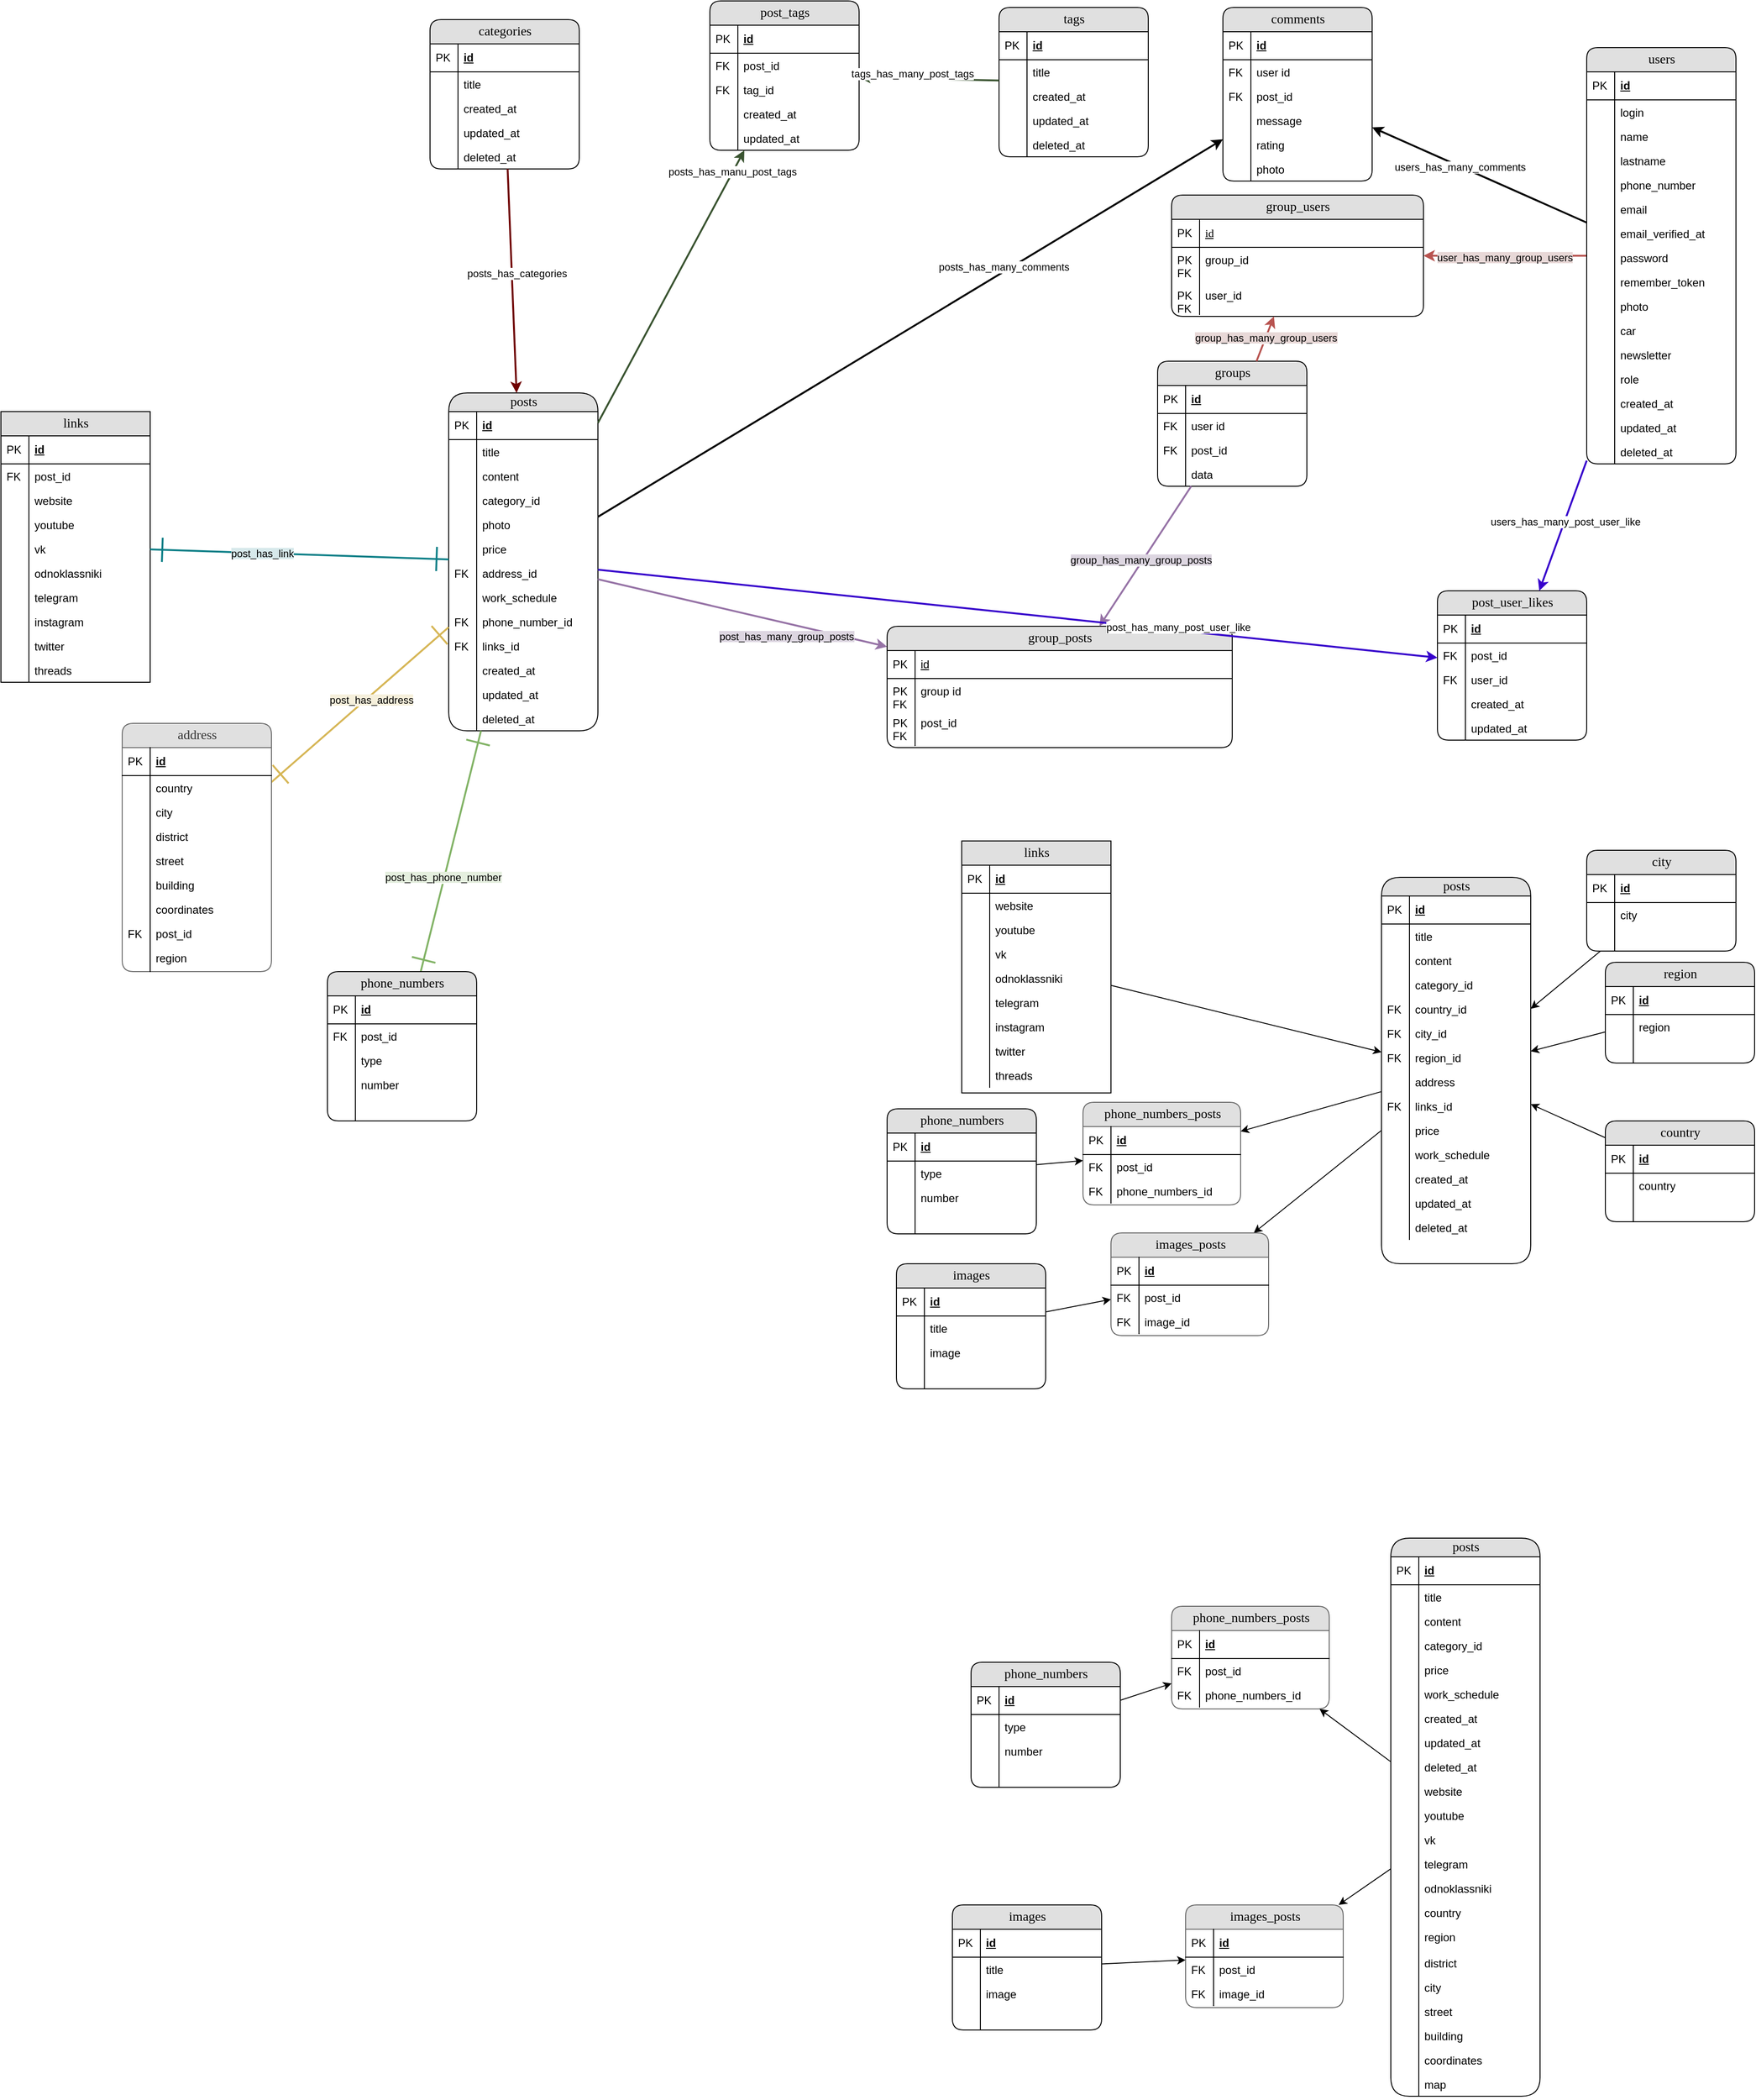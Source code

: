 <mxfile version="24.4.0" type="github">
  <diagram name="Страница — 1" id="zGp6CD3WkkNoBTOQuV84">
    <mxGraphModel dx="883" dy="819" grid="1" gridSize="10" guides="1" tooltips="1" connect="1" arrows="1" fold="1" page="1" pageScale="1" pageWidth="827" pageHeight="1169" math="0" shadow="0">
      <root>
        <mxCell id="0" />
        <mxCell id="1" parent="0" />
        <mxCell id="ZuBwo8uALiQfT8giL7Jg-3" value="posts" style="swimlane;html=1;fontStyle=0;childLayout=stackLayout;horizontal=1;startSize=20;fillColor=#e0e0e0;horizontalStack=0;resizeParent=1;resizeLast=0;collapsible=1;marginBottom=0;swimlaneFillColor=#ffffff;align=center;rounded=1;shadow=0;comic=0;labelBackgroundColor=none;strokeWidth=1;fontFamily=Verdana;fontSize=14;glass=0;swimlaneLine=1;arcSize=50;" parent="1" vertex="1">
          <mxGeometry x="630" y="750" width="160" height="362" as="geometry" />
        </mxCell>
        <mxCell id="ZuBwo8uALiQfT8giL7Jg-4" value="id" style="shape=partialRectangle;top=0;left=0;right=0;bottom=1;html=1;align=left;verticalAlign=middle;fillColor=none;spacingLeft=34;spacingRight=4;whiteSpace=wrap;overflow=hidden;rotatable=0;points=[[0,0.5],[1,0.5]];portConstraint=eastwest;dropTarget=0;fontStyle=5;" parent="ZuBwo8uALiQfT8giL7Jg-3" vertex="1">
          <mxGeometry y="20" width="160" height="30" as="geometry" />
        </mxCell>
        <mxCell id="ZuBwo8uALiQfT8giL7Jg-5" value="PK" style="shape=partialRectangle;top=0;left=0;bottom=0;html=1;fillColor=none;align=left;verticalAlign=middle;spacingLeft=4;spacingRight=4;whiteSpace=wrap;overflow=hidden;rotatable=0;points=[];portConstraint=eastwest;part=1;" parent="ZuBwo8uALiQfT8giL7Jg-4" vertex="1" connectable="0">
          <mxGeometry width="30" height="30" as="geometry" />
        </mxCell>
        <mxCell id="hUyVfCE-ce_PjRNwLo-f-9" value="title" style="shape=partialRectangle;top=0;left=0;right=0;bottom=0;html=1;align=left;verticalAlign=top;fillColor=none;spacingLeft=34;spacingRight=4;whiteSpace=wrap;overflow=hidden;rotatable=0;points=[[0,0.5],[1,0.5]];portConstraint=eastwest;dropTarget=0;" parent="ZuBwo8uALiQfT8giL7Jg-3" vertex="1">
          <mxGeometry y="50" width="160" height="26" as="geometry" />
        </mxCell>
        <mxCell id="hUyVfCE-ce_PjRNwLo-f-10" value="" style="shape=partialRectangle;top=0;left=0;bottom=0;html=1;fillColor=none;align=left;verticalAlign=top;spacingLeft=4;spacingRight=4;whiteSpace=wrap;overflow=hidden;rotatable=0;points=[];portConstraint=eastwest;part=1;" parent="hUyVfCE-ce_PjRNwLo-f-9" vertex="1" connectable="0">
          <mxGeometry width="30" height="26" as="geometry" />
        </mxCell>
        <mxCell id="ZuBwo8uALiQfT8giL7Jg-6" value="content" style="shape=partialRectangle;top=0;left=0;right=0;bottom=0;html=1;align=left;verticalAlign=top;fillColor=none;spacingLeft=34;spacingRight=4;whiteSpace=wrap;overflow=hidden;rotatable=0;points=[[0,0.5],[1,0.5]];portConstraint=eastwest;dropTarget=0;" parent="ZuBwo8uALiQfT8giL7Jg-3" vertex="1">
          <mxGeometry y="76" width="160" height="26" as="geometry" />
        </mxCell>
        <mxCell id="ZuBwo8uALiQfT8giL7Jg-7" value="" style="shape=partialRectangle;top=0;left=0;bottom=0;html=1;fillColor=none;align=left;verticalAlign=top;spacingLeft=4;spacingRight=4;whiteSpace=wrap;overflow=hidden;rotatable=0;points=[];portConstraint=eastwest;part=1;" parent="ZuBwo8uALiQfT8giL7Jg-6" vertex="1" connectable="0">
          <mxGeometry width="30" height="26" as="geometry" />
        </mxCell>
        <mxCell id="hUyVfCE-ce_PjRNwLo-f-1" value="category_id" style="shape=partialRectangle;top=0;left=0;right=0;bottom=0;html=1;align=left;verticalAlign=top;fillColor=none;spacingLeft=34;spacingRight=4;whiteSpace=wrap;overflow=hidden;rotatable=0;points=[[0,0.5],[1,0.5]];portConstraint=eastwest;dropTarget=0;" parent="ZuBwo8uALiQfT8giL7Jg-3" vertex="1">
          <mxGeometry y="102" width="160" height="26" as="geometry" />
        </mxCell>
        <mxCell id="hUyVfCE-ce_PjRNwLo-f-2" value="" style="shape=partialRectangle;top=0;left=0;bottom=0;html=1;fillColor=none;align=left;verticalAlign=top;spacingLeft=4;spacingRight=4;whiteSpace=wrap;overflow=hidden;rotatable=0;points=[];portConstraint=eastwest;part=1;" parent="hUyVfCE-ce_PjRNwLo-f-1" vertex="1" connectable="0">
          <mxGeometry width="30" height="26" as="geometry" />
        </mxCell>
        <mxCell id="hUyVfCE-ce_PjRNwLo-f-89" value="photo" style="shape=partialRectangle;top=0;left=0;right=0;bottom=0;html=1;align=left;verticalAlign=top;fillColor=none;spacingLeft=34;spacingRight=4;whiteSpace=wrap;overflow=hidden;rotatable=0;points=[[0,0.5],[1,0.5]];portConstraint=eastwest;dropTarget=0;" parent="ZuBwo8uALiQfT8giL7Jg-3" vertex="1">
          <mxGeometry y="128" width="160" height="26" as="geometry" />
        </mxCell>
        <mxCell id="hUyVfCE-ce_PjRNwLo-f-90" value="" style="shape=partialRectangle;top=0;left=0;bottom=0;html=1;fillColor=none;align=left;verticalAlign=top;spacingLeft=4;spacingRight=4;whiteSpace=wrap;overflow=hidden;rotatable=0;points=[];portConstraint=eastwest;part=1;" parent="hUyVfCE-ce_PjRNwLo-f-89" vertex="1" connectable="0">
          <mxGeometry width="30" height="26" as="geometry" />
        </mxCell>
        <mxCell id="ZuBwo8uALiQfT8giL7Jg-8" value="price" style="shape=partialRectangle;top=0;left=0;right=0;bottom=0;html=1;align=left;verticalAlign=top;fillColor=none;spacingLeft=34;spacingRight=4;whiteSpace=wrap;overflow=hidden;rotatable=0;points=[[0,0.5],[1,0.5]];portConstraint=eastwest;dropTarget=0;" parent="ZuBwo8uALiQfT8giL7Jg-3" vertex="1">
          <mxGeometry y="154" width="160" height="26" as="geometry" />
        </mxCell>
        <mxCell id="ZuBwo8uALiQfT8giL7Jg-9" value="" style="shape=partialRectangle;top=0;left=0;bottom=0;html=1;fillColor=none;align=left;verticalAlign=top;spacingLeft=4;spacingRight=4;whiteSpace=wrap;overflow=hidden;rotatable=0;points=[];portConstraint=eastwest;part=1;" parent="ZuBwo8uALiQfT8giL7Jg-8" vertex="1" connectable="0">
          <mxGeometry width="30" height="26" as="geometry" />
        </mxCell>
        <mxCell id="ZuBwo8uALiQfT8giL7Jg-10" value="address_id" style="shape=partialRectangle;top=0;left=0;right=0;bottom=0;html=1;align=left;verticalAlign=top;fillColor=none;spacingLeft=34;spacingRight=4;whiteSpace=wrap;overflow=hidden;rotatable=0;points=[[0,0.5],[1,0.5]];portConstraint=eastwest;dropTarget=0;" parent="ZuBwo8uALiQfT8giL7Jg-3" vertex="1">
          <mxGeometry y="180" width="160" height="26" as="geometry" />
        </mxCell>
        <mxCell id="ZuBwo8uALiQfT8giL7Jg-11" value="FK" style="shape=partialRectangle;top=0;left=0;bottom=0;html=1;fillColor=none;align=left;verticalAlign=top;spacingLeft=4;spacingRight=4;whiteSpace=wrap;overflow=hidden;rotatable=0;points=[];portConstraint=eastwest;part=1;" parent="ZuBwo8uALiQfT8giL7Jg-10" vertex="1" connectable="0">
          <mxGeometry width="30" height="26" as="geometry" />
        </mxCell>
        <mxCell id="ZuBwo8uALiQfT8giL7Jg-12" value="work_schedule" style="shape=partialRectangle;top=0;left=0;right=0;bottom=0;html=1;align=left;verticalAlign=top;fillColor=none;spacingLeft=34;spacingRight=4;whiteSpace=wrap;overflow=hidden;rotatable=0;points=[[0,0.5],[1,0.5]];portConstraint=eastwest;dropTarget=0;" parent="ZuBwo8uALiQfT8giL7Jg-3" vertex="1">
          <mxGeometry y="206" width="160" height="26" as="geometry" />
        </mxCell>
        <mxCell id="ZuBwo8uALiQfT8giL7Jg-13" value="" style="shape=partialRectangle;top=0;left=0;bottom=0;html=1;fillColor=none;align=left;verticalAlign=top;spacingLeft=4;spacingRight=4;whiteSpace=wrap;overflow=hidden;rotatable=0;points=[];portConstraint=eastwest;part=1;" parent="ZuBwo8uALiQfT8giL7Jg-12" vertex="1" connectable="0">
          <mxGeometry width="30" height="26" as="geometry" />
        </mxCell>
        <mxCell id="ZuBwo8uALiQfT8giL7Jg-14" value="phone_number_id" style="shape=partialRectangle;top=0;left=0;right=0;bottom=0;html=1;align=left;verticalAlign=top;fillColor=none;spacingLeft=34;spacingRight=4;whiteSpace=wrap;overflow=hidden;rotatable=0;points=[[0,0.5],[1,0.5]];portConstraint=eastwest;dropTarget=0;" parent="ZuBwo8uALiQfT8giL7Jg-3" vertex="1">
          <mxGeometry y="232" width="160" height="26" as="geometry" />
        </mxCell>
        <mxCell id="ZuBwo8uALiQfT8giL7Jg-15" value="FK" style="shape=partialRectangle;top=0;left=0;bottom=0;html=1;fillColor=none;align=left;verticalAlign=top;spacingLeft=4;spacingRight=4;whiteSpace=wrap;overflow=hidden;rotatable=0;points=[];portConstraint=eastwest;part=1;" parent="ZuBwo8uALiQfT8giL7Jg-14" vertex="1" connectable="0">
          <mxGeometry width="30" height="26" as="geometry" />
        </mxCell>
        <mxCell id="ZuBwo8uALiQfT8giL7Jg-16" value="links_id" style="shape=partialRectangle;top=0;left=0;right=0;bottom=0;html=1;align=left;verticalAlign=top;fillColor=none;spacingLeft=34;spacingRight=4;whiteSpace=wrap;overflow=hidden;rotatable=0;points=[[0,0.5],[1,0.5]];portConstraint=eastwest;dropTarget=0;" parent="ZuBwo8uALiQfT8giL7Jg-3" vertex="1">
          <mxGeometry y="258" width="160" height="26" as="geometry" />
        </mxCell>
        <mxCell id="ZuBwo8uALiQfT8giL7Jg-17" value="FK" style="shape=partialRectangle;top=0;left=0;bottom=0;html=1;fillColor=none;align=left;verticalAlign=top;spacingLeft=4;spacingRight=4;whiteSpace=wrap;overflow=hidden;rotatable=0;points=[];portConstraint=eastwest;part=1;" parent="ZuBwo8uALiQfT8giL7Jg-16" vertex="1" connectable="0">
          <mxGeometry width="30" height="26" as="geometry" />
        </mxCell>
        <mxCell id="hUyVfCE-ce_PjRNwLo-f-3" value="created_at" style="shape=partialRectangle;top=0;left=0;right=0;bottom=0;html=1;align=left;verticalAlign=top;fillColor=none;spacingLeft=34;spacingRight=4;whiteSpace=wrap;overflow=hidden;rotatable=0;points=[[0,0.5],[1,0.5]];portConstraint=eastwest;dropTarget=0;" parent="ZuBwo8uALiQfT8giL7Jg-3" vertex="1">
          <mxGeometry y="284" width="160" height="26" as="geometry" />
        </mxCell>
        <mxCell id="hUyVfCE-ce_PjRNwLo-f-4" value="" style="shape=partialRectangle;top=0;left=0;bottom=0;html=1;fillColor=none;align=left;verticalAlign=top;spacingLeft=4;spacingRight=4;whiteSpace=wrap;overflow=hidden;rotatable=0;points=[];portConstraint=eastwest;part=1;" parent="hUyVfCE-ce_PjRNwLo-f-3" vertex="1" connectable="0">
          <mxGeometry width="30" height="26" as="geometry" />
        </mxCell>
        <mxCell id="hUyVfCE-ce_PjRNwLo-f-5" value="updated_at" style="shape=partialRectangle;top=0;left=0;right=0;bottom=0;html=1;align=left;verticalAlign=top;fillColor=none;spacingLeft=34;spacingRight=4;whiteSpace=wrap;overflow=hidden;rotatable=0;points=[[0,0.5],[1,0.5]];portConstraint=eastwest;dropTarget=0;" parent="ZuBwo8uALiQfT8giL7Jg-3" vertex="1">
          <mxGeometry y="310" width="160" height="26" as="geometry" />
        </mxCell>
        <mxCell id="hUyVfCE-ce_PjRNwLo-f-6" value="" style="shape=partialRectangle;top=0;left=0;bottom=0;html=1;fillColor=none;align=left;verticalAlign=top;spacingLeft=4;spacingRight=4;whiteSpace=wrap;overflow=hidden;rotatable=0;points=[];portConstraint=eastwest;part=1;" parent="hUyVfCE-ce_PjRNwLo-f-5" vertex="1" connectable="0">
          <mxGeometry width="30" height="26" as="geometry" />
        </mxCell>
        <mxCell id="hUyVfCE-ce_PjRNwLo-f-7" value="deleted_at" style="shape=partialRectangle;top=0;left=0;right=0;bottom=0;html=1;align=left;verticalAlign=top;fillColor=none;spacingLeft=34;spacingRight=4;whiteSpace=wrap;overflow=hidden;rotatable=0;points=[[0,0.5],[1,0.5]];portConstraint=eastwest;dropTarget=0;" parent="ZuBwo8uALiQfT8giL7Jg-3" vertex="1">
          <mxGeometry y="336" width="160" height="26" as="geometry" />
        </mxCell>
        <mxCell id="hUyVfCE-ce_PjRNwLo-f-8" value="" style="shape=partialRectangle;top=0;left=0;bottom=0;html=1;fillColor=none;align=left;verticalAlign=top;spacingLeft=4;spacingRight=4;whiteSpace=wrap;overflow=hidden;rotatable=0;points=[];portConstraint=eastwest;part=1;" parent="hUyVfCE-ce_PjRNwLo-f-7" vertex="1" connectable="0">
          <mxGeometry width="30" height="26" as="geometry" />
        </mxCell>
        <mxCell id="ZuBwo8uALiQfT8giL7Jg-22" value="comments" style="swimlane;html=1;fontStyle=0;childLayout=stackLayout;horizontal=1;startSize=26;fillColor=#e0e0e0;horizontalStack=0;resizeParent=1;resizeLast=0;collapsible=1;marginBottom=0;swimlaneFillColor=#ffffff;align=center;rounded=1;shadow=0;comic=0;labelBackgroundColor=none;strokeWidth=1;fontFamily=Verdana;fontSize=14" parent="1" vertex="1">
          <mxGeometry x="1460" y="337" width="160" height="186" as="geometry" />
        </mxCell>
        <mxCell id="ZuBwo8uALiQfT8giL7Jg-23" value="id" style="shape=partialRectangle;top=0;left=0;right=0;bottom=1;html=1;align=left;verticalAlign=middle;fillColor=none;spacingLeft=34;spacingRight=4;whiteSpace=wrap;overflow=hidden;rotatable=0;points=[[0,0.5],[1,0.5]];portConstraint=eastwest;dropTarget=0;fontStyle=5;" parent="ZuBwo8uALiQfT8giL7Jg-22" vertex="1">
          <mxGeometry y="26" width="160" height="30" as="geometry" />
        </mxCell>
        <mxCell id="ZuBwo8uALiQfT8giL7Jg-24" value="PK" style="shape=partialRectangle;top=0;left=0;bottom=0;html=1;fillColor=none;align=left;verticalAlign=middle;spacingLeft=4;spacingRight=4;whiteSpace=wrap;overflow=hidden;rotatable=0;points=[];portConstraint=eastwest;part=1;" parent="ZuBwo8uALiQfT8giL7Jg-23" vertex="1" connectable="0">
          <mxGeometry width="30" height="30" as="geometry" />
        </mxCell>
        <mxCell id="ZuBwo8uALiQfT8giL7Jg-25" value="user id" style="shape=partialRectangle;top=0;left=0;right=0;bottom=0;html=1;align=left;verticalAlign=top;fillColor=none;spacingLeft=34;spacingRight=4;whiteSpace=wrap;overflow=hidden;rotatable=0;points=[[0,0.5],[1,0.5]];portConstraint=eastwest;dropTarget=0;" parent="ZuBwo8uALiQfT8giL7Jg-22" vertex="1">
          <mxGeometry y="56" width="160" height="26" as="geometry" />
        </mxCell>
        <mxCell id="ZuBwo8uALiQfT8giL7Jg-26" value="FK" style="shape=partialRectangle;top=0;left=0;bottom=0;html=1;fillColor=none;align=left;verticalAlign=top;spacingLeft=4;spacingRight=4;whiteSpace=wrap;overflow=hidden;rotatable=0;points=[];portConstraint=eastwest;part=1;" parent="ZuBwo8uALiQfT8giL7Jg-25" vertex="1" connectable="0">
          <mxGeometry width="30" height="26" as="geometry" />
        </mxCell>
        <mxCell id="ZuBwo8uALiQfT8giL7Jg-27" value="post_id" style="shape=partialRectangle;top=0;left=0;right=0;bottom=0;html=1;align=left;verticalAlign=top;fillColor=none;spacingLeft=34;spacingRight=4;whiteSpace=wrap;overflow=hidden;rotatable=0;points=[[0,0.5],[1,0.5]];portConstraint=eastwest;dropTarget=0;" parent="ZuBwo8uALiQfT8giL7Jg-22" vertex="1">
          <mxGeometry y="82" width="160" height="26" as="geometry" />
        </mxCell>
        <mxCell id="ZuBwo8uALiQfT8giL7Jg-28" value="FK" style="shape=partialRectangle;top=0;left=0;bottom=0;html=1;fillColor=none;align=left;verticalAlign=top;spacingLeft=4;spacingRight=4;whiteSpace=wrap;overflow=hidden;rotatable=0;points=[];portConstraint=eastwest;part=1;" parent="ZuBwo8uALiQfT8giL7Jg-27" vertex="1" connectable="0">
          <mxGeometry width="30" height="26" as="geometry" />
        </mxCell>
        <mxCell id="ZuBwo8uALiQfT8giL7Jg-29" value="message" style="shape=partialRectangle;top=0;left=0;right=0;bottom=0;html=1;align=left;verticalAlign=top;fillColor=none;spacingLeft=34;spacingRight=4;whiteSpace=wrap;overflow=hidden;rotatable=0;points=[[0,0.5],[1,0.5]];portConstraint=eastwest;dropTarget=0;" parent="ZuBwo8uALiQfT8giL7Jg-22" vertex="1">
          <mxGeometry y="108" width="160" height="26" as="geometry" />
        </mxCell>
        <mxCell id="ZuBwo8uALiQfT8giL7Jg-30" value="" style="shape=partialRectangle;top=0;left=0;bottom=0;html=1;fillColor=none;align=left;verticalAlign=top;spacingLeft=4;spacingRight=4;whiteSpace=wrap;overflow=hidden;rotatable=0;points=[];portConstraint=eastwest;part=1;" parent="ZuBwo8uALiQfT8giL7Jg-29" vertex="1" connectable="0">
          <mxGeometry width="30" height="26" as="geometry" />
        </mxCell>
        <mxCell id="ZuBwo8uALiQfT8giL7Jg-31" value="rating" style="shape=partialRectangle;top=0;left=0;right=0;bottom=0;html=1;align=left;verticalAlign=top;fillColor=none;spacingLeft=34;spacingRight=4;whiteSpace=wrap;overflow=hidden;rotatable=0;points=[[0,0.5],[1,0.5]];portConstraint=eastwest;dropTarget=0;" parent="ZuBwo8uALiQfT8giL7Jg-22" vertex="1">
          <mxGeometry y="134" width="160" height="26" as="geometry" />
        </mxCell>
        <mxCell id="ZuBwo8uALiQfT8giL7Jg-32" value="" style="shape=partialRectangle;top=0;left=0;bottom=0;html=1;fillColor=none;align=left;verticalAlign=top;spacingLeft=4;spacingRight=4;whiteSpace=wrap;overflow=hidden;rotatable=0;points=[];portConstraint=eastwest;part=1;" parent="ZuBwo8uALiQfT8giL7Jg-31" vertex="1" connectable="0">
          <mxGeometry width="30" height="26" as="geometry" />
        </mxCell>
        <mxCell id="ZuBwo8uALiQfT8giL7Jg-33" value="photo" style="shape=partialRectangle;top=0;left=0;right=0;bottom=0;html=1;align=left;verticalAlign=top;fillColor=none;spacingLeft=34;spacingRight=4;whiteSpace=wrap;overflow=hidden;rotatable=0;points=[[0,0.5],[1,0.5]];portConstraint=eastwest;dropTarget=0;" parent="ZuBwo8uALiQfT8giL7Jg-22" vertex="1">
          <mxGeometry y="160" width="160" height="26" as="geometry" />
        </mxCell>
        <mxCell id="ZuBwo8uALiQfT8giL7Jg-34" value="" style="shape=partialRectangle;top=0;left=0;bottom=0;html=1;fillColor=none;align=left;verticalAlign=top;spacingLeft=4;spacingRight=4;whiteSpace=wrap;overflow=hidden;rotatable=0;points=[];portConstraint=eastwest;part=1;" parent="ZuBwo8uALiQfT8giL7Jg-33" vertex="1" connectable="0">
          <mxGeometry width="30" height="26" as="geometry" />
        </mxCell>
        <mxCell id="ZuBwo8uALiQfT8giL7Jg-35" style="rounded=0;orthogonalLoop=1;jettySize=auto;html=1;startArrow=none;startFill=0;endArrow=classic;endFill=1;endSize=6;startSize=6;fillColor=#f8cecc;strokeColor=#b85450;strokeWidth=2;" parent="1" source="ZuBwo8uALiQfT8giL7Jg-37" target="ZuBwo8uALiQfT8giL7Jg-148" edge="1">
          <mxGeometry relative="1" as="geometry" />
        </mxCell>
        <mxCell id="ZuBwo8uALiQfT8giL7Jg-36" value="&lt;span style=&quot;background-color: rgb(232, 216, 215);&quot;&gt;user_has_many_group_users&lt;/span&gt;" style="edgeLabel;html=1;align=center;verticalAlign=middle;resizable=0;points=[];" parent="ZuBwo8uALiQfT8giL7Jg-35" vertex="1" connectable="0">
          <mxGeometry x="0.007" y="2" relative="1" as="geometry">
            <mxPoint as="offset" />
          </mxGeometry>
        </mxCell>
        <mxCell id="ZuBwo8uALiQfT8giL7Jg-37" value="users" style="swimlane;html=1;fontStyle=0;childLayout=stackLayout;horizontal=1;startSize=26;fillColor=#e0e0e0;horizontalStack=0;resizeParent=1;resizeLast=0;collapsible=1;marginBottom=0;swimlaneFillColor=#ffffff;align=center;rounded=1;shadow=0;comic=0;labelBackgroundColor=none;strokeWidth=1;fontFamily=Verdana;fontSize=14" parent="1" vertex="1">
          <mxGeometry x="1850" y="380" width="160" height="446" as="geometry" />
        </mxCell>
        <mxCell id="ZuBwo8uALiQfT8giL7Jg-38" value="id" style="shape=partialRectangle;top=0;left=0;right=0;bottom=1;html=1;align=left;verticalAlign=middle;fillColor=none;spacingLeft=34;spacingRight=4;whiteSpace=wrap;overflow=hidden;rotatable=0;points=[[0,0.5],[1,0.5]];portConstraint=eastwest;dropTarget=0;fontStyle=5;" parent="ZuBwo8uALiQfT8giL7Jg-37" vertex="1">
          <mxGeometry y="26" width="160" height="30" as="geometry" />
        </mxCell>
        <mxCell id="ZuBwo8uALiQfT8giL7Jg-39" value="PK" style="shape=partialRectangle;top=0;left=0;bottom=0;html=1;fillColor=none;align=left;verticalAlign=middle;spacingLeft=4;spacingRight=4;whiteSpace=wrap;overflow=hidden;rotatable=0;points=[];portConstraint=eastwest;part=1;" parent="ZuBwo8uALiQfT8giL7Jg-38" vertex="1" connectable="0">
          <mxGeometry width="30" height="30" as="geometry" />
        </mxCell>
        <mxCell id="ZuBwo8uALiQfT8giL7Jg-40" value="login" style="shape=partialRectangle;top=0;left=0;right=0;bottom=0;html=1;align=left;verticalAlign=top;fillColor=none;spacingLeft=34;spacingRight=4;whiteSpace=wrap;overflow=hidden;rotatable=0;points=[[0,0.5],[1,0.5]];portConstraint=eastwest;dropTarget=0;" parent="ZuBwo8uALiQfT8giL7Jg-37" vertex="1">
          <mxGeometry y="56" width="160" height="26" as="geometry" />
        </mxCell>
        <mxCell id="ZuBwo8uALiQfT8giL7Jg-41" value="" style="shape=partialRectangle;top=0;left=0;bottom=0;html=1;fillColor=none;align=left;verticalAlign=top;spacingLeft=4;spacingRight=4;whiteSpace=wrap;overflow=hidden;rotatable=0;points=[];portConstraint=eastwest;part=1;" parent="ZuBwo8uALiQfT8giL7Jg-40" vertex="1" connectable="0">
          <mxGeometry width="30" height="26" as="geometry" />
        </mxCell>
        <mxCell id="ZuBwo8uALiQfT8giL7Jg-42" value="name" style="shape=partialRectangle;top=0;left=0;right=0;bottom=0;html=1;align=left;verticalAlign=top;fillColor=none;spacingLeft=34;spacingRight=4;whiteSpace=wrap;overflow=hidden;rotatable=0;points=[[0,0.5],[1,0.5]];portConstraint=eastwest;dropTarget=0;" parent="ZuBwo8uALiQfT8giL7Jg-37" vertex="1">
          <mxGeometry y="82" width="160" height="26" as="geometry" />
        </mxCell>
        <mxCell id="ZuBwo8uALiQfT8giL7Jg-43" value="" style="shape=partialRectangle;top=0;left=0;bottom=0;html=1;fillColor=none;align=left;verticalAlign=top;spacingLeft=4;spacingRight=4;whiteSpace=wrap;overflow=hidden;rotatable=0;points=[];portConstraint=eastwest;part=1;" parent="ZuBwo8uALiQfT8giL7Jg-42" vertex="1" connectable="0">
          <mxGeometry width="30" height="26" as="geometry" />
        </mxCell>
        <mxCell id="ZuBwo8uALiQfT8giL7Jg-44" value="lastname" style="shape=partialRectangle;top=0;left=0;right=0;bottom=0;html=1;align=left;verticalAlign=top;fillColor=none;spacingLeft=34;spacingRight=4;whiteSpace=wrap;overflow=hidden;rotatable=0;points=[[0,0.5],[1,0.5]];portConstraint=eastwest;dropTarget=0;" parent="ZuBwo8uALiQfT8giL7Jg-37" vertex="1">
          <mxGeometry y="108" width="160" height="26" as="geometry" />
        </mxCell>
        <mxCell id="ZuBwo8uALiQfT8giL7Jg-45" value="" style="shape=partialRectangle;top=0;left=0;bottom=0;html=1;fillColor=none;align=left;verticalAlign=top;spacingLeft=4;spacingRight=4;whiteSpace=wrap;overflow=hidden;rotatable=0;points=[];portConstraint=eastwest;part=1;" parent="ZuBwo8uALiQfT8giL7Jg-44" vertex="1" connectable="0">
          <mxGeometry width="30" height="26" as="geometry" />
        </mxCell>
        <mxCell id="ZuBwo8uALiQfT8giL7Jg-46" value="phone_number" style="shape=partialRectangle;top=0;left=0;right=0;bottom=0;html=1;align=left;verticalAlign=top;fillColor=none;spacingLeft=34;spacingRight=4;whiteSpace=wrap;overflow=hidden;rotatable=0;points=[[0,0.5],[1,0.5]];portConstraint=eastwest;dropTarget=0;" parent="ZuBwo8uALiQfT8giL7Jg-37" vertex="1">
          <mxGeometry y="134" width="160" height="26" as="geometry" />
        </mxCell>
        <mxCell id="ZuBwo8uALiQfT8giL7Jg-47" value="" style="shape=partialRectangle;top=0;left=0;bottom=0;html=1;fillColor=none;align=left;verticalAlign=top;spacingLeft=4;spacingRight=4;whiteSpace=wrap;overflow=hidden;rotatable=0;points=[];portConstraint=eastwest;part=1;" parent="ZuBwo8uALiQfT8giL7Jg-46" vertex="1" connectable="0">
          <mxGeometry width="30" height="26" as="geometry" />
        </mxCell>
        <mxCell id="ZuBwo8uALiQfT8giL7Jg-48" value="email" style="shape=partialRectangle;top=0;left=0;right=0;bottom=0;html=1;align=left;verticalAlign=top;fillColor=none;spacingLeft=34;spacingRight=4;whiteSpace=wrap;overflow=hidden;rotatable=0;points=[[0,0.5],[1,0.5]];portConstraint=eastwest;dropTarget=0;" parent="ZuBwo8uALiQfT8giL7Jg-37" vertex="1">
          <mxGeometry y="160" width="160" height="26" as="geometry" />
        </mxCell>
        <mxCell id="ZuBwo8uALiQfT8giL7Jg-49" value="" style="shape=partialRectangle;top=0;left=0;bottom=0;html=1;fillColor=none;align=left;verticalAlign=top;spacingLeft=4;spacingRight=4;whiteSpace=wrap;overflow=hidden;rotatable=0;points=[];portConstraint=eastwest;part=1;" parent="ZuBwo8uALiQfT8giL7Jg-48" vertex="1" connectable="0">
          <mxGeometry width="30" height="26" as="geometry" />
        </mxCell>
        <mxCell id="hUyVfCE-ce_PjRNwLo-f-59" value="email_verified_at" style="shape=partialRectangle;top=0;left=0;right=0;bottom=0;html=1;align=left;verticalAlign=top;fillColor=none;spacingLeft=34;spacingRight=4;whiteSpace=wrap;overflow=hidden;rotatable=0;points=[[0,0.5],[1,0.5]];portConstraint=eastwest;dropTarget=0;" parent="ZuBwo8uALiQfT8giL7Jg-37" vertex="1">
          <mxGeometry y="186" width="160" height="26" as="geometry" />
        </mxCell>
        <mxCell id="hUyVfCE-ce_PjRNwLo-f-60" value="" style="shape=partialRectangle;top=0;left=0;bottom=0;html=1;fillColor=none;align=left;verticalAlign=top;spacingLeft=4;spacingRight=4;whiteSpace=wrap;overflow=hidden;rotatable=0;points=[];portConstraint=eastwest;part=1;" parent="hUyVfCE-ce_PjRNwLo-f-59" vertex="1" connectable="0">
          <mxGeometry width="30" height="26" as="geometry" />
        </mxCell>
        <mxCell id="ZuBwo8uALiQfT8giL7Jg-50" value="password" style="shape=partialRectangle;top=0;left=0;right=0;bottom=0;html=1;align=left;verticalAlign=top;fillColor=none;spacingLeft=34;spacingRight=4;whiteSpace=wrap;overflow=hidden;rotatable=0;points=[[0,0.5],[1,0.5]];portConstraint=eastwest;dropTarget=0;" parent="ZuBwo8uALiQfT8giL7Jg-37" vertex="1">
          <mxGeometry y="212" width="160" height="26" as="geometry" />
        </mxCell>
        <mxCell id="ZuBwo8uALiQfT8giL7Jg-51" value="" style="shape=partialRectangle;top=0;left=0;bottom=0;html=1;fillColor=none;align=left;verticalAlign=top;spacingLeft=4;spacingRight=4;whiteSpace=wrap;overflow=hidden;rotatable=0;points=[];portConstraint=eastwest;part=1;" parent="ZuBwo8uALiQfT8giL7Jg-50" vertex="1" connectable="0">
          <mxGeometry width="30" height="26" as="geometry" />
        </mxCell>
        <mxCell id="hUyVfCE-ce_PjRNwLo-f-61" value="remember_token" style="shape=partialRectangle;top=0;left=0;right=0;bottom=0;html=1;align=left;verticalAlign=top;fillColor=none;spacingLeft=34;spacingRight=4;whiteSpace=wrap;overflow=hidden;rotatable=0;points=[[0,0.5],[1,0.5]];portConstraint=eastwest;dropTarget=0;" parent="ZuBwo8uALiQfT8giL7Jg-37" vertex="1">
          <mxGeometry y="238" width="160" height="26" as="geometry" />
        </mxCell>
        <mxCell id="hUyVfCE-ce_PjRNwLo-f-62" value="" style="shape=partialRectangle;top=0;left=0;bottom=0;html=1;fillColor=none;align=left;verticalAlign=top;spacingLeft=4;spacingRight=4;whiteSpace=wrap;overflow=hidden;rotatable=0;points=[];portConstraint=eastwest;part=1;" parent="hUyVfCE-ce_PjRNwLo-f-61" vertex="1" connectable="0">
          <mxGeometry width="30" height="26" as="geometry" />
        </mxCell>
        <mxCell id="ZuBwo8uALiQfT8giL7Jg-52" value="photo" style="shape=partialRectangle;top=0;left=0;right=0;bottom=0;html=1;align=left;verticalAlign=top;fillColor=none;spacingLeft=34;spacingRight=4;whiteSpace=wrap;overflow=hidden;rotatable=0;points=[[0,0.5],[1,0.5]];portConstraint=eastwest;dropTarget=0;" parent="ZuBwo8uALiQfT8giL7Jg-37" vertex="1">
          <mxGeometry y="264" width="160" height="26" as="geometry" />
        </mxCell>
        <mxCell id="ZuBwo8uALiQfT8giL7Jg-53" value="" style="shape=partialRectangle;top=0;left=0;bottom=0;html=1;fillColor=none;align=left;verticalAlign=top;spacingLeft=4;spacingRight=4;whiteSpace=wrap;overflow=hidden;rotatable=0;points=[];portConstraint=eastwest;part=1;" parent="ZuBwo8uALiQfT8giL7Jg-52" vertex="1" connectable="0">
          <mxGeometry width="30" height="26" as="geometry" />
        </mxCell>
        <mxCell id="ZuBwo8uALiQfT8giL7Jg-54" value="car" style="shape=partialRectangle;top=0;left=0;right=0;bottom=0;html=1;align=left;verticalAlign=top;fillColor=none;spacingLeft=34;spacingRight=4;whiteSpace=wrap;overflow=hidden;rotatable=0;points=[[0,0.5],[1,0.5]];portConstraint=eastwest;dropTarget=0;" parent="ZuBwo8uALiQfT8giL7Jg-37" vertex="1">
          <mxGeometry y="290" width="160" height="26" as="geometry" />
        </mxCell>
        <mxCell id="ZuBwo8uALiQfT8giL7Jg-55" value="" style="shape=partialRectangle;top=0;left=0;bottom=0;html=1;fillColor=none;align=left;verticalAlign=top;spacingLeft=4;spacingRight=4;whiteSpace=wrap;overflow=hidden;rotatable=0;points=[];portConstraint=eastwest;part=1;" parent="ZuBwo8uALiQfT8giL7Jg-54" vertex="1" connectable="0">
          <mxGeometry width="30" height="26" as="geometry" />
        </mxCell>
        <mxCell id="ZuBwo8uALiQfT8giL7Jg-56" value="newsletter" style="shape=partialRectangle;top=0;left=0;right=0;bottom=0;html=1;align=left;verticalAlign=top;fillColor=none;spacingLeft=34;spacingRight=4;whiteSpace=wrap;overflow=hidden;rotatable=0;points=[[0,0.5],[1,0.5]];portConstraint=eastwest;dropTarget=0;" parent="ZuBwo8uALiQfT8giL7Jg-37" vertex="1">
          <mxGeometry y="316" width="160" height="26" as="geometry" />
        </mxCell>
        <mxCell id="ZuBwo8uALiQfT8giL7Jg-57" value="" style="shape=partialRectangle;top=0;left=0;bottom=0;html=1;fillColor=none;align=left;verticalAlign=top;spacingLeft=4;spacingRight=4;whiteSpace=wrap;overflow=hidden;rotatable=0;points=[];portConstraint=eastwest;part=1;" parent="ZuBwo8uALiQfT8giL7Jg-56" vertex="1" connectable="0">
          <mxGeometry width="30" height="26" as="geometry" />
        </mxCell>
        <mxCell id="hUyVfCE-ce_PjRNwLo-f-69" value="role" style="shape=partialRectangle;top=0;left=0;right=0;bottom=0;html=1;align=left;verticalAlign=top;fillColor=none;spacingLeft=34;spacingRight=4;whiteSpace=wrap;overflow=hidden;rotatable=0;points=[[0,0.5],[1,0.5]];portConstraint=eastwest;dropTarget=0;" parent="ZuBwo8uALiQfT8giL7Jg-37" vertex="1">
          <mxGeometry y="342" width="160" height="26" as="geometry" />
        </mxCell>
        <mxCell id="hUyVfCE-ce_PjRNwLo-f-70" value="" style="shape=partialRectangle;top=0;left=0;bottom=0;html=1;fillColor=none;align=left;verticalAlign=top;spacingLeft=4;spacingRight=4;whiteSpace=wrap;overflow=hidden;rotatable=0;points=[];portConstraint=eastwest;part=1;" parent="hUyVfCE-ce_PjRNwLo-f-69" vertex="1" connectable="0">
          <mxGeometry width="30" height="26" as="geometry" />
        </mxCell>
        <mxCell id="hUyVfCE-ce_PjRNwLo-f-63" value="created_at" style="shape=partialRectangle;top=0;left=0;right=0;bottom=0;html=1;align=left;verticalAlign=top;fillColor=none;spacingLeft=34;spacingRight=4;whiteSpace=wrap;overflow=hidden;rotatable=0;points=[[0,0.5],[1,0.5]];portConstraint=eastwest;dropTarget=0;" parent="ZuBwo8uALiQfT8giL7Jg-37" vertex="1">
          <mxGeometry y="368" width="160" height="26" as="geometry" />
        </mxCell>
        <mxCell id="hUyVfCE-ce_PjRNwLo-f-64" value="" style="shape=partialRectangle;top=0;left=0;bottom=0;html=1;fillColor=none;align=left;verticalAlign=top;spacingLeft=4;spacingRight=4;whiteSpace=wrap;overflow=hidden;rotatable=0;points=[];portConstraint=eastwest;part=1;" parent="hUyVfCE-ce_PjRNwLo-f-63" vertex="1" connectable="0">
          <mxGeometry width="30" height="26" as="geometry" />
        </mxCell>
        <mxCell id="hUyVfCE-ce_PjRNwLo-f-65" value="updated_at" style="shape=partialRectangle;top=0;left=0;right=0;bottom=0;html=1;align=left;verticalAlign=top;fillColor=none;spacingLeft=34;spacingRight=4;whiteSpace=wrap;overflow=hidden;rotatable=0;points=[[0,0.5],[1,0.5]];portConstraint=eastwest;dropTarget=0;" parent="ZuBwo8uALiQfT8giL7Jg-37" vertex="1">
          <mxGeometry y="394" width="160" height="26" as="geometry" />
        </mxCell>
        <mxCell id="hUyVfCE-ce_PjRNwLo-f-66" value="" style="shape=partialRectangle;top=0;left=0;bottom=0;html=1;fillColor=none;align=left;verticalAlign=top;spacingLeft=4;spacingRight=4;whiteSpace=wrap;overflow=hidden;rotatable=0;points=[];portConstraint=eastwest;part=1;" parent="hUyVfCE-ce_PjRNwLo-f-65" vertex="1" connectable="0">
          <mxGeometry width="30" height="26" as="geometry" />
        </mxCell>
        <mxCell id="hUyVfCE-ce_PjRNwLo-f-67" value="deleted_at" style="shape=partialRectangle;top=0;left=0;right=0;bottom=0;html=1;align=left;verticalAlign=top;fillColor=none;spacingLeft=34;spacingRight=4;whiteSpace=wrap;overflow=hidden;rotatable=0;points=[[0,0.5],[1,0.5]];portConstraint=eastwest;dropTarget=0;" parent="ZuBwo8uALiQfT8giL7Jg-37" vertex="1">
          <mxGeometry y="420" width="160" height="26" as="geometry" />
        </mxCell>
        <mxCell id="hUyVfCE-ce_PjRNwLo-f-68" value="" style="shape=partialRectangle;top=0;left=0;bottom=0;html=1;fillColor=none;align=left;verticalAlign=top;spacingLeft=4;spacingRight=4;whiteSpace=wrap;overflow=hidden;rotatable=0;points=[];portConstraint=eastwest;part=1;" parent="hUyVfCE-ce_PjRNwLo-f-67" vertex="1" connectable="0">
          <mxGeometry width="30" height="26" as="geometry" />
        </mxCell>
        <mxCell id="ZuBwo8uALiQfT8giL7Jg-60" value="links" style="swimlane;html=1;fontStyle=0;childLayout=stackLayout;horizontal=1;startSize=26;fillColor=#e0e0e0;horizontalStack=0;resizeParent=1;resizeLast=0;collapsible=1;marginBottom=0;swimlaneFillColor=#ffffff;align=center;rounded=1;shadow=0;comic=0;labelBackgroundColor=none;strokeWidth=1;fontFamily=Verdana;fontSize=14;arcSize=0;" parent="1" vertex="1">
          <mxGeometry x="150" y="770" width="160" height="290" as="geometry" />
        </mxCell>
        <mxCell id="ZuBwo8uALiQfT8giL7Jg-61" value="id" style="shape=partialRectangle;top=0;left=0;right=0;bottom=1;html=1;align=left;verticalAlign=middle;fillColor=none;spacingLeft=34;spacingRight=4;whiteSpace=wrap;overflow=hidden;rotatable=0;points=[[0,0.5],[1,0.5]];portConstraint=eastwest;dropTarget=0;fontStyle=5;" parent="ZuBwo8uALiQfT8giL7Jg-60" vertex="1">
          <mxGeometry y="26" width="160" height="30" as="geometry" />
        </mxCell>
        <mxCell id="ZuBwo8uALiQfT8giL7Jg-62" value="PK" style="shape=partialRectangle;top=0;left=0;bottom=0;html=1;fillColor=none;align=left;verticalAlign=middle;spacingLeft=4;spacingRight=4;whiteSpace=wrap;overflow=hidden;rotatable=0;points=[];portConstraint=eastwest;part=1;" parent="ZuBwo8uALiQfT8giL7Jg-61" vertex="1" connectable="0">
          <mxGeometry width="30" height="30" as="geometry" />
        </mxCell>
        <mxCell id="ZuBwo8uALiQfT8giL7Jg-63" value="post_id" style="shape=partialRectangle;top=0;left=0;right=0;bottom=0;html=1;align=left;verticalAlign=top;fillColor=none;spacingLeft=34;spacingRight=4;whiteSpace=wrap;overflow=hidden;rotatable=0;points=[[0,0.5],[1,0.5]];portConstraint=eastwest;dropTarget=0;" parent="ZuBwo8uALiQfT8giL7Jg-60" vertex="1">
          <mxGeometry y="56" width="160" height="26" as="geometry" />
        </mxCell>
        <mxCell id="ZuBwo8uALiQfT8giL7Jg-64" value="FK" style="shape=partialRectangle;top=0;left=0;bottom=0;html=1;fillColor=none;align=left;verticalAlign=top;spacingLeft=4;spacingRight=4;whiteSpace=wrap;overflow=hidden;rotatable=0;points=[];portConstraint=eastwest;part=1;" parent="ZuBwo8uALiQfT8giL7Jg-63" vertex="1" connectable="0">
          <mxGeometry width="30" height="26" as="geometry" />
        </mxCell>
        <mxCell id="ZuBwo8uALiQfT8giL7Jg-65" value="website" style="shape=partialRectangle;top=0;left=0;right=0;bottom=0;html=1;align=left;verticalAlign=top;fillColor=none;spacingLeft=34;spacingRight=4;whiteSpace=wrap;overflow=hidden;rotatable=0;points=[[0,0.5],[1,0.5]];portConstraint=eastwest;dropTarget=0;" parent="ZuBwo8uALiQfT8giL7Jg-60" vertex="1">
          <mxGeometry y="82" width="160" height="26" as="geometry" />
        </mxCell>
        <mxCell id="ZuBwo8uALiQfT8giL7Jg-66" value="" style="shape=partialRectangle;top=0;left=0;bottom=0;html=1;fillColor=none;align=left;verticalAlign=top;spacingLeft=4;spacingRight=4;whiteSpace=wrap;overflow=hidden;rotatable=0;points=[];portConstraint=eastwest;part=1;" parent="ZuBwo8uALiQfT8giL7Jg-65" vertex="1" connectable="0">
          <mxGeometry width="30" height="26" as="geometry" />
        </mxCell>
        <mxCell id="ZuBwo8uALiQfT8giL7Jg-67" value="youtube" style="shape=partialRectangle;top=0;left=0;right=0;bottom=0;html=1;align=left;verticalAlign=top;fillColor=none;spacingLeft=34;spacingRight=4;whiteSpace=wrap;overflow=hidden;rotatable=0;points=[[0,0.5],[1,0.5]];portConstraint=eastwest;dropTarget=0;" parent="ZuBwo8uALiQfT8giL7Jg-60" vertex="1">
          <mxGeometry y="108" width="160" height="26" as="geometry" />
        </mxCell>
        <mxCell id="ZuBwo8uALiQfT8giL7Jg-68" value="" style="shape=partialRectangle;top=0;left=0;bottom=0;html=1;fillColor=none;align=left;verticalAlign=top;spacingLeft=4;spacingRight=4;whiteSpace=wrap;overflow=hidden;rotatable=0;points=[];portConstraint=eastwest;part=1;" parent="ZuBwo8uALiQfT8giL7Jg-67" vertex="1" connectable="0">
          <mxGeometry width="30" height="26" as="geometry" />
        </mxCell>
        <mxCell id="ZuBwo8uALiQfT8giL7Jg-69" value="vk" style="shape=partialRectangle;top=0;left=0;right=0;bottom=0;html=1;align=left;verticalAlign=top;fillColor=none;spacingLeft=34;spacingRight=4;whiteSpace=wrap;overflow=hidden;rotatable=0;points=[[0,0.5],[1,0.5]];portConstraint=eastwest;dropTarget=0;" parent="ZuBwo8uALiQfT8giL7Jg-60" vertex="1">
          <mxGeometry y="134" width="160" height="26" as="geometry" />
        </mxCell>
        <mxCell id="ZuBwo8uALiQfT8giL7Jg-70" value="" style="shape=partialRectangle;top=0;left=0;bottom=0;html=1;fillColor=none;align=left;verticalAlign=top;spacingLeft=4;spacingRight=4;whiteSpace=wrap;overflow=hidden;rotatable=0;points=[];portConstraint=eastwest;part=1;" parent="ZuBwo8uALiQfT8giL7Jg-69" vertex="1" connectable="0">
          <mxGeometry width="30" height="26" as="geometry" />
        </mxCell>
        <mxCell id="ZuBwo8uALiQfT8giL7Jg-71" value="odnoklassniki" style="shape=partialRectangle;top=0;left=0;right=0;bottom=0;html=1;align=left;verticalAlign=top;fillColor=none;spacingLeft=34;spacingRight=4;whiteSpace=wrap;overflow=hidden;rotatable=0;points=[[0,0.5],[1,0.5]];portConstraint=eastwest;dropTarget=0;" parent="ZuBwo8uALiQfT8giL7Jg-60" vertex="1">
          <mxGeometry y="160" width="160" height="26" as="geometry" />
        </mxCell>
        <mxCell id="ZuBwo8uALiQfT8giL7Jg-72" value="" style="shape=partialRectangle;top=0;left=0;bottom=0;html=1;fillColor=none;align=left;verticalAlign=top;spacingLeft=4;spacingRight=4;whiteSpace=wrap;overflow=hidden;rotatable=0;points=[];portConstraint=eastwest;part=1;" parent="ZuBwo8uALiQfT8giL7Jg-71" vertex="1" connectable="0">
          <mxGeometry width="30" height="26" as="geometry" />
        </mxCell>
        <mxCell id="ZuBwo8uALiQfT8giL7Jg-73" value="telegram" style="shape=partialRectangle;top=0;left=0;right=0;bottom=0;html=1;align=left;verticalAlign=top;fillColor=none;spacingLeft=34;spacingRight=4;whiteSpace=wrap;overflow=hidden;rotatable=0;points=[[0,0.5],[1,0.5]];portConstraint=eastwest;dropTarget=0;" parent="ZuBwo8uALiQfT8giL7Jg-60" vertex="1">
          <mxGeometry y="186" width="160" height="26" as="geometry" />
        </mxCell>
        <mxCell id="ZuBwo8uALiQfT8giL7Jg-74" value="" style="shape=partialRectangle;top=0;left=0;bottom=0;html=1;fillColor=none;align=left;verticalAlign=top;spacingLeft=4;spacingRight=4;whiteSpace=wrap;overflow=hidden;rotatable=0;points=[];portConstraint=eastwest;part=1;" parent="ZuBwo8uALiQfT8giL7Jg-73" vertex="1" connectable="0">
          <mxGeometry width="30" height="26" as="geometry" />
        </mxCell>
        <mxCell id="ZuBwo8uALiQfT8giL7Jg-75" value="instagram" style="shape=partialRectangle;top=0;left=0;right=0;bottom=0;html=1;align=left;verticalAlign=top;fillColor=none;spacingLeft=34;spacingRight=4;whiteSpace=wrap;overflow=hidden;rotatable=0;points=[[0,0.5],[1,0.5]];portConstraint=eastwest;dropTarget=0;" parent="ZuBwo8uALiQfT8giL7Jg-60" vertex="1">
          <mxGeometry y="212" width="160" height="26" as="geometry" />
        </mxCell>
        <mxCell id="ZuBwo8uALiQfT8giL7Jg-76" value="" style="shape=partialRectangle;top=0;left=0;bottom=0;html=1;fillColor=none;align=left;verticalAlign=top;spacingLeft=4;spacingRight=4;whiteSpace=wrap;overflow=hidden;rotatable=0;points=[];portConstraint=eastwest;part=1;" parent="ZuBwo8uALiQfT8giL7Jg-75" vertex="1" connectable="0">
          <mxGeometry width="30" height="26" as="geometry" />
        </mxCell>
        <mxCell id="ZuBwo8uALiQfT8giL7Jg-77" value="twitter" style="shape=partialRectangle;top=0;left=0;right=0;bottom=0;html=1;align=left;verticalAlign=top;fillColor=none;spacingLeft=34;spacingRight=4;whiteSpace=wrap;overflow=hidden;rotatable=0;points=[[0,0.5],[1,0.5]];portConstraint=eastwest;dropTarget=0;" parent="ZuBwo8uALiQfT8giL7Jg-60" vertex="1">
          <mxGeometry y="238" width="160" height="26" as="geometry" />
        </mxCell>
        <mxCell id="ZuBwo8uALiQfT8giL7Jg-78" value="" style="shape=partialRectangle;top=0;left=0;bottom=0;html=1;fillColor=none;align=left;verticalAlign=top;spacingLeft=4;spacingRight=4;whiteSpace=wrap;overflow=hidden;rotatable=0;points=[];portConstraint=eastwest;part=1;" parent="ZuBwo8uALiQfT8giL7Jg-77" vertex="1" connectable="0">
          <mxGeometry width="30" height="26" as="geometry" />
        </mxCell>
        <mxCell id="ZuBwo8uALiQfT8giL7Jg-79" value="threads" style="shape=partialRectangle;top=0;left=0;right=0;bottom=0;html=1;align=left;verticalAlign=top;fillColor=none;spacingLeft=34;spacingRight=4;whiteSpace=wrap;overflow=hidden;rotatable=0;points=[[0,0.5],[1,0.5]];portConstraint=eastwest;dropTarget=0;" parent="ZuBwo8uALiQfT8giL7Jg-60" vertex="1">
          <mxGeometry y="264" width="160" height="26" as="geometry" />
        </mxCell>
        <mxCell id="ZuBwo8uALiQfT8giL7Jg-80" value="" style="shape=partialRectangle;top=0;left=0;bottom=0;html=1;fillColor=none;align=left;verticalAlign=top;spacingLeft=4;spacingRight=4;whiteSpace=wrap;overflow=hidden;rotatable=0;points=[];portConstraint=eastwest;part=1;" parent="ZuBwo8uALiQfT8giL7Jg-79" vertex="1" connectable="0">
          <mxGeometry width="30" height="26" as="geometry" />
        </mxCell>
        <mxCell id="ZuBwo8uALiQfT8giL7Jg-83" style="rounded=1;orthogonalLoop=1;jettySize=auto;html=1;endArrow=ERone;endFill=0;fillColor=#fff2cc;strokeColor=#d6b656;strokeWidth=2;endSize=23;startSize=23;startArrow=ERone;startFill=0;" parent="1" source="ZuBwo8uALiQfT8giL7Jg-85" target="ZuBwo8uALiQfT8giL7Jg-3" edge="1">
          <mxGeometry relative="1" as="geometry">
            <mxPoint x="-170" y="375" as="targetPoint" />
          </mxGeometry>
        </mxCell>
        <mxCell id="ZuBwo8uALiQfT8giL7Jg-84" value="&lt;span style=&quot;background-color: rgb(246, 240, 220);&quot;&gt;post_has_address&lt;/span&gt;" style="edgeLabel;html=1;align=center;verticalAlign=middle;resizable=0;points=[];" parent="ZuBwo8uALiQfT8giL7Jg-83" vertex="1" connectable="0">
          <mxGeometry x="0.098" y="-4" relative="1" as="geometry">
            <mxPoint as="offset" />
          </mxGeometry>
        </mxCell>
        <mxCell id="ZuBwo8uALiQfT8giL7Jg-85" value="address" style="swimlane;html=1;fontStyle=0;childLayout=stackLayout;horizontal=1;startSize=26;horizontalStack=0;resizeParent=1;resizeLast=0;collapsible=1;marginBottom=0;swimlaneFillColor=#ffffff;align=center;rounded=1;shadow=0;comic=0;labelBackgroundColor=none;strokeWidth=1;fontFamily=Verdana;fontSize=14;fillColor=#E0E0E0;strokeColor=#666666;fontColor=#333333;" parent="1" vertex="1">
          <mxGeometry x="280" y="1104" width="160" height="266" as="geometry" />
        </mxCell>
        <mxCell id="ZuBwo8uALiQfT8giL7Jg-86" value="id" style="shape=partialRectangle;top=0;left=0;right=0;bottom=1;html=1;align=left;verticalAlign=middle;fillColor=none;spacingLeft=34;spacingRight=4;whiteSpace=wrap;overflow=hidden;rotatable=0;points=[[0,0.5],[1,0.5]];portConstraint=eastwest;dropTarget=0;fontStyle=5;" parent="ZuBwo8uALiQfT8giL7Jg-85" vertex="1">
          <mxGeometry y="26" width="160" height="30" as="geometry" />
        </mxCell>
        <mxCell id="ZuBwo8uALiQfT8giL7Jg-87" value="PK" style="shape=partialRectangle;top=0;left=0;bottom=0;html=1;fillColor=none;align=left;verticalAlign=middle;spacingLeft=4;spacingRight=4;whiteSpace=wrap;overflow=hidden;rotatable=0;points=[];portConstraint=eastwest;part=1;" parent="ZuBwo8uALiQfT8giL7Jg-86" vertex="1" connectable="0">
          <mxGeometry width="30" height="30" as="geometry" />
        </mxCell>
        <mxCell id="ZuBwo8uALiQfT8giL7Jg-88" value="country" style="shape=partialRectangle;top=0;left=0;right=0;bottom=0;html=1;align=left;verticalAlign=top;fillColor=none;spacingLeft=34;spacingRight=4;whiteSpace=wrap;overflow=hidden;rotatable=0;points=[[0,0.5],[1,0.5]];portConstraint=eastwest;dropTarget=0;" parent="ZuBwo8uALiQfT8giL7Jg-85" vertex="1">
          <mxGeometry y="56" width="160" height="26" as="geometry" />
        </mxCell>
        <mxCell id="ZuBwo8uALiQfT8giL7Jg-89" value="" style="shape=partialRectangle;top=0;left=0;bottom=0;html=1;fillColor=none;align=left;verticalAlign=top;spacingLeft=4;spacingRight=4;whiteSpace=wrap;overflow=hidden;rotatable=0;points=[];portConstraint=eastwest;part=1;" parent="ZuBwo8uALiQfT8giL7Jg-88" vertex="1" connectable="0">
          <mxGeometry width="30" height="26" as="geometry" />
        </mxCell>
        <mxCell id="ZuBwo8uALiQfT8giL7Jg-90" value="city" style="shape=partialRectangle;top=0;left=0;right=0;bottom=0;html=1;align=left;verticalAlign=top;fillColor=none;spacingLeft=34;spacingRight=4;whiteSpace=wrap;overflow=hidden;rotatable=0;points=[[0,0.5],[1,0.5]];portConstraint=eastwest;dropTarget=0;" parent="ZuBwo8uALiQfT8giL7Jg-85" vertex="1">
          <mxGeometry y="82" width="160" height="26" as="geometry" />
        </mxCell>
        <mxCell id="ZuBwo8uALiQfT8giL7Jg-91" value="" style="shape=partialRectangle;top=0;left=0;bottom=0;html=1;fillColor=none;align=left;verticalAlign=top;spacingLeft=4;spacingRight=4;whiteSpace=wrap;overflow=hidden;rotatable=0;points=[];portConstraint=eastwest;part=1;" parent="ZuBwo8uALiQfT8giL7Jg-90" vertex="1" connectable="0">
          <mxGeometry width="30" height="26" as="geometry" />
        </mxCell>
        <mxCell id="ZuBwo8uALiQfT8giL7Jg-92" value="district" style="shape=partialRectangle;top=0;left=0;right=0;bottom=0;html=1;align=left;verticalAlign=top;fillColor=none;spacingLeft=34;spacingRight=4;whiteSpace=wrap;overflow=hidden;rotatable=0;points=[[0,0.5],[1,0.5]];portConstraint=eastwest;dropTarget=0;" parent="ZuBwo8uALiQfT8giL7Jg-85" vertex="1">
          <mxGeometry y="108" width="160" height="26" as="geometry" />
        </mxCell>
        <mxCell id="ZuBwo8uALiQfT8giL7Jg-93" value="" style="shape=partialRectangle;top=0;left=0;bottom=0;html=1;fillColor=none;align=left;verticalAlign=top;spacingLeft=4;spacingRight=4;whiteSpace=wrap;overflow=hidden;rotatable=0;points=[];portConstraint=eastwest;part=1;" parent="ZuBwo8uALiQfT8giL7Jg-92" vertex="1" connectable="0">
          <mxGeometry width="30" height="26" as="geometry" />
        </mxCell>
        <mxCell id="ZuBwo8uALiQfT8giL7Jg-94" value="street&amp;nbsp;" style="shape=partialRectangle;top=0;left=0;right=0;bottom=0;html=1;align=left;verticalAlign=top;fillColor=none;spacingLeft=34;spacingRight=4;whiteSpace=wrap;overflow=hidden;rotatable=0;points=[[0,0.5],[1,0.5]];portConstraint=eastwest;dropTarget=0;" parent="ZuBwo8uALiQfT8giL7Jg-85" vertex="1">
          <mxGeometry y="134" width="160" height="26" as="geometry" />
        </mxCell>
        <mxCell id="ZuBwo8uALiQfT8giL7Jg-95" value="" style="shape=partialRectangle;top=0;left=0;bottom=0;html=1;fillColor=none;align=left;verticalAlign=top;spacingLeft=4;spacingRight=4;whiteSpace=wrap;overflow=hidden;rotatable=0;points=[];portConstraint=eastwest;part=1;" parent="ZuBwo8uALiQfT8giL7Jg-94" vertex="1" connectable="0">
          <mxGeometry width="30" height="26" as="geometry" />
        </mxCell>
        <mxCell id="ZuBwo8uALiQfT8giL7Jg-96" value="building" style="shape=partialRectangle;top=0;left=0;right=0;bottom=0;html=1;align=left;verticalAlign=top;fillColor=none;spacingLeft=34;spacingRight=4;whiteSpace=wrap;overflow=hidden;rotatable=0;points=[[0,0.5],[1,0.5]];portConstraint=eastwest;dropTarget=0;" parent="ZuBwo8uALiQfT8giL7Jg-85" vertex="1">
          <mxGeometry y="160" width="160" height="26" as="geometry" />
        </mxCell>
        <mxCell id="ZuBwo8uALiQfT8giL7Jg-97" value="" style="shape=partialRectangle;top=0;left=0;bottom=0;html=1;fillColor=none;align=left;verticalAlign=top;spacingLeft=4;spacingRight=4;whiteSpace=wrap;overflow=hidden;rotatable=0;points=[];portConstraint=eastwest;part=1;" parent="ZuBwo8uALiQfT8giL7Jg-96" vertex="1" connectable="0">
          <mxGeometry width="30" height="26" as="geometry" />
        </mxCell>
        <mxCell id="ZuBwo8uALiQfT8giL7Jg-98" value="coordinates" style="shape=partialRectangle;top=0;left=0;right=0;bottom=0;html=1;align=left;verticalAlign=top;fillColor=none;spacingLeft=34;spacingRight=4;whiteSpace=wrap;overflow=hidden;rotatable=0;points=[[0,0.5],[1,0.5]];portConstraint=eastwest;dropTarget=0;" parent="ZuBwo8uALiQfT8giL7Jg-85" vertex="1">
          <mxGeometry y="186" width="160" height="26" as="geometry" />
        </mxCell>
        <mxCell id="ZuBwo8uALiQfT8giL7Jg-99" value="" style="shape=partialRectangle;top=0;left=0;bottom=0;html=1;fillColor=none;align=left;verticalAlign=top;spacingLeft=4;spacingRight=4;whiteSpace=wrap;overflow=hidden;rotatable=0;points=[];portConstraint=eastwest;part=1;" parent="ZuBwo8uALiQfT8giL7Jg-98" vertex="1" connectable="0">
          <mxGeometry width="30" height="26" as="geometry" />
        </mxCell>
        <mxCell id="ZuBwo8uALiQfT8giL7Jg-100" value="post_id" style="shape=partialRectangle;top=0;left=0;right=0;bottom=0;html=1;align=left;verticalAlign=top;fillColor=none;spacingLeft=34;spacingRight=4;whiteSpace=wrap;overflow=hidden;rotatable=0;points=[[0,0.5],[1,0.5]];portConstraint=eastwest;dropTarget=0;" parent="ZuBwo8uALiQfT8giL7Jg-85" vertex="1">
          <mxGeometry y="212" width="160" height="26" as="geometry" />
        </mxCell>
        <mxCell id="ZuBwo8uALiQfT8giL7Jg-101" value="FK" style="shape=partialRectangle;top=0;left=0;bottom=0;html=1;fillColor=none;align=left;verticalAlign=top;spacingLeft=4;spacingRight=4;whiteSpace=wrap;overflow=hidden;rotatable=0;points=[];portConstraint=eastwest;part=1;" parent="ZuBwo8uALiQfT8giL7Jg-100" vertex="1" connectable="0">
          <mxGeometry width="30" height="26" as="geometry" />
        </mxCell>
        <mxCell id="ZuBwo8uALiQfT8giL7Jg-102" value="region" style="shape=partialRectangle;top=0;left=0;right=0;bottom=0;html=1;align=left;verticalAlign=top;fillColor=none;spacingLeft=34;spacingRight=4;whiteSpace=wrap;overflow=hidden;rotatable=0;points=[[0,0.5],[1,0.5]];portConstraint=eastwest;dropTarget=0;" parent="ZuBwo8uALiQfT8giL7Jg-85" vertex="1">
          <mxGeometry y="238" width="160" height="28" as="geometry" />
        </mxCell>
        <mxCell id="ZuBwo8uALiQfT8giL7Jg-103" value="" style="shape=partialRectangle;top=0;left=0;bottom=0;html=1;fillColor=none;align=left;verticalAlign=top;spacingLeft=4;spacingRight=4;whiteSpace=wrap;overflow=hidden;rotatable=0;points=[];portConstraint=eastwest;part=1;" parent="ZuBwo8uALiQfT8giL7Jg-102" vertex="1" connectable="0">
          <mxGeometry width="30" height="28" as="geometry" />
        </mxCell>
        <mxCell id="ZuBwo8uALiQfT8giL7Jg-104" style="rounded=1;orthogonalLoop=1;jettySize=auto;html=1;endArrow=ERone;endFill=0;fillColor=#d5e8d4;strokeColor=#82b366;strokeWidth=2;startArrow=ERone;startFill=0;endSize=23;startSize=23;" parent="1" source="ZuBwo8uALiQfT8giL7Jg-106" target="ZuBwo8uALiQfT8giL7Jg-3" edge="1">
          <mxGeometry relative="1" as="geometry">
            <mxPoint x="-220" y="460" as="targetPoint" />
          </mxGeometry>
        </mxCell>
        <mxCell id="ZuBwo8uALiQfT8giL7Jg-105" value="&lt;span style=&quot;background-color: rgb(229, 239, 223);&quot;&gt;post_has_phone_number&lt;/span&gt;" style="edgeLabel;html=1;align=center;verticalAlign=middle;resizable=0;points=[];" parent="ZuBwo8uALiQfT8giL7Jg-104" vertex="1" connectable="0">
          <mxGeometry x="-0.218" y="2" relative="1" as="geometry">
            <mxPoint as="offset" />
          </mxGeometry>
        </mxCell>
        <mxCell id="ZuBwo8uALiQfT8giL7Jg-106" value="phone_numbers" style="swimlane;html=1;fontStyle=0;childLayout=stackLayout;horizontal=1;startSize=26;fillColor=#e0e0e0;horizontalStack=0;resizeParent=1;resizeLast=0;collapsible=1;marginBottom=0;swimlaneFillColor=#ffffff;align=center;rounded=1;shadow=0;comic=0;labelBackgroundColor=none;strokeWidth=1;fontFamily=Verdana;fontSize=14" parent="1" vertex="1">
          <mxGeometry x="500" y="1370" width="160" height="160" as="geometry" />
        </mxCell>
        <mxCell id="ZuBwo8uALiQfT8giL7Jg-107" value="id" style="shape=partialRectangle;top=0;left=0;right=0;bottom=1;html=1;align=left;verticalAlign=middle;fillColor=none;spacingLeft=34;spacingRight=4;whiteSpace=wrap;overflow=hidden;rotatable=0;points=[[0,0.5],[1,0.5]];portConstraint=eastwest;dropTarget=0;fontStyle=5;" parent="ZuBwo8uALiQfT8giL7Jg-106" vertex="1">
          <mxGeometry y="26" width="160" height="30" as="geometry" />
        </mxCell>
        <mxCell id="ZuBwo8uALiQfT8giL7Jg-108" value="PK" style="shape=partialRectangle;top=0;left=0;bottom=0;html=1;fillColor=none;align=left;verticalAlign=middle;spacingLeft=4;spacingRight=4;whiteSpace=wrap;overflow=hidden;rotatable=0;points=[];portConstraint=eastwest;part=1;" parent="ZuBwo8uALiQfT8giL7Jg-107" vertex="1" connectable="0">
          <mxGeometry width="30" height="30" as="geometry" />
        </mxCell>
        <mxCell id="ZuBwo8uALiQfT8giL7Jg-109" value="post_id" style="shape=partialRectangle;top=0;left=0;right=0;bottom=0;html=1;align=left;verticalAlign=top;fillColor=none;spacingLeft=34;spacingRight=4;whiteSpace=wrap;overflow=hidden;rotatable=0;points=[[0,0.5],[1,0.5]];portConstraint=eastwest;dropTarget=0;" parent="ZuBwo8uALiQfT8giL7Jg-106" vertex="1">
          <mxGeometry y="56" width="160" height="26" as="geometry" />
        </mxCell>
        <mxCell id="ZuBwo8uALiQfT8giL7Jg-110" value="FK" style="shape=partialRectangle;top=0;left=0;bottom=0;html=1;fillColor=none;align=left;verticalAlign=top;spacingLeft=4;spacingRight=4;whiteSpace=wrap;overflow=hidden;rotatable=0;points=[];portConstraint=eastwest;part=1;" parent="ZuBwo8uALiQfT8giL7Jg-109" vertex="1" connectable="0">
          <mxGeometry width="30" height="26" as="geometry" />
        </mxCell>
        <mxCell id="ZuBwo8uALiQfT8giL7Jg-111" value="type" style="shape=partialRectangle;top=0;left=0;right=0;bottom=0;html=1;align=left;verticalAlign=top;fillColor=none;spacingLeft=34;spacingRight=4;whiteSpace=wrap;overflow=hidden;rotatable=0;points=[[0,0.5],[1,0.5]];portConstraint=eastwest;dropTarget=0;" parent="ZuBwo8uALiQfT8giL7Jg-106" vertex="1">
          <mxGeometry y="82" width="160" height="26" as="geometry" />
        </mxCell>
        <mxCell id="ZuBwo8uALiQfT8giL7Jg-112" value="" style="shape=partialRectangle;top=0;left=0;bottom=0;html=1;fillColor=none;align=left;verticalAlign=top;spacingLeft=4;spacingRight=4;whiteSpace=wrap;overflow=hidden;rotatable=0;points=[];portConstraint=eastwest;part=1;" parent="ZuBwo8uALiQfT8giL7Jg-111" vertex="1" connectable="0">
          <mxGeometry width="30" height="26" as="geometry" />
        </mxCell>
        <mxCell id="ZuBwo8uALiQfT8giL7Jg-113" value="number&amp;nbsp;" style="shape=partialRectangle;top=0;left=0;right=0;bottom=0;html=1;align=left;verticalAlign=top;fillColor=none;spacingLeft=34;spacingRight=4;whiteSpace=wrap;overflow=hidden;rotatable=0;points=[[0,0.5],[1,0.5]];portConstraint=eastwest;dropTarget=0;" parent="ZuBwo8uALiQfT8giL7Jg-106" vertex="1">
          <mxGeometry y="108" width="160" height="26" as="geometry" />
        </mxCell>
        <mxCell id="ZuBwo8uALiQfT8giL7Jg-114" value="" style="shape=partialRectangle;top=0;left=0;bottom=0;html=1;fillColor=none;align=left;verticalAlign=top;spacingLeft=4;spacingRight=4;whiteSpace=wrap;overflow=hidden;rotatable=0;points=[];portConstraint=eastwest;part=1;" parent="ZuBwo8uALiQfT8giL7Jg-113" vertex="1" connectable="0">
          <mxGeometry width="30" height="26" as="geometry" />
        </mxCell>
        <mxCell id="ZuBwo8uALiQfT8giL7Jg-115" value="" style="shape=partialRectangle;top=0;left=0;right=0;bottom=0;html=1;align=left;verticalAlign=top;fillColor=none;spacingLeft=34;spacingRight=4;whiteSpace=wrap;overflow=hidden;rotatable=0;points=[[0,0.5],[1,0.5]];portConstraint=eastwest;dropTarget=0;" parent="ZuBwo8uALiQfT8giL7Jg-106" vertex="1">
          <mxGeometry y="134" width="160" height="26" as="geometry" />
        </mxCell>
        <mxCell id="ZuBwo8uALiQfT8giL7Jg-116" value="" style="shape=partialRectangle;top=0;left=0;bottom=0;html=1;fillColor=none;align=left;verticalAlign=top;spacingLeft=4;spacingRight=4;whiteSpace=wrap;overflow=hidden;rotatable=0;points=[];portConstraint=eastwest;part=1;" parent="ZuBwo8uALiQfT8giL7Jg-115" vertex="1" connectable="0">
          <mxGeometry width="30" height="26" as="geometry" />
        </mxCell>
        <mxCell id="ZuBwo8uALiQfT8giL7Jg-117" value="" style="rounded=1;orthogonalLoop=1;jettySize=auto;html=1;endSize=23;startSize=23;endArrow=ERone;endFill=0;fillColor=#b0e3e6;strokeColor=#0e8088;strokeWidth=2;startArrow=ERone;startFill=0;" parent="1" source="ZuBwo8uALiQfT8giL7Jg-60" target="ZuBwo8uALiQfT8giL7Jg-3" edge="1">
          <mxGeometry relative="1" as="geometry" />
        </mxCell>
        <mxCell id="ZuBwo8uALiQfT8giL7Jg-118" value="&lt;span style=&quot;background-color: rgb(215, 233, 235);&quot;&gt;post_has_link&lt;/span&gt;" style="edgeLabel;html=1;align=center;verticalAlign=middle;resizable=0;points=[];" parent="ZuBwo8uALiQfT8giL7Jg-117" vertex="1" connectable="0">
          <mxGeometry x="-0.25" relative="1" as="geometry">
            <mxPoint as="offset" />
          </mxGeometry>
        </mxCell>
        <mxCell id="ZuBwo8uALiQfT8giL7Jg-119" style="rounded=0;orthogonalLoop=1;jettySize=auto;html=1;startArrow=classic;startFill=1;endArrow=none;endFill=0;endSize=23;startSize=6;fillColor=#e1d5e7;strokeColor=#9673a6;strokeWidth=2;" parent="1" source="ZuBwo8uALiQfT8giL7Jg-130" target="ZuBwo8uALiQfT8giL7Jg-3" edge="1">
          <mxGeometry relative="1" as="geometry" />
        </mxCell>
        <mxCell id="ZuBwo8uALiQfT8giL7Jg-120" value="&lt;font face=&quot;Helvetica&quot; style=&quot;font-size: 11px; background-color: rgb(221, 214, 225);&quot;&gt;post_has_many_group_posts&lt;/font&gt;" style="edgeLabel;html=1;align=center;verticalAlign=middle;resizable=0;points=[];" parent="ZuBwo8uALiQfT8giL7Jg-119" vertex="1" connectable="0">
          <mxGeometry x="0.016" y="-2" relative="1" as="geometry">
            <mxPoint x="49" y="27" as="offset" />
          </mxGeometry>
        </mxCell>
        <mxCell id="ZuBwo8uALiQfT8giL7Jg-121" value="groups" style="swimlane;html=1;fontStyle=0;childLayout=stackLayout;horizontal=1;startSize=26;fillColor=#e0e0e0;horizontalStack=0;resizeParent=1;resizeLast=0;collapsible=1;marginBottom=0;swimlaneFillColor=#ffffff;align=center;rounded=1;shadow=0;comic=0;labelBackgroundColor=none;strokeWidth=1;fontFamily=Verdana;fontSize=14" parent="1" vertex="1">
          <mxGeometry x="1390" y="716" width="160" height="134" as="geometry" />
        </mxCell>
        <mxCell id="ZuBwo8uALiQfT8giL7Jg-122" value="id" style="shape=partialRectangle;top=0;left=0;right=0;bottom=1;html=1;align=left;verticalAlign=middle;fillColor=none;spacingLeft=34;spacingRight=4;whiteSpace=wrap;overflow=hidden;rotatable=0;points=[[0,0.5],[1,0.5]];portConstraint=eastwest;dropTarget=0;fontStyle=5;" parent="ZuBwo8uALiQfT8giL7Jg-121" vertex="1">
          <mxGeometry y="26" width="160" height="30" as="geometry" />
        </mxCell>
        <mxCell id="ZuBwo8uALiQfT8giL7Jg-123" value="PK" style="shape=partialRectangle;top=0;left=0;bottom=0;html=1;fillColor=none;align=left;verticalAlign=middle;spacingLeft=4;spacingRight=4;whiteSpace=wrap;overflow=hidden;rotatable=0;points=[];portConstraint=eastwest;part=1;" parent="ZuBwo8uALiQfT8giL7Jg-122" vertex="1" connectable="0">
          <mxGeometry width="30" height="30" as="geometry" />
        </mxCell>
        <mxCell id="ZuBwo8uALiQfT8giL7Jg-124" value="user id" style="shape=partialRectangle;top=0;left=0;right=0;bottom=0;html=1;align=left;verticalAlign=top;fillColor=none;spacingLeft=34;spacingRight=4;whiteSpace=wrap;overflow=hidden;rotatable=0;points=[[0,0.5],[1,0.5]];portConstraint=eastwest;dropTarget=0;" parent="ZuBwo8uALiQfT8giL7Jg-121" vertex="1">
          <mxGeometry y="56" width="160" height="26" as="geometry" />
        </mxCell>
        <mxCell id="ZuBwo8uALiQfT8giL7Jg-125" value="FK" style="shape=partialRectangle;top=0;left=0;bottom=0;html=1;fillColor=none;align=left;verticalAlign=top;spacingLeft=4;spacingRight=4;whiteSpace=wrap;overflow=hidden;rotatable=0;points=[];portConstraint=eastwest;part=1;" parent="ZuBwo8uALiQfT8giL7Jg-124" vertex="1" connectable="0">
          <mxGeometry width="30" height="26" as="geometry" />
        </mxCell>
        <mxCell id="ZuBwo8uALiQfT8giL7Jg-126" value="post_id" style="shape=partialRectangle;top=0;left=0;right=0;bottom=0;html=1;align=left;verticalAlign=top;fillColor=none;spacingLeft=34;spacingRight=4;whiteSpace=wrap;overflow=hidden;rotatable=0;points=[[0,0.5],[1,0.5]];portConstraint=eastwest;dropTarget=0;" parent="ZuBwo8uALiQfT8giL7Jg-121" vertex="1">
          <mxGeometry y="82" width="160" height="26" as="geometry" />
        </mxCell>
        <mxCell id="ZuBwo8uALiQfT8giL7Jg-127" value="FK" style="shape=partialRectangle;top=0;left=0;bottom=0;html=1;fillColor=none;align=left;verticalAlign=top;spacingLeft=4;spacingRight=4;whiteSpace=wrap;overflow=hidden;rotatable=0;points=[];portConstraint=eastwest;part=1;" parent="ZuBwo8uALiQfT8giL7Jg-126" vertex="1" connectable="0">
          <mxGeometry width="30" height="26" as="geometry" />
        </mxCell>
        <mxCell id="ZuBwo8uALiQfT8giL7Jg-128" value="data" style="shape=partialRectangle;top=0;left=0;right=0;bottom=0;html=1;align=left;verticalAlign=top;fillColor=none;spacingLeft=34;spacingRight=4;whiteSpace=wrap;overflow=hidden;rotatable=0;points=[[0,0.5],[1,0.5]];portConstraint=eastwest;dropTarget=0;" parent="ZuBwo8uALiQfT8giL7Jg-121" vertex="1">
          <mxGeometry y="108" width="160" height="26" as="geometry" />
        </mxCell>
        <mxCell id="ZuBwo8uALiQfT8giL7Jg-129" value="" style="shape=partialRectangle;top=0;left=0;bottom=0;html=1;fillColor=none;align=left;verticalAlign=top;spacingLeft=4;spacingRight=4;whiteSpace=wrap;overflow=hidden;rotatable=0;points=[];portConstraint=eastwest;part=1;" parent="ZuBwo8uALiQfT8giL7Jg-128" vertex="1" connectable="0">
          <mxGeometry width="30" height="26" as="geometry" />
        </mxCell>
        <mxCell id="ZuBwo8uALiQfT8giL7Jg-130" value="group_posts" style="swimlane;html=1;fontStyle=0;childLayout=stackLayout;horizontal=1;startSize=26;fillColor=#e0e0e0;horizontalStack=0;resizeParent=1;resizeLast=0;collapsible=1;marginBottom=0;swimlaneFillColor=#ffffff;align=center;rounded=1;shadow=0;comic=0;labelBackgroundColor=none;strokeWidth=1;fontFamily=Verdana;fontSize=14" parent="1" vertex="1">
          <mxGeometry x="1100" y="1000" width="370" height="130" as="geometry" />
        </mxCell>
        <mxCell id="ZuBwo8uALiQfT8giL7Jg-131" value="&lt;span style=&quot;font-weight: 400; text-align: center; text-wrap: nowrap;&quot;&gt;&lt;font style=&quot;font-size: 12px;&quot;&gt;id&lt;/font&gt;&lt;/span&gt;" style="shape=partialRectangle;top=0;left=0;right=0;bottom=1;html=1;align=left;verticalAlign=middle;fillColor=none;spacingLeft=34;spacingRight=4;whiteSpace=wrap;overflow=hidden;rotatable=0;points=[[0,0.5],[1,0.5]];portConstraint=eastwest;dropTarget=0;fontStyle=5;" parent="ZuBwo8uALiQfT8giL7Jg-130" vertex="1">
          <mxGeometry y="26" width="370" height="30" as="geometry" />
        </mxCell>
        <mxCell id="ZuBwo8uALiQfT8giL7Jg-132" value="PK" style="shape=partialRectangle;top=0;left=0;bottom=0;html=1;fillColor=none;align=left;verticalAlign=middle;spacingLeft=4;spacingRight=4;whiteSpace=wrap;overflow=hidden;rotatable=0;points=[];portConstraint=eastwest;part=1;" parent="ZuBwo8uALiQfT8giL7Jg-131" vertex="1" connectable="0">
          <mxGeometry width="30" height="30" as="geometry" />
        </mxCell>
        <mxCell id="ZuBwo8uALiQfT8giL7Jg-133" value="group id" style="shape=partialRectangle;top=0;left=0;right=0;bottom=0;html=1;align=left;verticalAlign=top;fillColor=none;spacingLeft=34;spacingRight=4;whiteSpace=wrap;overflow=hidden;rotatable=0;points=[[0,0.5],[1,0.5]];portConstraint=eastwest;dropTarget=0;" parent="ZuBwo8uALiQfT8giL7Jg-130" vertex="1">
          <mxGeometry y="56" width="370" height="34" as="geometry" />
        </mxCell>
        <mxCell id="ZuBwo8uALiQfT8giL7Jg-134" value="PK FK" style="shape=partialRectangle;top=0;left=0;bottom=0;html=1;fillColor=none;align=left;verticalAlign=top;spacingLeft=4;spacingRight=4;whiteSpace=wrap;overflow=hidden;rotatable=0;points=[];portConstraint=eastwest;part=1;" parent="ZuBwo8uALiQfT8giL7Jg-133" vertex="1" connectable="0">
          <mxGeometry width="30" height="34" as="geometry" />
        </mxCell>
        <mxCell id="ZuBwo8uALiQfT8giL7Jg-135" value="post_id" style="shape=partialRectangle;top=0;left=0;right=0;bottom=0;html=1;align=left;verticalAlign=top;fillColor=none;spacingLeft=34;spacingRight=4;whiteSpace=wrap;overflow=hidden;rotatable=0;points=[[0,0.5],[1,0.5]];portConstraint=eastwest;dropTarget=0;" parent="ZuBwo8uALiQfT8giL7Jg-130" vertex="1">
          <mxGeometry y="90" width="370" height="38" as="geometry" />
        </mxCell>
        <mxCell id="ZuBwo8uALiQfT8giL7Jg-136" value="PK FK" style="shape=partialRectangle;top=0;left=0;bottom=0;html=1;fillColor=none;align=left;verticalAlign=top;spacingLeft=4;spacingRight=4;whiteSpace=wrap;overflow=hidden;rotatable=0;points=[];portConstraint=eastwest;part=1;" parent="ZuBwo8uALiQfT8giL7Jg-135" vertex="1" connectable="0">
          <mxGeometry width="30" height="38" as="geometry" />
        </mxCell>
        <mxCell id="ZuBwo8uALiQfT8giL7Jg-137" value="" style="endArrow=classic;html=1;rounded=0;endFill=1;endSize=6;startSize=23;startArrow=none;startFill=0;fillColor=#e1d5e7;strokeColor=#9673a6;strokeWidth=2;" parent="1" source="ZuBwo8uALiQfT8giL7Jg-121" target="ZuBwo8uALiQfT8giL7Jg-130" edge="1">
          <mxGeometry width="50" height="50" relative="1" as="geometry">
            <mxPoint x="170" y="840" as="sourcePoint" />
            <mxPoint x="220" y="790" as="targetPoint" />
          </mxGeometry>
        </mxCell>
        <mxCell id="ZuBwo8uALiQfT8giL7Jg-138" value="&lt;font face=&quot;Helvetica&quot; style=&quot;font-size: 11px; background-color: rgb(221, 214, 225);&quot;&gt;group_has_many_group_posts&lt;/font&gt;" style="edgeLabel;html=1;align=center;verticalAlign=middle;resizable=0;points=[];" parent="ZuBwo8uALiQfT8giL7Jg-137" vertex="1" connectable="0">
          <mxGeometry x="0.067" y="-2" relative="1" as="geometry">
            <mxPoint as="offset" />
          </mxGeometry>
        </mxCell>
        <mxCell id="ZuBwo8uALiQfT8giL7Jg-148" value="group_users" style="swimlane;html=1;fontStyle=0;childLayout=stackLayout;horizontal=1;startSize=26;fillColor=#e0e0e0;horizontalStack=0;resizeParent=1;resizeLast=0;collapsible=1;marginBottom=0;swimlaneFillColor=#ffffff;align=center;rounded=1;shadow=0;comic=0;labelBackgroundColor=none;strokeWidth=1;fontFamily=Verdana;fontSize=14" parent="1" vertex="1">
          <mxGeometry x="1405" y="538" width="270" height="130" as="geometry" />
        </mxCell>
        <mxCell id="ZuBwo8uALiQfT8giL7Jg-149" value="&lt;div style=&quot;text-align: center;&quot;&gt;&lt;span style=&quot;background-color: initial; font-weight: 400; text-wrap: nowrap;&quot;&gt;&lt;font face=&quot;Verdana&quot;&gt;id&lt;/font&gt;&lt;/span&gt;&lt;/div&gt;" style="shape=partialRectangle;top=0;left=0;right=0;bottom=1;html=1;align=left;verticalAlign=middle;fillColor=none;spacingLeft=34;spacingRight=4;whiteSpace=wrap;overflow=hidden;rotatable=0;points=[[0,0.5],[1,0.5]];portConstraint=eastwest;dropTarget=0;fontStyle=5;" parent="ZuBwo8uALiQfT8giL7Jg-148" vertex="1">
          <mxGeometry y="26" width="270" height="30" as="geometry" />
        </mxCell>
        <mxCell id="ZuBwo8uALiQfT8giL7Jg-150" value="PK" style="shape=partialRectangle;top=0;left=0;bottom=0;html=1;fillColor=none;align=left;verticalAlign=middle;spacingLeft=4;spacingRight=4;whiteSpace=wrap;overflow=hidden;rotatable=0;points=[];portConstraint=eastwest;part=1;" parent="ZuBwo8uALiQfT8giL7Jg-149" vertex="1" connectable="0">
          <mxGeometry width="30" height="30" as="geometry" />
        </mxCell>
        <mxCell id="ZuBwo8uALiQfT8giL7Jg-151" value="&lt;font face=&quot;Helvetica&quot; style=&quot;font-size: 12px;&quot;&gt;group_id&lt;/font&gt;" style="shape=partialRectangle;top=0;left=0;right=0;bottom=0;html=1;align=left;verticalAlign=top;fillColor=none;spacingLeft=34;spacingRight=4;whiteSpace=wrap;overflow=hidden;rotatable=0;points=[[0,0.5],[1,0.5]];portConstraint=eastwest;dropTarget=0;" parent="ZuBwo8uALiQfT8giL7Jg-148" vertex="1">
          <mxGeometry y="56" width="270" height="38" as="geometry" />
        </mxCell>
        <mxCell id="ZuBwo8uALiQfT8giL7Jg-152" value="PK FK" style="shape=partialRectangle;top=0;left=0;bottom=0;html=1;fillColor=none;align=left;verticalAlign=top;spacingLeft=4;spacingRight=4;whiteSpace=wrap;overflow=hidden;rotatable=0;points=[];portConstraint=eastwest;part=1;" parent="ZuBwo8uALiQfT8giL7Jg-151" vertex="1" connectable="0">
          <mxGeometry width="30" height="38" as="geometry" />
        </mxCell>
        <mxCell id="ZuBwo8uALiQfT8giL7Jg-153" value="&lt;div style=&quot;text-align: center;&quot;&gt;&lt;span style=&quot;background-color: initial; text-wrap: nowrap;&quot;&gt;&lt;font style=&quot;font-size: 12px;&quot;&gt;user_id&lt;/font&gt;&lt;/span&gt;&lt;/div&gt;" style="shape=partialRectangle;top=0;left=0;right=0;bottom=0;html=1;align=left;verticalAlign=top;fillColor=none;spacingLeft=34;spacingRight=4;whiteSpace=wrap;overflow=hidden;rotatable=0;points=[[0,0.5],[1,0.5]];portConstraint=eastwest;dropTarget=0;" parent="ZuBwo8uALiQfT8giL7Jg-148" vertex="1">
          <mxGeometry y="94" width="270" height="34" as="geometry" />
        </mxCell>
        <mxCell id="ZuBwo8uALiQfT8giL7Jg-154" value="PK FK" style="shape=partialRectangle;top=0;left=0;bottom=0;html=1;fillColor=none;align=left;verticalAlign=top;spacingLeft=4;spacingRight=4;whiteSpace=wrap;overflow=hidden;rotatable=0;points=[];portConstraint=eastwest;part=1;" parent="ZuBwo8uALiQfT8giL7Jg-153" vertex="1" connectable="0">
          <mxGeometry width="30" height="34" as="geometry" />
        </mxCell>
        <mxCell id="ZuBwo8uALiQfT8giL7Jg-155" value="" style="endArrow=none;html=1;rounded=0;fillColor=#f8cecc;strokeColor=#b85450;startArrow=classic;startFill=1;endFill=0;endSize=6;startSize=6;strokeWidth=2;" parent="1" source="ZuBwo8uALiQfT8giL7Jg-148" target="ZuBwo8uALiQfT8giL7Jg-121" edge="1">
          <mxGeometry width="50" height="50" relative="1" as="geometry">
            <mxPoint x="170" y="760" as="sourcePoint" />
            <mxPoint x="220" y="710" as="targetPoint" />
          </mxGeometry>
        </mxCell>
        <mxCell id="ZuBwo8uALiQfT8giL7Jg-156" value="&lt;font style=&quot;background-color: rgb(232, 216, 215);&quot;&gt;group_has_many_group_users&lt;/font&gt;" style="edgeLabel;html=1;align=center;verticalAlign=middle;resizable=0;points=[];" parent="ZuBwo8uALiQfT8giL7Jg-155" vertex="1" connectable="0">
          <mxGeometry x="-0.076" relative="1" as="geometry">
            <mxPoint as="offset" />
          </mxGeometry>
        </mxCell>
        <mxCell id="hUyVfCE-ce_PjRNwLo-f-11" value="categories" style="swimlane;html=1;fontStyle=0;childLayout=stackLayout;horizontal=1;startSize=26;fillColor=#e0e0e0;horizontalStack=0;resizeParent=1;resizeLast=0;collapsible=1;marginBottom=0;swimlaneFillColor=#ffffff;align=center;rounded=1;shadow=0;comic=0;labelBackgroundColor=none;strokeWidth=1;fontFamily=Verdana;fontSize=14" parent="1" vertex="1">
          <mxGeometry x="610" y="350" width="160" height="160" as="geometry" />
        </mxCell>
        <mxCell id="hUyVfCE-ce_PjRNwLo-f-12" value="id" style="shape=partialRectangle;top=0;left=0;right=0;bottom=1;html=1;align=left;verticalAlign=middle;fillColor=none;spacingLeft=34;spacingRight=4;whiteSpace=wrap;overflow=hidden;rotatable=0;points=[[0,0.5],[1,0.5]];portConstraint=eastwest;dropTarget=0;fontStyle=5;" parent="hUyVfCE-ce_PjRNwLo-f-11" vertex="1">
          <mxGeometry y="26" width="160" height="30" as="geometry" />
        </mxCell>
        <mxCell id="hUyVfCE-ce_PjRNwLo-f-13" value="PK" style="shape=partialRectangle;top=0;left=0;bottom=0;html=1;fillColor=none;align=left;verticalAlign=middle;spacingLeft=4;spacingRight=4;whiteSpace=wrap;overflow=hidden;rotatable=0;points=[];portConstraint=eastwest;part=1;" parent="hUyVfCE-ce_PjRNwLo-f-12" vertex="1" connectable="0">
          <mxGeometry width="30" height="30" as="geometry" />
        </mxCell>
        <mxCell id="hUyVfCE-ce_PjRNwLo-f-18" value="title" style="shape=partialRectangle;top=0;left=0;right=0;bottom=0;html=1;align=left;verticalAlign=top;fillColor=none;spacingLeft=34;spacingRight=4;whiteSpace=wrap;overflow=hidden;rotatable=0;points=[[0,0.5],[1,0.5]];portConstraint=eastwest;dropTarget=0;" parent="hUyVfCE-ce_PjRNwLo-f-11" vertex="1">
          <mxGeometry y="56" width="160" height="26" as="geometry" />
        </mxCell>
        <mxCell id="hUyVfCE-ce_PjRNwLo-f-19" value="" style="shape=partialRectangle;top=0;left=0;bottom=0;html=1;fillColor=none;align=left;verticalAlign=top;spacingLeft=4;spacingRight=4;whiteSpace=wrap;overflow=hidden;rotatable=0;points=[];portConstraint=eastwest;part=1;" parent="hUyVfCE-ce_PjRNwLo-f-18" vertex="1" connectable="0">
          <mxGeometry width="30" height="26" as="geometry" />
        </mxCell>
        <mxCell id="hUyVfCE-ce_PjRNwLo-f-20" value="created_at" style="shape=partialRectangle;top=0;left=0;right=0;bottom=0;html=1;align=left;verticalAlign=top;fillColor=none;spacingLeft=34;spacingRight=4;whiteSpace=wrap;overflow=hidden;rotatable=0;points=[[0,0.5],[1,0.5]];portConstraint=eastwest;dropTarget=0;" parent="hUyVfCE-ce_PjRNwLo-f-11" vertex="1">
          <mxGeometry y="82" width="160" height="26" as="geometry" />
        </mxCell>
        <mxCell id="hUyVfCE-ce_PjRNwLo-f-21" value="" style="shape=partialRectangle;top=0;left=0;bottom=0;html=1;fillColor=none;align=left;verticalAlign=top;spacingLeft=4;spacingRight=4;whiteSpace=wrap;overflow=hidden;rotatable=0;points=[];portConstraint=eastwest;part=1;" parent="hUyVfCE-ce_PjRNwLo-f-20" vertex="1" connectable="0">
          <mxGeometry width="30" height="26" as="geometry" />
        </mxCell>
        <mxCell id="hUyVfCE-ce_PjRNwLo-f-22" value="updated_at" style="shape=partialRectangle;top=0;left=0;right=0;bottom=0;html=1;align=left;verticalAlign=top;fillColor=none;spacingLeft=34;spacingRight=4;whiteSpace=wrap;overflow=hidden;rotatable=0;points=[[0,0.5],[1,0.5]];portConstraint=eastwest;dropTarget=0;" parent="hUyVfCE-ce_PjRNwLo-f-11" vertex="1">
          <mxGeometry y="108" width="160" height="26" as="geometry" />
        </mxCell>
        <mxCell id="hUyVfCE-ce_PjRNwLo-f-23" value="" style="shape=partialRectangle;top=0;left=0;bottom=0;html=1;fillColor=none;align=left;verticalAlign=top;spacingLeft=4;spacingRight=4;whiteSpace=wrap;overflow=hidden;rotatable=0;points=[];portConstraint=eastwest;part=1;" parent="hUyVfCE-ce_PjRNwLo-f-22" vertex="1" connectable="0">
          <mxGeometry width="30" height="26" as="geometry" />
        </mxCell>
        <mxCell id="hUyVfCE-ce_PjRNwLo-f-24" value="deleted_at" style="shape=partialRectangle;top=0;left=0;right=0;bottom=0;html=1;align=left;verticalAlign=top;fillColor=none;spacingLeft=34;spacingRight=4;whiteSpace=wrap;overflow=hidden;rotatable=0;points=[[0,0.5],[1,0.5]];portConstraint=eastwest;dropTarget=0;" parent="hUyVfCE-ce_PjRNwLo-f-11" vertex="1">
          <mxGeometry y="134" width="160" height="26" as="geometry" />
        </mxCell>
        <mxCell id="hUyVfCE-ce_PjRNwLo-f-25" value="" style="shape=partialRectangle;top=0;left=0;bottom=0;html=1;fillColor=none;align=left;verticalAlign=top;spacingLeft=4;spacingRight=4;whiteSpace=wrap;overflow=hidden;rotatable=0;points=[];portConstraint=eastwest;part=1;" parent="hUyVfCE-ce_PjRNwLo-f-24" vertex="1" connectable="0">
          <mxGeometry width="30" height="26" as="geometry" />
        </mxCell>
        <mxCell id="hUyVfCE-ce_PjRNwLo-f-26" value="post_tags" style="swimlane;html=1;fontStyle=0;childLayout=stackLayout;horizontal=1;startSize=26;fillColor=#e0e0e0;horizontalStack=0;resizeParent=1;resizeLast=0;collapsible=1;marginBottom=0;swimlaneFillColor=#ffffff;align=center;rounded=1;shadow=0;comic=0;labelBackgroundColor=none;strokeWidth=1;fontFamily=Verdana;fontSize=14" parent="1" vertex="1">
          <mxGeometry x="910" y="330" width="160" height="160" as="geometry" />
        </mxCell>
        <mxCell id="hUyVfCE-ce_PjRNwLo-f-27" value="id" style="shape=partialRectangle;top=0;left=0;right=0;bottom=1;html=1;align=left;verticalAlign=middle;fillColor=none;spacingLeft=34;spacingRight=4;whiteSpace=wrap;overflow=hidden;rotatable=0;points=[[0,0.5],[1,0.5]];portConstraint=eastwest;dropTarget=0;fontStyle=5;" parent="hUyVfCE-ce_PjRNwLo-f-26" vertex="1">
          <mxGeometry y="26" width="160" height="30" as="geometry" />
        </mxCell>
        <mxCell id="hUyVfCE-ce_PjRNwLo-f-28" value="PK" style="shape=partialRectangle;top=0;left=0;bottom=0;html=1;fillColor=none;align=left;verticalAlign=middle;spacingLeft=4;spacingRight=4;whiteSpace=wrap;overflow=hidden;rotatable=0;points=[];portConstraint=eastwest;part=1;" parent="hUyVfCE-ce_PjRNwLo-f-27" vertex="1" connectable="0">
          <mxGeometry width="30" height="30" as="geometry" />
        </mxCell>
        <mxCell id="hUyVfCE-ce_PjRNwLo-f-29" value="post_id" style="shape=partialRectangle;top=0;left=0;right=0;bottom=0;html=1;align=left;verticalAlign=top;fillColor=none;spacingLeft=34;spacingRight=4;whiteSpace=wrap;overflow=hidden;rotatable=0;points=[[0,0.5],[1,0.5]];portConstraint=eastwest;dropTarget=0;" parent="hUyVfCE-ce_PjRNwLo-f-26" vertex="1">
          <mxGeometry y="56" width="160" height="26" as="geometry" />
        </mxCell>
        <mxCell id="hUyVfCE-ce_PjRNwLo-f-30" value="FK" style="shape=partialRectangle;top=0;left=0;bottom=0;html=1;fillColor=none;align=left;verticalAlign=top;spacingLeft=4;spacingRight=4;whiteSpace=wrap;overflow=hidden;rotatable=0;points=[];portConstraint=eastwest;part=1;" parent="hUyVfCE-ce_PjRNwLo-f-29" vertex="1" connectable="0">
          <mxGeometry width="30" height="26" as="geometry" />
        </mxCell>
        <mxCell id="hUyVfCE-ce_PjRNwLo-f-35" value="tag_id" style="shape=partialRectangle;top=0;left=0;right=0;bottom=0;html=1;align=left;verticalAlign=top;fillColor=none;spacingLeft=34;spacingRight=4;whiteSpace=wrap;overflow=hidden;rotatable=0;points=[[0,0.5],[1,0.5]];portConstraint=eastwest;dropTarget=0;" parent="hUyVfCE-ce_PjRNwLo-f-26" vertex="1">
          <mxGeometry y="82" width="160" height="26" as="geometry" />
        </mxCell>
        <mxCell id="hUyVfCE-ce_PjRNwLo-f-36" value="FK" style="shape=partialRectangle;top=0;left=0;bottom=0;html=1;fillColor=none;align=left;verticalAlign=top;spacingLeft=4;spacingRight=4;whiteSpace=wrap;overflow=hidden;rotatable=0;points=[];portConstraint=eastwest;part=1;" parent="hUyVfCE-ce_PjRNwLo-f-35" vertex="1" connectable="0">
          <mxGeometry width="30" height="26" as="geometry" />
        </mxCell>
        <mxCell id="hUyVfCE-ce_PjRNwLo-f-31" value="created_at" style="shape=partialRectangle;top=0;left=0;right=0;bottom=0;html=1;align=left;verticalAlign=top;fillColor=none;spacingLeft=34;spacingRight=4;whiteSpace=wrap;overflow=hidden;rotatable=0;points=[[0,0.5],[1,0.5]];portConstraint=eastwest;dropTarget=0;" parent="hUyVfCE-ce_PjRNwLo-f-26" vertex="1">
          <mxGeometry y="108" width="160" height="26" as="geometry" />
        </mxCell>
        <mxCell id="hUyVfCE-ce_PjRNwLo-f-32" value="" style="shape=partialRectangle;top=0;left=0;bottom=0;html=1;fillColor=none;align=left;verticalAlign=top;spacingLeft=4;spacingRight=4;whiteSpace=wrap;overflow=hidden;rotatable=0;points=[];portConstraint=eastwest;part=1;" parent="hUyVfCE-ce_PjRNwLo-f-31" vertex="1" connectable="0">
          <mxGeometry width="30" height="26" as="geometry" />
        </mxCell>
        <mxCell id="hUyVfCE-ce_PjRNwLo-f-33" value="updated_at" style="shape=partialRectangle;top=0;left=0;right=0;bottom=0;html=1;align=left;verticalAlign=top;fillColor=none;spacingLeft=34;spacingRight=4;whiteSpace=wrap;overflow=hidden;rotatable=0;points=[[0,0.5],[1,0.5]];portConstraint=eastwest;dropTarget=0;" parent="hUyVfCE-ce_PjRNwLo-f-26" vertex="1">
          <mxGeometry y="134" width="160" height="26" as="geometry" />
        </mxCell>
        <mxCell id="hUyVfCE-ce_PjRNwLo-f-34" value="" style="shape=partialRectangle;top=0;left=0;bottom=0;html=1;fillColor=none;align=left;verticalAlign=top;spacingLeft=4;spacingRight=4;whiteSpace=wrap;overflow=hidden;rotatable=0;points=[];portConstraint=eastwest;part=1;" parent="hUyVfCE-ce_PjRNwLo-f-33" vertex="1" connectable="0">
          <mxGeometry width="30" height="26" as="geometry" />
        </mxCell>
        <mxCell id="hUyVfCE-ce_PjRNwLo-f-37" value="post_user_likes" style="swimlane;html=1;fontStyle=0;childLayout=stackLayout;horizontal=1;startSize=26;fillColor=#e0e0e0;horizontalStack=0;resizeParent=1;resizeLast=0;collapsible=1;marginBottom=0;swimlaneFillColor=#ffffff;align=center;rounded=1;shadow=0;comic=0;labelBackgroundColor=none;strokeWidth=1;fontFamily=Verdana;fontSize=14" parent="1" vertex="1">
          <mxGeometry x="1690" y="962" width="160" height="160" as="geometry" />
        </mxCell>
        <mxCell id="hUyVfCE-ce_PjRNwLo-f-38" value="id" style="shape=partialRectangle;top=0;left=0;right=0;bottom=1;html=1;align=left;verticalAlign=middle;fillColor=none;spacingLeft=34;spacingRight=4;whiteSpace=wrap;overflow=hidden;rotatable=0;points=[[0,0.5],[1,0.5]];portConstraint=eastwest;dropTarget=0;fontStyle=5;" parent="hUyVfCE-ce_PjRNwLo-f-37" vertex="1">
          <mxGeometry y="26" width="160" height="30" as="geometry" />
        </mxCell>
        <mxCell id="hUyVfCE-ce_PjRNwLo-f-39" value="PK" style="shape=partialRectangle;top=0;left=0;bottom=0;html=1;fillColor=none;align=left;verticalAlign=middle;spacingLeft=4;spacingRight=4;whiteSpace=wrap;overflow=hidden;rotatable=0;points=[];portConstraint=eastwest;part=1;" parent="hUyVfCE-ce_PjRNwLo-f-38" vertex="1" connectable="0">
          <mxGeometry width="30" height="30" as="geometry" />
        </mxCell>
        <mxCell id="hUyVfCE-ce_PjRNwLo-f-40" value="post_id" style="shape=partialRectangle;top=0;left=0;right=0;bottom=0;html=1;align=left;verticalAlign=top;fillColor=none;spacingLeft=34;spacingRight=4;whiteSpace=wrap;overflow=hidden;rotatable=0;points=[[0,0.5],[1,0.5]];portConstraint=eastwest;dropTarget=0;" parent="hUyVfCE-ce_PjRNwLo-f-37" vertex="1">
          <mxGeometry y="56" width="160" height="26" as="geometry" />
        </mxCell>
        <mxCell id="hUyVfCE-ce_PjRNwLo-f-41" value="FK" style="shape=partialRectangle;top=0;left=0;bottom=0;html=1;fillColor=none;align=left;verticalAlign=top;spacingLeft=4;spacingRight=4;whiteSpace=wrap;overflow=hidden;rotatable=0;points=[];portConstraint=eastwest;part=1;" parent="hUyVfCE-ce_PjRNwLo-f-40" vertex="1" connectable="0">
          <mxGeometry width="30" height="26" as="geometry" />
        </mxCell>
        <mxCell id="hUyVfCE-ce_PjRNwLo-f-42" value="user_id" style="shape=partialRectangle;top=0;left=0;right=0;bottom=0;html=1;align=left;verticalAlign=top;fillColor=none;spacingLeft=34;spacingRight=4;whiteSpace=wrap;overflow=hidden;rotatable=0;points=[[0,0.5],[1,0.5]];portConstraint=eastwest;dropTarget=0;" parent="hUyVfCE-ce_PjRNwLo-f-37" vertex="1">
          <mxGeometry y="82" width="160" height="26" as="geometry" />
        </mxCell>
        <mxCell id="hUyVfCE-ce_PjRNwLo-f-43" value="FK" style="shape=partialRectangle;top=0;left=0;bottom=0;html=1;fillColor=none;align=left;verticalAlign=top;spacingLeft=4;spacingRight=4;whiteSpace=wrap;overflow=hidden;rotatable=0;points=[];portConstraint=eastwest;part=1;" parent="hUyVfCE-ce_PjRNwLo-f-42" vertex="1" connectable="0">
          <mxGeometry width="30" height="26" as="geometry" />
        </mxCell>
        <mxCell id="hUyVfCE-ce_PjRNwLo-f-44" value="created_at" style="shape=partialRectangle;top=0;left=0;right=0;bottom=0;html=1;align=left;verticalAlign=top;fillColor=none;spacingLeft=34;spacingRight=4;whiteSpace=wrap;overflow=hidden;rotatable=0;points=[[0,0.5],[1,0.5]];portConstraint=eastwest;dropTarget=0;" parent="hUyVfCE-ce_PjRNwLo-f-37" vertex="1">
          <mxGeometry y="108" width="160" height="26" as="geometry" />
        </mxCell>
        <mxCell id="hUyVfCE-ce_PjRNwLo-f-45" value="" style="shape=partialRectangle;top=0;left=0;bottom=0;html=1;fillColor=none;align=left;verticalAlign=top;spacingLeft=4;spacingRight=4;whiteSpace=wrap;overflow=hidden;rotatable=0;points=[];portConstraint=eastwest;part=1;" parent="hUyVfCE-ce_PjRNwLo-f-44" vertex="1" connectable="0">
          <mxGeometry width="30" height="26" as="geometry" />
        </mxCell>
        <mxCell id="hUyVfCE-ce_PjRNwLo-f-46" value="updated_at" style="shape=partialRectangle;top=0;left=0;right=0;bottom=0;html=1;align=left;verticalAlign=top;fillColor=none;spacingLeft=34;spacingRight=4;whiteSpace=wrap;overflow=hidden;rotatable=0;points=[[0,0.5],[1,0.5]];portConstraint=eastwest;dropTarget=0;" parent="hUyVfCE-ce_PjRNwLo-f-37" vertex="1">
          <mxGeometry y="134" width="160" height="26" as="geometry" />
        </mxCell>
        <mxCell id="hUyVfCE-ce_PjRNwLo-f-47" value="" style="shape=partialRectangle;top=0;left=0;bottom=0;html=1;fillColor=none;align=left;verticalAlign=top;spacingLeft=4;spacingRight=4;whiteSpace=wrap;overflow=hidden;rotatable=0;points=[];portConstraint=eastwest;part=1;" parent="hUyVfCE-ce_PjRNwLo-f-46" vertex="1" connectable="0">
          <mxGeometry width="30" height="26" as="geometry" />
        </mxCell>
        <mxCell id="hUyVfCE-ce_PjRNwLo-f-48" value="tags" style="swimlane;html=1;fontStyle=0;childLayout=stackLayout;horizontal=1;startSize=26;fillColor=#e0e0e0;horizontalStack=0;resizeParent=1;resizeLast=0;collapsible=1;marginBottom=0;swimlaneFillColor=#ffffff;align=center;rounded=1;shadow=0;comic=0;labelBackgroundColor=none;strokeWidth=1;fontFamily=Verdana;fontSize=14" parent="1" vertex="1">
          <mxGeometry x="1220" y="337" width="160" height="160" as="geometry" />
        </mxCell>
        <mxCell id="hUyVfCE-ce_PjRNwLo-f-49" value="id" style="shape=partialRectangle;top=0;left=0;right=0;bottom=1;html=1;align=left;verticalAlign=middle;fillColor=none;spacingLeft=34;spacingRight=4;whiteSpace=wrap;overflow=hidden;rotatable=0;points=[[0,0.5],[1,0.5]];portConstraint=eastwest;dropTarget=0;fontStyle=5;" parent="hUyVfCE-ce_PjRNwLo-f-48" vertex="1">
          <mxGeometry y="26" width="160" height="30" as="geometry" />
        </mxCell>
        <mxCell id="hUyVfCE-ce_PjRNwLo-f-50" value="PK" style="shape=partialRectangle;top=0;left=0;bottom=0;html=1;fillColor=none;align=left;verticalAlign=middle;spacingLeft=4;spacingRight=4;whiteSpace=wrap;overflow=hidden;rotatable=0;points=[];portConstraint=eastwest;part=1;" parent="hUyVfCE-ce_PjRNwLo-f-49" vertex="1" connectable="0">
          <mxGeometry width="30" height="30" as="geometry" />
        </mxCell>
        <mxCell id="hUyVfCE-ce_PjRNwLo-f-51" value="title" style="shape=partialRectangle;top=0;left=0;right=0;bottom=0;html=1;align=left;verticalAlign=top;fillColor=none;spacingLeft=34;spacingRight=4;whiteSpace=wrap;overflow=hidden;rotatable=0;points=[[0,0.5],[1,0.5]];portConstraint=eastwest;dropTarget=0;" parent="hUyVfCE-ce_PjRNwLo-f-48" vertex="1">
          <mxGeometry y="56" width="160" height="26" as="geometry" />
        </mxCell>
        <mxCell id="hUyVfCE-ce_PjRNwLo-f-52" value="" style="shape=partialRectangle;top=0;left=0;bottom=0;html=1;fillColor=none;align=left;verticalAlign=top;spacingLeft=4;spacingRight=4;whiteSpace=wrap;overflow=hidden;rotatable=0;points=[];portConstraint=eastwest;part=1;" parent="hUyVfCE-ce_PjRNwLo-f-51" vertex="1" connectable="0">
          <mxGeometry width="30" height="26" as="geometry" />
        </mxCell>
        <mxCell id="hUyVfCE-ce_PjRNwLo-f-53" value="created_at" style="shape=partialRectangle;top=0;left=0;right=0;bottom=0;html=1;align=left;verticalAlign=top;fillColor=none;spacingLeft=34;spacingRight=4;whiteSpace=wrap;overflow=hidden;rotatable=0;points=[[0,0.5],[1,0.5]];portConstraint=eastwest;dropTarget=0;" parent="hUyVfCE-ce_PjRNwLo-f-48" vertex="1">
          <mxGeometry y="82" width="160" height="26" as="geometry" />
        </mxCell>
        <mxCell id="hUyVfCE-ce_PjRNwLo-f-54" value="" style="shape=partialRectangle;top=0;left=0;bottom=0;html=1;fillColor=none;align=left;verticalAlign=top;spacingLeft=4;spacingRight=4;whiteSpace=wrap;overflow=hidden;rotatable=0;points=[];portConstraint=eastwest;part=1;" parent="hUyVfCE-ce_PjRNwLo-f-53" vertex="1" connectable="0">
          <mxGeometry width="30" height="26" as="geometry" />
        </mxCell>
        <mxCell id="hUyVfCE-ce_PjRNwLo-f-55" value="updated_at" style="shape=partialRectangle;top=0;left=0;right=0;bottom=0;html=1;align=left;verticalAlign=top;fillColor=none;spacingLeft=34;spacingRight=4;whiteSpace=wrap;overflow=hidden;rotatable=0;points=[[0,0.5],[1,0.5]];portConstraint=eastwest;dropTarget=0;" parent="hUyVfCE-ce_PjRNwLo-f-48" vertex="1">
          <mxGeometry y="108" width="160" height="26" as="geometry" />
        </mxCell>
        <mxCell id="hUyVfCE-ce_PjRNwLo-f-56" value="" style="shape=partialRectangle;top=0;left=0;bottom=0;html=1;fillColor=none;align=left;verticalAlign=top;spacingLeft=4;spacingRight=4;whiteSpace=wrap;overflow=hidden;rotatable=0;points=[];portConstraint=eastwest;part=1;" parent="hUyVfCE-ce_PjRNwLo-f-55" vertex="1" connectable="0">
          <mxGeometry width="30" height="26" as="geometry" />
        </mxCell>
        <mxCell id="hUyVfCE-ce_PjRNwLo-f-57" value="deleted_at" style="shape=partialRectangle;top=0;left=0;right=0;bottom=0;html=1;align=left;verticalAlign=top;fillColor=none;spacingLeft=34;spacingRight=4;whiteSpace=wrap;overflow=hidden;rotatable=0;points=[[0,0.5],[1,0.5]];portConstraint=eastwest;dropTarget=0;" parent="hUyVfCE-ce_PjRNwLo-f-48" vertex="1">
          <mxGeometry y="134" width="160" height="26" as="geometry" />
        </mxCell>
        <mxCell id="hUyVfCE-ce_PjRNwLo-f-58" value="" style="shape=partialRectangle;top=0;left=0;bottom=0;html=1;fillColor=none;align=left;verticalAlign=top;spacingLeft=4;spacingRight=4;whiteSpace=wrap;overflow=hidden;rotatable=0;points=[];portConstraint=eastwest;part=1;" parent="hUyVfCE-ce_PjRNwLo-f-57" vertex="1" connectable="0">
          <mxGeometry width="30" height="26" as="geometry" />
        </mxCell>
        <mxCell id="hUyVfCE-ce_PjRNwLo-f-71" value="" style="endArrow=classic;html=1;rounded=0;fillColor=#a20025;strokeColor=#6F0000;strokeWidth=2;" parent="1" source="hUyVfCE-ce_PjRNwLo-f-11" target="ZuBwo8uALiQfT8giL7Jg-3" edge="1">
          <mxGeometry width="50" height="50" relative="1" as="geometry">
            <mxPoint x="970" y="350" as="sourcePoint" />
            <mxPoint x="1020" y="300" as="targetPoint" />
          </mxGeometry>
        </mxCell>
        <mxCell id="hUyVfCE-ce_PjRNwLo-f-86" value="posts_has_categories" style="edgeLabel;html=1;align=center;verticalAlign=middle;resizable=0;points=[];" parent="hUyVfCE-ce_PjRNwLo-f-71" vertex="1" connectable="0">
          <mxGeometry x="-0.066" y="5" relative="1" as="geometry">
            <mxPoint as="offset" />
          </mxGeometry>
        </mxCell>
        <mxCell id="hUyVfCE-ce_PjRNwLo-f-72" value="" style="endArrow=classic;html=1;rounded=0;fillColor=#6d8764;strokeColor=#3A5431;strokeWidth=2;startArrow=none;startFill=0;endFill=1;endSize=6;startSize=23;" parent="1" source="ZuBwo8uALiQfT8giL7Jg-3" target="hUyVfCE-ce_PjRNwLo-f-26" edge="1">
          <mxGeometry width="50" height="50" relative="1" as="geometry">
            <mxPoint x="970" y="350" as="sourcePoint" />
            <mxPoint x="1020" y="300" as="targetPoint" />
          </mxGeometry>
        </mxCell>
        <mxCell id="hUyVfCE-ce_PjRNwLo-f-79" value="posts_has_manu_post_tags" style="edgeLabel;html=1;align=center;verticalAlign=middle;resizable=0;points=[];" parent="hUyVfCE-ce_PjRNwLo-f-72" vertex="1" connectable="0">
          <mxGeometry x="0.841" y="1" relative="1" as="geometry">
            <mxPoint as="offset" />
          </mxGeometry>
        </mxCell>
        <mxCell id="hUyVfCE-ce_PjRNwLo-f-73" value="" style="endArrow=classic;html=1;rounded=0;fillColor=#6d8764;strokeColor=#3A5431;strokeWidth=2;endSize=6;startSize=23;startArrow=none;startFill=0;endFill=1;" parent="1" source="hUyVfCE-ce_PjRNwLo-f-48" target="hUyVfCE-ce_PjRNwLo-f-26" edge="1">
          <mxGeometry width="50" height="50" relative="1" as="geometry">
            <mxPoint x="970" y="350" as="sourcePoint" />
            <mxPoint x="1020" y="300" as="targetPoint" />
          </mxGeometry>
        </mxCell>
        <mxCell id="hUyVfCE-ce_PjRNwLo-f-78" value="tags_has_many_post_tags" style="edgeLabel;html=1;align=center;verticalAlign=middle;resizable=0;points=[];" parent="hUyVfCE-ce_PjRNwLo-f-73" vertex="1" connectable="0">
          <mxGeometry x="0.236" y="-5" relative="1" as="geometry">
            <mxPoint x="-1" as="offset" />
          </mxGeometry>
        </mxCell>
        <mxCell id="hUyVfCE-ce_PjRNwLo-f-74" value="" style="endArrow=classic;html=1;rounded=0;fillColor=#6a00ff;strokeColor=#3700CC;strokeWidth=2;startArrow=none;startFill=0;endFill=1;endSize=6;startSize=6;" parent="1" source="ZuBwo8uALiQfT8giL7Jg-3" target="hUyVfCE-ce_PjRNwLo-f-37" edge="1">
          <mxGeometry width="50" height="50" relative="1" as="geometry">
            <mxPoint x="970" y="350" as="sourcePoint" />
            <mxPoint x="1020" y="300" as="targetPoint" />
          </mxGeometry>
        </mxCell>
        <mxCell id="hUyVfCE-ce_PjRNwLo-f-77" value="post_has_many_post_user_like" style="edgeLabel;html=1;align=center;verticalAlign=middle;resizable=0;points=[];" parent="hUyVfCE-ce_PjRNwLo-f-74" vertex="1" connectable="0">
          <mxGeometry x="0.381" y="4" relative="1" as="geometry">
            <mxPoint as="offset" />
          </mxGeometry>
        </mxCell>
        <mxCell id="hUyVfCE-ce_PjRNwLo-f-75" value="" style="endArrow=classic;html=1;rounded=0;endSize=6;startSize=23;startArrow=none;startFill=0;endFill=1;fillColor=#6a00ff;strokeColor=#3700CC;strokeWidth=2;" parent="1" source="ZuBwo8uALiQfT8giL7Jg-37" target="hUyVfCE-ce_PjRNwLo-f-37" edge="1">
          <mxGeometry width="50" height="50" relative="1" as="geometry">
            <mxPoint x="1150" y="540" as="sourcePoint" />
            <mxPoint x="1200" y="490" as="targetPoint" />
          </mxGeometry>
        </mxCell>
        <mxCell id="hUyVfCE-ce_PjRNwLo-f-76" value="users_has_many_post_user_like" style="edgeLabel;html=1;align=center;verticalAlign=middle;resizable=0;points=[];" parent="hUyVfCE-ce_PjRNwLo-f-75" vertex="1" connectable="0">
          <mxGeometry x="-0.077" relative="1" as="geometry">
            <mxPoint y="1" as="offset" />
          </mxGeometry>
        </mxCell>
        <mxCell id="hUyVfCE-ce_PjRNwLo-f-80" value="" style="endArrow=classic;html=1;rounded=0;startArrow=none;startFill=0;endFill=1;strokeWidth=2;" parent="1" source="ZuBwo8uALiQfT8giL7Jg-3" target="ZuBwo8uALiQfT8giL7Jg-22" edge="1">
          <mxGeometry width="50" height="50" relative="1" as="geometry">
            <mxPoint x="1150" y="540" as="sourcePoint" />
            <mxPoint x="1200" y="490" as="targetPoint" />
          </mxGeometry>
        </mxCell>
        <mxCell id="hUyVfCE-ce_PjRNwLo-f-82" value="posts_has_many_comments" style="edgeLabel;html=1;align=center;verticalAlign=middle;resizable=0;points=[];" parent="hUyVfCE-ce_PjRNwLo-f-80" vertex="1" connectable="0">
          <mxGeometry x="0.305" y="5" relative="1" as="geometry">
            <mxPoint as="offset" />
          </mxGeometry>
        </mxCell>
        <mxCell id="hUyVfCE-ce_PjRNwLo-f-81" value="" style="endArrow=classic;html=1;rounded=0;strokeWidth=2;" parent="1" source="ZuBwo8uALiQfT8giL7Jg-37" target="ZuBwo8uALiQfT8giL7Jg-22" edge="1">
          <mxGeometry width="50" height="50" relative="1" as="geometry">
            <mxPoint x="1150" y="540" as="sourcePoint" />
            <mxPoint x="1200" y="490" as="targetPoint" />
          </mxGeometry>
        </mxCell>
        <mxCell id="hUyVfCE-ce_PjRNwLo-f-83" value="users_has_many_comments" style="edgeLabel;html=1;align=center;verticalAlign=middle;resizable=0;points=[];" parent="hUyVfCE-ce_PjRNwLo-f-81" vertex="1" connectable="0">
          <mxGeometry x="0.182" y="1" relative="1" as="geometry">
            <mxPoint as="offset" />
          </mxGeometry>
        </mxCell>
        <mxCell id="eihBatxGBQHn5EXmnCEN-175" style="rounded=0;orthogonalLoop=1;jettySize=auto;html=1;" parent="1" source="eihBatxGBQHn5EXmnCEN-3" target="eihBatxGBQHn5EXmnCEN-167" edge="1">
          <mxGeometry relative="1" as="geometry" />
        </mxCell>
        <mxCell id="eihBatxGBQHn5EXmnCEN-3" value="posts" style="swimlane;html=1;fontStyle=0;childLayout=stackLayout;horizontal=1;startSize=20;fillColor=#e0e0e0;horizontalStack=0;resizeParent=1;resizeLast=0;collapsible=1;marginBottom=0;swimlaneFillColor=#ffffff;align=center;rounded=1;shadow=0;comic=0;labelBackgroundColor=none;strokeWidth=1;fontFamily=Verdana;fontSize=14;glass=0;swimlaneLine=1;arcSize=50;" parent="1" vertex="1">
          <mxGeometry x="1630" y="1269" width="160" height="414" as="geometry" />
        </mxCell>
        <mxCell id="eihBatxGBQHn5EXmnCEN-4" value="id" style="shape=partialRectangle;top=0;left=0;right=0;bottom=1;html=1;align=left;verticalAlign=middle;fillColor=none;spacingLeft=34;spacingRight=4;whiteSpace=wrap;overflow=hidden;rotatable=0;points=[[0,0.5],[1,0.5]];portConstraint=eastwest;dropTarget=0;fontStyle=5;" parent="eihBatxGBQHn5EXmnCEN-3" vertex="1">
          <mxGeometry y="20" width="160" height="30" as="geometry" />
        </mxCell>
        <mxCell id="eihBatxGBQHn5EXmnCEN-5" value="PK" style="shape=partialRectangle;top=0;left=0;bottom=0;html=1;fillColor=none;align=left;verticalAlign=middle;spacingLeft=4;spacingRight=4;whiteSpace=wrap;overflow=hidden;rotatable=0;points=[];portConstraint=eastwest;part=1;" parent="eihBatxGBQHn5EXmnCEN-4" vertex="1" connectable="0">
          <mxGeometry width="30" height="30" as="geometry" />
        </mxCell>
        <mxCell id="eihBatxGBQHn5EXmnCEN-6" value="title" style="shape=partialRectangle;top=0;left=0;right=0;bottom=0;html=1;align=left;verticalAlign=top;fillColor=none;spacingLeft=34;spacingRight=4;whiteSpace=wrap;overflow=hidden;rotatable=0;points=[[0,0.5],[1,0.5]];portConstraint=eastwest;dropTarget=0;" parent="eihBatxGBQHn5EXmnCEN-3" vertex="1">
          <mxGeometry y="50" width="160" height="26" as="geometry" />
        </mxCell>
        <mxCell id="eihBatxGBQHn5EXmnCEN-7" value="" style="shape=partialRectangle;top=0;left=0;bottom=0;html=1;fillColor=none;align=left;verticalAlign=top;spacingLeft=4;spacingRight=4;whiteSpace=wrap;overflow=hidden;rotatable=0;points=[];portConstraint=eastwest;part=1;" parent="eihBatxGBQHn5EXmnCEN-6" vertex="1" connectable="0">
          <mxGeometry width="30" height="26" as="geometry" />
        </mxCell>
        <mxCell id="eihBatxGBQHn5EXmnCEN-8" value="content" style="shape=partialRectangle;top=0;left=0;right=0;bottom=0;html=1;align=left;verticalAlign=top;fillColor=none;spacingLeft=34;spacingRight=4;whiteSpace=wrap;overflow=hidden;rotatable=0;points=[[0,0.5],[1,0.5]];portConstraint=eastwest;dropTarget=0;" parent="eihBatxGBQHn5EXmnCEN-3" vertex="1">
          <mxGeometry y="76" width="160" height="26" as="geometry" />
        </mxCell>
        <mxCell id="eihBatxGBQHn5EXmnCEN-9" value="" style="shape=partialRectangle;top=0;left=0;bottom=0;html=1;fillColor=none;align=left;verticalAlign=top;spacingLeft=4;spacingRight=4;whiteSpace=wrap;overflow=hidden;rotatable=0;points=[];portConstraint=eastwest;part=1;" parent="eihBatxGBQHn5EXmnCEN-8" vertex="1" connectable="0">
          <mxGeometry width="30" height="26" as="geometry" />
        </mxCell>
        <mxCell id="eihBatxGBQHn5EXmnCEN-10" value="category_id" style="shape=partialRectangle;top=0;left=0;right=0;bottom=0;html=1;align=left;verticalAlign=top;fillColor=none;spacingLeft=34;spacingRight=4;whiteSpace=wrap;overflow=hidden;rotatable=0;points=[[0,0.5],[1,0.5]];portConstraint=eastwest;dropTarget=0;" parent="eihBatxGBQHn5EXmnCEN-3" vertex="1">
          <mxGeometry y="102" width="160" height="26" as="geometry" />
        </mxCell>
        <mxCell id="eihBatxGBQHn5EXmnCEN-11" value="" style="shape=partialRectangle;top=0;left=0;bottom=0;html=1;fillColor=none;align=left;verticalAlign=top;spacingLeft=4;spacingRight=4;whiteSpace=wrap;overflow=hidden;rotatable=0;points=[];portConstraint=eastwest;part=1;" parent="eihBatxGBQHn5EXmnCEN-10" vertex="1" connectable="0">
          <mxGeometry width="30" height="26" as="geometry" />
        </mxCell>
        <mxCell id="eihBatxGBQHn5EXmnCEN-115" value="country&lt;font style=&quot;font-size: 12px;&quot; face=&quot;Helvetica&quot;&gt;_id&lt;/font&gt;" style="shape=partialRectangle;top=0;left=0;right=0;bottom=0;html=1;align=left;verticalAlign=top;fillColor=none;spacingLeft=34;spacingRight=4;whiteSpace=wrap;overflow=hidden;rotatable=0;points=[[0,0.5],[1,0.5]];portConstraint=eastwest;dropTarget=0;" parent="eihBatxGBQHn5EXmnCEN-3" vertex="1">
          <mxGeometry y="128" width="160" height="26" as="geometry" />
        </mxCell>
        <mxCell id="eihBatxGBQHn5EXmnCEN-116" value="FK" style="shape=partialRectangle;top=0;left=0;bottom=0;html=1;fillColor=none;align=left;verticalAlign=top;spacingLeft=4;spacingRight=4;whiteSpace=wrap;overflow=hidden;rotatable=0;points=[];portConstraint=eastwest;part=1;" parent="eihBatxGBQHn5EXmnCEN-115" vertex="1" connectable="0">
          <mxGeometry width="30" height="26" as="geometry" />
        </mxCell>
        <mxCell id="eihBatxGBQHn5EXmnCEN-117" value="city&lt;font style=&quot;font-size: 12px;&quot; face=&quot;Helvetica&quot;&gt;_id&lt;/font&gt;" style="shape=partialRectangle;top=0;left=0;right=0;bottom=0;html=1;align=left;verticalAlign=top;fillColor=none;spacingLeft=34;spacingRight=4;whiteSpace=wrap;overflow=hidden;rotatable=0;points=[[0,0.5],[1,0.5]];portConstraint=eastwest;dropTarget=0;" parent="eihBatxGBQHn5EXmnCEN-3" vertex="1">
          <mxGeometry y="154" width="160" height="26" as="geometry" />
        </mxCell>
        <mxCell id="eihBatxGBQHn5EXmnCEN-118" value="FK" style="shape=partialRectangle;top=0;left=0;bottom=0;html=1;fillColor=none;align=left;verticalAlign=top;spacingLeft=4;spacingRight=4;whiteSpace=wrap;overflow=hidden;rotatable=0;points=[];portConstraint=eastwest;part=1;" parent="eihBatxGBQHn5EXmnCEN-117" vertex="1" connectable="0">
          <mxGeometry width="30" height="26" as="geometry" />
        </mxCell>
        <mxCell id="eihBatxGBQHn5EXmnCEN-119" value="region&lt;font style=&quot;font-size: 12px;&quot; face=&quot;Helvetica&quot;&gt;_id&lt;/font&gt;" style="shape=partialRectangle;top=0;left=0;right=0;bottom=0;html=1;align=left;verticalAlign=top;fillColor=none;spacingLeft=34;spacingRight=4;whiteSpace=wrap;overflow=hidden;rotatable=0;points=[[0,0.5],[1,0.5]];portConstraint=eastwest;dropTarget=0;" parent="eihBatxGBQHn5EXmnCEN-3" vertex="1">
          <mxGeometry y="180" width="160" height="26" as="geometry" />
        </mxCell>
        <mxCell id="eihBatxGBQHn5EXmnCEN-120" value="FK" style="shape=partialRectangle;top=0;left=0;bottom=0;html=1;fillColor=none;align=left;verticalAlign=top;spacingLeft=4;spacingRight=4;whiteSpace=wrap;overflow=hidden;rotatable=0;points=[];portConstraint=eastwest;part=1;" parent="eihBatxGBQHn5EXmnCEN-119" vertex="1" connectable="0">
          <mxGeometry width="30" height="26" as="geometry" />
        </mxCell>
        <mxCell id="eihBatxGBQHn5EXmnCEN-113" value="address" style="shape=partialRectangle;top=0;left=0;right=0;bottom=0;html=1;align=left;verticalAlign=top;fillColor=none;spacingLeft=34;spacingRight=4;whiteSpace=wrap;overflow=hidden;rotatable=0;points=[[0,0.5],[1,0.5]];portConstraint=eastwest;dropTarget=0;" parent="eihBatxGBQHn5EXmnCEN-3" vertex="1">
          <mxGeometry y="206" width="160" height="26" as="geometry" />
        </mxCell>
        <mxCell id="eihBatxGBQHn5EXmnCEN-114" value="" style="shape=partialRectangle;top=0;left=0;bottom=0;html=1;fillColor=none;align=left;verticalAlign=top;spacingLeft=4;spacingRight=4;whiteSpace=wrap;overflow=hidden;rotatable=0;points=[];portConstraint=eastwest;part=1;" parent="eihBatxGBQHn5EXmnCEN-113" vertex="1" connectable="0">
          <mxGeometry width="30" height="26" as="geometry" />
        </mxCell>
        <mxCell id="eihBatxGBQHn5EXmnCEN-156" value="&lt;font style=&quot;font-size: 12px;&quot; face=&quot;Helvetica&quot;&gt;links_id&lt;/font&gt;" style="shape=partialRectangle;top=0;left=0;right=0;bottom=0;html=1;align=left;verticalAlign=top;fillColor=none;spacingLeft=34;spacingRight=4;whiteSpace=wrap;overflow=hidden;rotatable=0;points=[[0,0.5],[1,0.5]];portConstraint=eastwest;dropTarget=0;" parent="eihBatxGBQHn5EXmnCEN-3" vertex="1">
          <mxGeometry y="232" width="160" height="26" as="geometry" />
        </mxCell>
        <mxCell id="eihBatxGBQHn5EXmnCEN-157" value="FK" style="shape=partialRectangle;top=0;left=0;bottom=0;html=1;fillColor=none;align=left;verticalAlign=top;spacingLeft=4;spacingRight=4;whiteSpace=wrap;overflow=hidden;rotatable=0;points=[];portConstraint=eastwest;part=1;" parent="eihBatxGBQHn5EXmnCEN-156" vertex="1" connectable="0">
          <mxGeometry width="30" height="26" as="geometry" />
        </mxCell>
        <mxCell id="eihBatxGBQHn5EXmnCEN-14" value="price" style="shape=partialRectangle;top=0;left=0;right=0;bottom=0;html=1;align=left;verticalAlign=top;fillColor=none;spacingLeft=34;spacingRight=4;whiteSpace=wrap;overflow=hidden;rotatable=0;points=[[0,0.5],[1,0.5]];portConstraint=eastwest;dropTarget=0;" parent="eihBatxGBQHn5EXmnCEN-3" vertex="1">
          <mxGeometry y="258" width="160" height="26" as="geometry" />
        </mxCell>
        <mxCell id="eihBatxGBQHn5EXmnCEN-15" value="" style="shape=partialRectangle;top=0;left=0;bottom=0;html=1;fillColor=none;align=left;verticalAlign=top;spacingLeft=4;spacingRight=4;whiteSpace=wrap;overflow=hidden;rotatable=0;points=[];portConstraint=eastwest;part=1;" parent="eihBatxGBQHn5EXmnCEN-14" vertex="1" connectable="0">
          <mxGeometry width="30" height="26" as="geometry" />
        </mxCell>
        <mxCell id="eihBatxGBQHn5EXmnCEN-18" value="work_schedule" style="shape=partialRectangle;top=0;left=0;right=0;bottom=0;html=1;align=left;verticalAlign=top;fillColor=none;spacingLeft=34;spacingRight=4;whiteSpace=wrap;overflow=hidden;rotatable=0;points=[[0,0.5],[1,0.5]];portConstraint=eastwest;dropTarget=0;" parent="eihBatxGBQHn5EXmnCEN-3" vertex="1">
          <mxGeometry y="284" width="160" height="26" as="geometry" />
        </mxCell>
        <mxCell id="eihBatxGBQHn5EXmnCEN-19" value="" style="shape=partialRectangle;top=0;left=0;bottom=0;html=1;fillColor=none;align=left;verticalAlign=top;spacingLeft=4;spacingRight=4;whiteSpace=wrap;overflow=hidden;rotatable=0;points=[];portConstraint=eastwest;part=1;" parent="eihBatxGBQHn5EXmnCEN-18" vertex="1" connectable="0">
          <mxGeometry width="30" height="26" as="geometry" />
        </mxCell>
        <mxCell id="eihBatxGBQHn5EXmnCEN-24" value="created_at" style="shape=partialRectangle;top=0;left=0;right=0;bottom=0;html=1;align=left;verticalAlign=top;fillColor=none;spacingLeft=34;spacingRight=4;whiteSpace=wrap;overflow=hidden;rotatable=0;points=[[0,0.5],[1,0.5]];portConstraint=eastwest;dropTarget=0;" parent="eihBatxGBQHn5EXmnCEN-3" vertex="1">
          <mxGeometry y="310" width="160" height="26" as="geometry" />
        </mxCell>
        <mxCell id="eihBatxGBQHn5EXmnCEN-25" value="" style="shape=partialRectangle;top=0;left=0;bottom=0;html=1;fillColor=none;align=left;verticalAlign=top;spacingLeft=4;spacingRight=4;whiteSpace=wrap;overflow=hidden;rotatable=0;points=[];portConstraint=eastwest;part=1;" parent="eihBatxGBQHn5EXmnCEN-24" vertex="1" connectable="0">
          <mxGeometry width="30" height="26" as="geometry" />
        </mxCell>
        <mxCell id="eihBatxGBQHn5EXmnCEN-26" value="updated_at" style="shape=partialRectangle;top=0;left=0;right=0;bottom=0;html=1;align=left;verticalAlign=top;fillColor=none;spacingLeft=34;spacingRight=4;whiteSpace=wrap;overflow=hidden;rotatable=0;points=[[0,0.5],[1,0.5]];portConstraint=eastwest;dropTarget=0;" parent="eihBatxGBQHn5EXmnCEN-3" vertex="1">
          <mxGeometry y="336" width="160" height="26" as="geometry" />
        </mxCell>
        <mxCell id="eihBatxGBQHn5EXmnCEN-27" value="" style="shape=partialRectangle;top=0;left=0;bottom=0;html=1;fillColor=none;align=left;verticalAlign=top;spacingLeft=4;spacingRight=4;whiteSpace=wrap;overflow=hidden;rotatable=0;points=[];portConstraint=eastwest;part=1;" parent="eihBatxGBQHn5EXmnCEN-26" vertex="1" connectable="0">
          <mxGeometry width="30" height="26" as="geometry" />
        </mxCell>
        <mxCell id="eihBatxGBQHn5EXmnCEN-28" value="deleted_at" style="shape=partialRectangle;top=0;left=0;right=0;bottom=0;html=1;align=left;verticalAlign=top;fillColor=none;spacingLeft=34;spacingRight=4;whiteSpace=wrap;overflow=hidden;rotatable=0;points=[[0,0.5],[1,0.5]];portConstraint=eastwest;dropTarget=0;" parent="eihBatxGBQHn5EXmnCEN-3" vertex="1">
          <mxGeometry y="362" width="160" height="26" as="geometry" />
        </mxCell>
        <mxCell id="eihBatxGBQHn5EXmnCEN-29" value="" style="shape=partialRectangle;top=0;left=0;bottom=0;html=1;fillColor=none;align=left;verticalAlign=top;spacingLeft=4;spacingRight=4;whiteSpace=wrap;overflow=hidden;rotatable=0;points=[];portConstraint=eastwest;part=1;" parent="eihBatxGBQHn5EXmnCEN-28" vertex="1" connectable="0">
          <mxGeometry width="30" height="26" as="geometry" />
        </mxCell>
        <mxCell id="eihBatxGBQHn5EXmnCEN-30" value="links" style="swimlane;html=1;fontStyle=0;childLayout=stackLayout;horizontal=1;startSize=26;fillColor=#e0e0e0;horizontalStack=0;resizeParent=1;resizeLast=0;collapsible=1;marginBottom=0;swimlaneFillColor=#ffffff;align=center;rounded=1;shadow=0;comic=0;labelBackgroundColor=none;strokeWidth=1;fontFamily=Verdana;fontSize=14;arcSize=0;" parent="1" vertex="1">
          <mxGeometry x="1180" y="1230" width="160" height="270" as="geometry" />
        </mxCell>
        <mxCell id="eihBatxGBQHn5EXmnCEN-31" value="id" style="shape=partialRectangle;top=0;left=0;right=0;bottom=1;html=1;align=left;verticalAlign=middle;fillColor=none;spacingLeft=34;spacingRight=4;whiteSpace=wrap;overflow=hidden;rotatable=0;points=[[0,0.5],[1,0.5]];portConstraint=eastwest;dropTarget=0;fontStyle=5;" parent="eihBatxGBQHn5EXmnCEN-30" vertex="1">
          <mxGeometry y="26" width="160" height="30" as="geometry" />
        </mxCell>
        <mxCell id="eihBatxGBQHn5EXmnCEN-32" value="PK" style="shape=partialRectangle;top=0;left=0;bottom=0;html=1;fillColor=none;align=left;verticalAlign=middle;spacingLeft=4;spacingRight=4;whiteSpace=wrap;overflow=hidden;rotatable=0;points=[];portConstraint=eastwest;part=1;" parent="eihBatxGBQHn5EXmnCEN-31" vertex="1" connectable="0">
          <mxGeometry width="30" height="30" as="geometry" />
        </mxCell>
        <mxCell id="eihBatxGBQHn5EXmnCEN-35" value="website" style="shape=partialRectangle;top=0;left=0;right=0;bottom=0;html=1;align=left;verticalAlign=top;fillColor=none;spacingLeft=34;spacingRight=4;whiteSpace=wrap;overflow=hidden;rotatable=0;points=[[0,0.5],[1,0.5]];portConstraint=eastwest;dropTarget=0;" parent="eihBatxGBQHn5EXmnCEN-30" vertex="1">
          <mxGeometry y="56" width="160" height="26" as="geometry" />
        </mxCell>
        <mxCell id="eihBatxGBQHn5EXmnCEN-36" value="" style="shape=partialRectangle;top=0;left=0;bottom=0;html=1;fillColor=none;align=left;verticalAlign=top;spacingLeft=4;spacingRight=4;whiteSpace=wrap;overflow=hidden;rotatable=0;points=[];portConstraint=eastwest;part=1;" parent="eihBatxGBQHn5EXmnCEN-35" vertex="1" connectable="0">
          <mxGeometry width="30" height="26" as="geometry" />
        </mxCell>
        <mxCell id="eihBatxGBQHn5EXmnCEN-37" value="youtube" style="shape=partialRectangle;top=0;left=0;right=0;bottom=0;html=1;align=left;verticalAlign=top;fillColor=none;spacingLeft=34;spacingRight=4;whiteSpace=wrap;overflow=hidden;rotatable=0;points=[[0,0.5],[1,0.5]];portConstraint=eastwest;dropTarget=0;" parent="eihBatxGBQHn5EXmnCEN-30" vertex="1">
          <mxGeometry y="82" width="160" height="26" as="geometry" />
        </mxCell>
        <mxCell id="eihBatxGBQHn5EXmnCEN-38" value="" style="shape=partialRectangle;top=0;left=0;bottom=0;html=1;fillColor=none;align=left;verticalAlign=top;spacingLeft=4;spacingRight=4;whiteSpace=wrap;overflow=hidden;rotatable=0;points=[];portConstraint=eastwest;part=1;" parent="eihBatxGBQHn5EXmnCEN-37" vertex="1" connectable="0">
          <mxGeometry width="30" height="26" as="geometry" />
        </mxCell>
        <mxCell id="eihBatxGBQHn5EXmnCEN-39" value="vk" style="shape=partialRectangle;top=0;left=0;right=0;bottom=0;html=1;align=left;verticalAlign=top;fillColor=none;spacingLeft=34;spacingRight=4;whiteSpace=wrap;overflow=hidden;rotatable=0;points=[[0,0.5],[1,0.5]];portConstraint=eastwest;dropTarget=0;" parent="eihBatxGBQHn5EXmnCEN-30" vertex="1">
          <mxGeometry y="108" width="160" height="26" as="geometry" />
        </mxCell>
        <mxCell id="eihBatxGBQHn5EXmnCEN-40" value="" style="shape=partialRectangle;top=0;left=0;bottom=0;html=1;fillColor=none;align=left;verticalAlign=top;spacingLeft=4;spacingRight=4;whiteSpace=wrap;overflow=hidden;rotatable=0;points=[];portConstraint=eastwest;part=1;" parent="eihBatxGBQHn5EXmnCEN-39" vertex="1" connectable="0">
          <mxGeometry width="30" height="26" as="geometry" />
        </mxCell>
        <mxCell id="eihBatxGBQHn5EXmnCEN-41" value="odnoklassniki" style="shape=partialRectangle;top=0;left=0;right=0;bottom=0;html=1;align=left;verticalAlign=top;fillColor=none;spacingLeft=34;spacingRight=4;whiteSpace=wrap;overflow=hidden;rotatable=0;points=[[0,0.5],[1,0.5]];portConstraint=eastwest;dropTarget=0;" parent="eihBatxGBQHn5EXmnCEN-30" vertex="1">
          <mxGeometry y="134" width="160" height="26" as="geometry" />
        </mxCell>
        <mxCell id="eihBatxGBQHn5EXmnCEN-42" value="" style="shape=partialRectangle;top=0;left=0;bottom=0;html=1;fillColor=none;align=left;verticalAlign=top;spacingLeft=4;spacingRight=4;whiteSpace=wrap;overflow=hidden;rotatable=0;points=[];portConstraint=eastwest;part=1;" parent="eihBatxGBQHn5EXmnCEN-41" vertex="1" connectable="0">
          <mxGeometry width="30" height="26" as="geometry" />
        </mxCell>
        <mxCell id="eihBatxGBQHn5EXmnCEN-43" value="telegram" style="shape=partialRectangle;top=0;left=0;right=0;bottom=0;html=1;align=left;verticalAlign=top;fillColor=none;spacingLeft=34;spacingRight=4;whiteSpace=wrap;overflow=hidden;rotatable=0;points=[[0,0.5],[1,0.5]];portConstraint=eastwest;dropTarget=0;" parent="eihBatxGBQHn5EXmnCEN-30" vertex="1">
          <mxGeometry y="160" width="160" height="26" as="geometry" />
        </mxCell>
        <mxCell id="eihBatxGBQHn5EXmnCEN-44" value="" style="shape=partialRectangle;top=0;left=0;bottom=0;html=1;fillColor=none;align=left;verticalAlign=top;spacingLeft=4;spacingRight=4;whiteSpace=wrap;overflow=hidden;rotatable=0;points=[];portConstraint=eastwest;part=1;" parent="eihBatxGBQHn5EXmnCEN-43" vertex="1" connectable="0">
          <mxGeometry width="30" height="26" as="geometry" />
        </mxCell>
        <mxCell id="eihBatxGBQHn5EXmnCEN-45" value="instagram" style="shape=partialRectangle;top=0;left=0;right=0;bottom=0;html=1;align=left;verticalAlign=top;fillColor=none;spacingLeft=34;spacingRight=4;whiteSpace=wrap;overflow=hidden;rotatable=0;points=[[0,0.5],[1,0.5]];portConstraint=eastwest;dropTarget=0;" parent="eihBatxGBQHn5EXmnCEN-30" vertex="1">
          <mxGeometry y="186" width="160" height="26" as="geometry" />
        </mxCell>
        <mxCell id="eihBatxGBQHn5EXmnCEN-46" value="" style="shape=partialRectangle;top=0;left=0;bottom=0;html=1;fillColor=none;align=left;verticalAlign=top;spacingLeft=4;spacingRight=4;whiteSpace=wrap;overflow=hidden;rotatable=0;points=[];portConstraint=eastwest;part=1;" parent="eihBatxGBQHn5EXmnCEN-45" vertex="1" connectable="0">
          <mxGeometry width="30" height="26" as="geometry" />
        </mxCell>
        <mxCell id="eihBatxGBQHn5EXmnCEN-47" value="twitter" style="shape=partialRectangle;top=0;left=0;right=0;bottom=0;html=1;align=left;verticalAlign=top;fillColor=none;spacingLeft=34;spacingRight=4;whiteSpace=wrap;overflow=hidden;rotatable=0;points=[[0,0.5],[1,0.5]];portConstraint=eastwest;dropTarget=0;" parent="eihBatxGBQHn5EXmnCEN-30" vertex="1">
          <mxGeometry y="212" width="160" height="26" as="geometry" />
        </mxCell>
        <mxCell id="eihBatxGBQHn5EXmnCEN-48" value="" style="shape=partialRectangle;top=0;left=0;bottom=0;html=1;fillColor=none;align=left;verticalAlign=top;spacingLeft=4;spacingRight=4;whiteSpace=wrap;overflow=hidden;rotatable=0;points=[];portConstraint=eastwest;part=1;" parent="eihBatxGBQHn5EXmnCEN-47" vertex="1" connectable="0">
          <mxGeometry width="30" height="26" as="geometry" />
        </mxCell>
        <mxCell id="eihBatxGBQHn5EXmnCEN-49" value="threads" style="shape=partialRectangle;top=0;left=0;right=0;bottom=0;html=1;align=left;verticalAlign=top;fillColor=none;spacingLeft=34;spacingRight=4;whiteSpace=wrap;overflow=hidden;rotatable=0;points=[[0,0.5],[1,0.5]];portConstraint=eastwest;dropTarget=0;" parent="eihBatxGBQHn5EXmnCEN-30" vertex="1">
          <mxGeometry y="238" width="160" height="26" as="geometry" />
        </mxCell>
        <mxCell id="eihBatxGBQHn5EXmnCEN-50" value="" style="shape=partialRectangle;top=0;left=0;bottom=0;html=1;fillColor=none;align=left;verticalAlign=top;spacingLeft=4;spacingRight=4;whiteSpace=wrap;overflow=hidden;rotatable=0;points=[];portConstraint=eastwest;part=1;" parent="eihBatxGBQHn5EXmnCEN-49" vertex="1" connectable="0">
          <mxGeometry width="30" height="26" as="geometry" />
        </mxCell>
        <mxCell id="eihBatxGBQHn5EXmnCEN-70" value="phone_numbers" style="swimlane;html=1;fontStyle=0;childLayout=stackLayout;horizontal=1;startSize=26;fillColor=#e0e0e0;horizontalStack=0;resizeParent=1;resizeLast=0;collapsible=1;marginBottom=0;swimlaneFillColor=#ffffff;align=center;rounded=1;shadow=0;comic=0;labelBackgroundColor=none;strokeWidth=1;fontFamily=Verdana;fontSize=14" parent="1" vertex="1">
          <mxGeometry x="1100" y="1517" width="160" height="134" as="geometry" />
        </mxCell>
        <mxCell id="eihBatxGBQHn5EXmnCEN-71" value="id" style="shape=partialRectangle;top=0;left=0;right=0;bottom=1;html=1;align=left;verticalAlign=middle;fillColor=none;spacingLeft=34;spacingRight=4;whiteSpace=wrap;overflow=hidden;rotatable=0;points=[[0,0.5],[1,0.5]];portConstraint=eastwest;dropTarget=0;fontStyle=5;" parent="eihBatxGBQHn5EXmnCEN-70" vertex="1">
          <mxGeometry y="26" width="160" height="30" as="geometry" />
        </mxCell>
        <mxCell id="eihBatxGBQHn5EXmnCEN-72" value="PK" style="shape=partialRectangle;top=0;left=0;bottom=0;html=1;fillColor=none;align=left;verticalAlign=middle;spacingLeft=4;spacingRight=4;whiteSpace=wrap;overflow=hidden;rotatable=0;points=[];portConstraint=eastwest;part=1;" parent="eihBatxGBQHn5EXmnCEN-71" vertex="1" connectable="0">
          <mxGeometry width="30" height="30" as="geometry" />
        </mxCell>
        <mxCell id="eihBatxGBQHn5EXmnCEN-75" value="type" style="shape=partialRectangle;top=0;left=0;right=0;bottom=0;html=1;align=left;verticalAlign=top;fillColor=none;spacingLeft=34;spacingRight=4;whiteSpace=wrap;overflow=hidden;rotatable=0;points=[[0,0.5],[1,0.5]];portConstraint=eastwest;dropTarget=0;" parent="eihBatxGBQHn5EXmnCEN-70" vertex="1">
          <mxGeometry y="56" width="160" height="26" as="geometry" />
        </mxCell>
        <mxCell id="eihBatxGBQHn5EXmnCEN-76" value="" style="shape=partialRectangle;top=0;left=0;bottom=0;html=1;fillColor=none;align=left;verticalAlign=top;spacingLeft=4;spacingRight=4;whiteSpace=wrap;overflow=hidden;rotatable=0;points=[];portConstraint=eastwest;part=1;" parent="eihBatxGBQHn5EXmnCEN-75" vertex="1" connectable="0">
          <mxGeometry width="30" height="26" as="geometry" />
        </mxCell>
        <mxCell id="eihBatxGBQHn5EXmnCEN-77" value="number&amp;nbsp;" style="shape=partialRectangle;top=0;left=0;right=0;bottom=0;html=1;align=left;verticalAlign=top;fillColor=none;spacingLeft=34;spacingRight=4;whiteSpace=wrap;overflow=hidden;rotatable=0;points=[[0,0.5],[1,0.5]];portConstraint=eastwest;dropTarget=0;" parent="eihBatxGBQHn5EXmnCEN-70" vertex="1">
          <mxGeometry y="82" width="160" height="26" as="geometry" />
        </mxCell>
        <mxCell id="eihBatxGBQHn5EXmnCEN-78" value="" style="shape=partialRectangle;top=0;left=0;bottom=0;html=1;fillColor=none;align=left;verticalAlign=top;spacingLeft=4;spacingRight=4;whiteSpace=wrap;overflow=hidden;rotatable=0;points=[];portConstraint=eastwest;part=1;" parent="eihBatxGBQHn5EXmnCEN-77" vertex="1" connectable="0">
          <mxGeometry width="30" height="26" as="geometry" />
        </mxCell>
        <mxCell id="eihBatxGBQHn5EXmnCEN-79" value="" style="shape=partialRectangle;top=0;left=0;right=0;bottom=0;html=1;align=left;verticalAlign=top;fillColor=none;spacingLeft=34;spacingRight=4;whiteSpace=wrap;overflow=hidden;rotatable=0;points=[[0,0.5],[1,0.5]];portConstraint=eastwest;dropTarget=0;" parent="eihBatxGBQHn5EXmnCEN-70" vertex="1">
          <mxGeometry y="108" width="160" height="26" as="geometry" />
        </mxCell>
        <mxCell id="eihBatxGBQHn5EXmnCEN-80" value="" style="shape=partialRectangle;top=0;left=0;bottom=0;html=1;fillColor=none;align=left;verticalAlign=top;spacingLeft=4;spacingRight=4;whiteSpace=wrap;overflow=hidden;rotatable=0;points=[];portConstraint=eastwest;part=1;" parent="eihBatxGBQHn5EXmnCEN-79" vertex="1" connectable="0">
          <mxGeometry width="30" height="26" as="geometry" />
        </mxCell>
        <mxCell id="eihBatxGBQHn5EXmnCEN-81" value="&lt;span style=&quot;color: rgb(0, 0, 0);&quot;&gt;phone_numbers_posts&lt;/span&gt;" style="swimlane;html=1;fontStyle=0;childLayout=stackLayout;horizontal=1;startSize=26;horizontalStack=0;resizeParent=1;resizeLast=0;collapsible=1;marginBottom=0;swimlaneFillColor=#ffffff;align=center;rounded=1;shadow=0;comic=0;labelBackgroundColor=none;strokeWidth=1;fontFamily=Verdana;fontSize=14;fillColor=#E0E0E0;strokeColor=#666666;fontColor=#333333;" parent="1" vertex="1">
          <mxGeometry x="1310" y="1510" width="169" height="110" as="geometry" />
        </mxCell>
        <mxCell id="eihBatxGBQHn5EXmnCEN-82" value="id" style="shape=partialRectangle;top=0;left=0;right=0;bottom=1;html=1;align=left;verticalAlign=middle;fillColor=none;spacingLeft=34;spacingRight=4;whiteSpace=wrap;overflow=hidden;rotatable=0;points=[[0,0.5],[1,0.5]];portConstraint=eastwest;dropTarget=0;fontStyle=5;" parent="eihBatxGBQHn5EXmnCEN-81" vertex="1">
          <mxGeometry y="26" width="169" height="30" as="geometry" />
        </mxCell>
        <mxCell id="eihBatxGBQHn5EXmnCEN-83" value="PK" style="shape=partialRectangle;top=0;left=0;bottom=0;html=1;fillColor=none;align=left;verticalAlign=middle;spacingLeft=4;spacingRight=4;whiteSpace=wrap;overflow=hidden;rotatable=0;points=[];portConstraint=eastwest;part=1;" parent="eihBatxGBQHn5EXmnCEN-82" vertex="1" connectable="0">
          <mxGeometry width="30" height="30" as="geometry" />
        </mxCell>
        <mxCell id="eihBatxGBQHn5EXmnCEN-109" value="post_id" style="shape=partialRectangle;top=0;left=0;right=0;bottom=0;html=1;align=left;verticalAlign=top;fillColor=none;spacingLeft=34;spacingRight=4;whiteSpace=wrap;overflow=hidden;rotatable=0;points=[[0,0.5],[1,0.5]];portConstraint=eastwest;dropTarget=0;" parent="eihBatxGBQHn5EXmnCEN-81" vertex="1">
          <mxGeometry y="56" width="169" height="26" as="geometry" />
        </mxCell>
        <mxCell id="eihBatxGBQHn5EXmnCEN-110" value="FK" style="shape=partialRectangle;top=0;left=0;bottom=0;html=1;fillColor=none;align=left;verticalAlign=top;spacingLeft=4;spacingRight=4;whiteSpace=wrap;overflow=hidden;rotatable=0;points=[];portConstraint=eastwest;part=1;" parent="eihBatxGBQHn5EXmnCEN-109" vertex="1" connectable="0">
          <mxGeometry width="30" height="26" as="geometry" />
        </mxCell>
        <mxCell id="eihBatxGBQHn5EXmnCEN-105" value="&lt;font style=&quot;font-size: 12px;&quot; face=&quot;Helvetica&quot;&gt;&lt;span style=&quot;text-align: center; text-wrap: nowrap;&quot;&gt;phone_numbers&lt;/span&gt;_id&lt;/font&gt;" style="shape=partialRectangle;top=0;left=0;right=0;bottom=0;html=1;align=left;verticalAlign=top;fillColor=none;spacingLeft=34;spacingRight=4;whiteSpace=wrap;overflow=hidden;rotatable=0;points=[[0,0.5],[1,0.5]];portConstraint=eastwest;dropTarget=0;" parent="eihBatxGBQHn5EXmnCEN-81" vertex="1">
          <mxGeometry y="82" width="169" height="26" as="geometry" />
        </mxCell>
        <mxCell id="eihBatxGBQHn5EXmnCEN-106" value="FK" style="shape=partialRectangle;top=0;left=0;bottom=0;html=1;fillColor=none;align=left;verticalAlign=top;spacingLeft=4;spacingRight=4;whiteSpace=wrap;overflow=hidden;rotatable=0;points=[];portConstraint=eastwest;part=1;" parent="eihBatxGBQHn5EXmnCEN-105" vertex="1" connectable="0">
          <mxGeometry width="30" height="26" as="geometry" />
        </mxCell>
        <mxCell id="eihBatxGBQHn5EXmnCEN-100" value="" style="endArrow=classic;html=1;rounded=0;" parent="1" source="eihBatxGBQHn5EXmnCEN-3" target="eihBatxGBQHn5EXmnCEN-81" edge="1">
          <mxGeometry width="50" height="50" relative="1" as="geometry">
            <mxPoint x="1090" y="1520" as="sourcePoint" />
            <mxPoint x="1140" y="1470" as="targetPoint" />
          </mxGeometry>
        </mxCell>
        <mxCell id="eihBatxGBQHn5EXmnCEN-101" value="" style="endArrow=classic;html=1;rounded=0;" parent="1" source="eihBatxGBQHn5EXmnCEN-30" target="eihBatxGBQHn5EXmnCEN-3" edge="1">
          <mxGeometry width="50" height="50" relative="1" as="geometry">
            <mxPoint x="1090" y="1520" as="sourcePoint" />
            <mxPoint x="1400" y="1480" as="targetPoint" />
          </mxGeometry>
        </mxCell>
        <mxCell id="eihBatxGBQHn5EXmnCEN-102" value="" style="endArrow=classic;html=1;rounded=0;" parent="1" source="eihBatxGBQHn5EXmnCEN-70" target="eihBatxGBQHn5EXmnCEN-81" edge="1">
          <mxGeometry width="50" height="50" relative="1" as="geometry">
            <mxPoint x="1090" y="1520" as="sourcePoint" />
            <mxPoint x="1140" y="1470" as="targetPoint" />
          </mxGeometry>
        </mxCell>
        <mxCell id="eihBatxGBQHn5EXmnCEN-155" style="rounded=0;orthogonalLoop=1;jettySize=auto;html=1;" parent="1" source="eihBatxGBQHn5EXmnCEN-121" target="eihBatxGBQHn5EXmnCEN-3" edge="1">
          <mxGeometry relative="1" as="geometry" />
        </mxCell>
        <mxCell id="eihBatxGBQHn5EXmnCEN-121" value="city" style="swimlane;html=1;fontStyle=0;childLayout=stackLayout;horizontal=1;startSize=26;fillColor=#e0e0e0;horizontalStack=0;resizeParent=1;resizeLast=0;collapsible=1;marginBottom=0;swimlaneFillColor=#ffffff;align=center;rounded=1;shadow=0;comic=0;labelBackgroundColor=none;strokeWidth=1;fontFamily=Verdana;fontSize=14" parent="1" vertex="1">
          <mxGeometry x="1850" y="1240" width="160" height="108" as="geometry" />
        </mxCell>
        <mxCell id="eihBatxGBQHn5EXmnCEN-122" value="id" style="shape=partialRectangle;top=0;left=0;right=0;bottom=1;html=1;align=left;verticalAlign=middle;fillColor=none;spacingLeft=34;spacingRight=4;whiteSpace=wrap;overflow=hidden;rotatable=0;points=[[0,0.5],[1,0.5]];portConstraint=eastwest;dropTarget=0;fontStyle=5;" parent="eihBatxGBQHn5EXmnCEN-121" vertex="1">
          <mxGeometry y="26" width="160" height="30" as="geometry" />
        </mxCell>
        <mxCell id="eihBatxGBQHn5EXmnCEN-123" value="PK" style="shape=partialRectangle;top=0;left=0;bottom=0;html=1;fillColor=none;align=left;verticalAlign=middle;spacingLeft=4;spacingRight=4;whiteSpace=wrap;overflow=hidden;rotatable=0;points=[];portConstraint=eastwest;part=1;" parent="eihBatxGBQHn5EXmnCEN-122" vertex="1" connectable="0">
          <mxGeometry width="30" height="30" as="geometry" />
        </mxCell>
        <mxCell id="eihBatxGBQHn5EXmnCEN-124" value="city" style="shape=partialRectangle;top=0;left=0;right=0;bottom=0;html=1;align=left;verticalAlign=top;fillColor=none;spacingLeft=34;spacingRight=4;whiteSpace=wrap;overflow=hidden;rotatable=0;points=[[0,0.5],[1,0.5]];portConstraint=eastwest;dropTarget=0;" parent="eihBatxGBQHn5EXmnCEN-121" vertex="1">
          <mxGeometry y="56" width="160" height="26" as="geometry" />
        </mxCell>
        <mxCell id="eihBatxGBQHn5EXmnCEN-125" value="" style="shape=partialRectangle;top=0;left=0;bottom=0;html=1;fillColor=none;align=left;verticalAlign=top;spacingLeft=4;spacingRight=4;whiteSpace=wrap;overflow=hidden;rotatable=0;points=[];portConstraint=eastwest;part=1;" parent="eihBatxGBQHn5EXmnCEN-124" vertex="1" connectable="0">
          <mxGeometry width="30" height="26" as="geometry" />
        </mxCell>
        <mxCell id="eihBatxGBQHn5EXmnCEN-128" value="" style="shape=partialRectangle;top=0;left=0;right=0;bottom=0;html=1;align=left;verticalAlign=top;fillColor=none;spacingLeft=34;spacingRight=4;whiteSpace=wrap;overflow=hidden;rotatable=0;points=[[0,0.5],[1,0.5]];portConstraint=eastwest;dropTarget=0;" parent="eihBatxGBQHn5EXmnCEN-121" vertex="1">
          <mxGeometry y="82" width="160" height="26" as="geometry" />
        </mxCell>
        <mxCell id="eihBatxGBQHn5EXmnCEN-129" value="" style="shape=partialRectangle;top=0;left=0;bottom=0;html=1;fillColor=none;align=left;verticalAlign=top;spacingLeft=4;spacingRight=4;whiteSpace=wrap;overflow=hidden;rotatable=0;points=[];portConstraint=eastwest;part=1;" parent="eihBatxGBQHn5EXmnCEN-128" vertex="1" connectable="0">
          <mxGeometry width="30" height="26" as="geometry" />
        </mxCell>
        <mxCell id="eihBatxGBQHn5EXmnCEN-153" style="rounded=0;orthogonalLoop=1;jettySize=auto;html=1;" parent="1" source="eihBatxGBQHn5EXmnCEN-139" target="eihBatxGBQHn5EXmnCEN-3" edge="1">
          <mxGeometry relative="1" as="geometry" />
        </mxCell>
        <mxCell id="eihBatxGBQHn5EXmnCEN-139" value="country" style="swimlane;html=1;fontStyle=0;childLayout=stackLayout;horizontal=1;startSize=26;fillColor=#e0e0e0;horizontalStack=0;resizeParent=1;resizeLast=0;collapsible=1;marginBottom=0;swimlaneFillColor=#ffffff;align=center;rounded=1;shadow=0;comic=0;labelBackgroundColor=none;strokeWidth=1;fontFamily=Verdana;fontSize=14" parent="1" vertex="1">
          <mxGeometry x="1870" y="1530" width="160" height="108" as="geometry" />
        </mxCell>
        <mxCell id="eihBatxGBQHn5EXmnCEN-140" value="id" style="shape=partialRectangle;top=0;left=0;right=0;bottom=1;html=1;align=left;verticalAlign=middle;fillColor=none;spacingLeft=34;spacingRight=4;whiteSpace=wrap;overflow=hidden;rotatable=0;points=[[0,0.5],[1,0.5]];portConstraint=eastwest;dropTarget=0;fontStyle=5;" parent="eihBatxGBQHn5EXmnCEN-139" vertex="1">
          <mxGeometry y="26" width="160" height="30" as="geometry" />
        </mxCell>
        <mxCell id="eihBatxGBQHn5EXmnCEN-141" value="PK" style="shape=partialRectangle;top=0;left=0;bottom=0;html=1;fillColor=none;align=left;verticalAlign=middle;spacingLeft=4;spacingRight=4;whiteSpace=wrap;overflow=hidden;rotatable=0;points=[];portConstraint=eastwest;part=1;" parent="eihBatxGBQHn5EXmnCEN-140" vertex="1" connectable="0">
          <mxGeometry width="30" height="30" as="geometry" />
        </mxCell>
        <mxCell id="eihBatxGBQHn5EXmnCEN-142" value="country" style="shape=partialRectangle;top=0;left=0;right=0;bottom=0;html=1;align=left;verticalAlign=top;fillColor=none;spacingLeft=34;spacingRight=4;whiteSpace=wrap;overflow=hidden;rotatable=0;points=[[0,0.5],[1,0.5]];portConstraint=eastwest;dropTarget=0;" parent="eihBatxGBQHn5EXmnCEN-139" vertex="1">
          <mxGeometry y="56" width="160" height="26" as="geometry" />
        </mxCell>
        <mxCell id="eihBatxGBQHn5EXmnCEN-143" value="" style="shape=partialRectangle;top=0;left=0;bottom=0;html=1;fillColor=none;align=left;verticalAlign=top;spacingLeft=4;spacingRight=4;whiteSpace=wrap;overflow=hidden;rotatable=0;points=[];portConstraint=eastwest;part=1;" parent="eihBatxGBQHn5EXmnCEN-142" vertex="1" connectable="0">
          <mxGeometry width="30" height="26" as="geometry" />
        </mxCell>
        <mxCell id="eihBatxGBQHn5EXmnCEN-144" value="" style="shape=partialRectangle;top=0;left=0;right=0;bottom=0;html=1;align=left;verticalAlign=top;fillColor=none;spacingLeft=34;spacingRight=4;whiteSpace=wrap;overflow=hidden;rotatable=0;points=[[0,0.5],[1,0.5]];portConstraint=eastwest;dropTarget=0;" parent="eihBatxGBQHn5EXmnCEN-139" vertex="1">
          <mxGeometry y="82" width="160" height="26" as="geometry" />
        </mxCell>
        <mxCell id="eihBatxGBQHn5EXmnCEN-145" value="" style="shape=partialRectangle;top=0;left=0;bottom=0;html=1;fillColor=none;align=left;verticalAlign=top;spacingLeft=4;spacingRight=4;whiteSpace=wrap;overflow=hidden;rotatable=0;points=[];portConstraint=eastwest;part=1;" parent="eihBatxGBQHn5EXmnCEN-144" vertex="1" connectable="0">
          <mxGeometry width="30" height="26" as="geometry" />
        </mxCell>
        <mxCell id="eihBatxGBQHn5EXmnCEN-154" style="rounded=0;orthogonalLoop=1;jettySize=auto;html=1;" parent="1" source="eihBatxGBQHn5EXmnCEN-146" target="eihBatxGBQHn5EXmnCEN-3" edge="1">
          <mxGeometry relative="1" as="geometry" />
        </mxCell>
        <mxCell id="eihBatxGBQHn5EXmnCEN-146" value="region" style="swimlane;html=1;fontStyle=0;childLayout=stackLayout;horizontal=1;startSize=26;fillColor=#e0e0e0;horizontalStack=0;resizeParent=1;resizeLast=0;collapsible=1;marginBottom=0;swimlaneFillColor=#ffffff;align=center;rounded=1;shadow=0;comic=0;labelBackgroundColor=none;strokeWidth=1;fontFamily=Verdana;fontSize=14" parent="1" vertex="1">
          <mxGeometry x="1870" y="1360" width="160" height="108" as="geometry" />
        </mxCell>
        <mxCell id="eihBatxGBQHn5EXmnCEN-147" value="id" style="shape=partialRectangle;top=0;left=0;right=0;bottom=1;html=1;align=left;verticalAlign=middle;fillColor=none;spacingLeft=34;spacingRight=4;whiteSpace=wrap;overflow=hidden;rotatable=0;points=[[0,0.5],[1,0.5]];portConstraint=eastwest;dropTarget=0;fontStyle=5;" parent="eihBatxGBQHn5EXmnCEN-146" vertex="1">
          <mxGeometry y="26" width="160" height="30" as="geometry" />
        </mxCell>
        <mxCell id="eihBatxGBQHn5EXmnCEN-148" value="PK" style="shape=partialRectangle;top=0;left=0;bottom=0;html=1;fillColor=none;align=left;verticalAlign=middle;spacingLeft=4;spacingRight=4;whiteSpace=wrap;overflow=hidden;rotatable=0;points=[];portConstraint=eastwest;part=1;" parent="eihBatxGBQHn5EXmnCEN-147" vertex="1" connectable="0">
          <mxGeometry width="30" height="30" as="geometry" />
        </mxCell>
        <mxCell id="eihBatxGBQHn5EXmnCEN-149" value="region" style="shape=partialRectangle;top=0;left=0;right=0;bottom=0;html=1;align=left;verticalAlign=top;fillColor=none;spacingLeft=34;spacingRight=4;whiteSpace=wrap;overflow=hidden;rotatable=0;points=[[0,0.5],[1,0.5]];portConstraint=eastwest;dropTarget=0;" parent="eihBatxGBQHn5EXmnCEN-146" vertex="1">
          <mxGeometry y="56" width="160" height="26" as="geometry" />
        </mxCell>
        <mxCell id="eihBatxGBQHn5EXmnCEN-150" value="" style="shape=partialRectangle;top=0;left=0;bottom=0;html=1;fillColor=none;align=left;verticalAlign=top;spacingLeft=4;spacingRight=4;whiteSpace=wrap;overflow=hidden;rotatable=0;points=[];portConstraint=eastwest;part=1;" parent="eihBatxGBQHn5EXmnCEN-149" vertex="1" connectable="0">
          <mxGeometry width="30" height="26" as="geometry" />
        </mxCell>
        <mxCell id="eihBatxGBQHn5EXmnCEN-151" value="" style="shape=partialRectangle;top=0;left=0;right=0;bottom=0;html=1;align=left;verticalAlign=top;fillColor=none;spacingLeft=34;spacingRight=4;whiteSpace=wrap;overflow=hidden;rotatable=0;points=[[0,0.5],[1,0.5]];portConstraint=eastwest;dropTarget=0;" parent="eihBatxGBQHn5EXmnCEN-146" vertex="1">
          <mxGeometry y="82" width="160" height="26" as="geometry" />
        </mxCell>
        <mxCell id="eihBatxGBQHn5EXmnCEN-152" value="" style="shape=partialRectangle;top=0;left=0;bottom=0;html=1;fillColor=none;align=left;verticalAlign=top;spacingLeft=4;spacingRight=4;whiteSpace=wrap;overflow=hidden;rotatable=0;points=[];portConstraint=eastwest;part=1;" parent="eihBatxGBQHn5EXmnCEN-151" vertex="1" connectable="0">
          <mxGeometry width="30" height="26" as="geometry" />
        </mxCell>
        <mxCell id="eihBatxGBQHn5EXmnCEN-174" style="rounded=0;orthogonalLoop=1;jettySize=auto;html=1;" parent="1" source="eihBatxGBQHn5EXmnCEN-158" target="eihBatxGBQHn5EXmnCEN-167" edge="1">
          <mxGeometry relative="1" as="geometry" />
        </mxCell>
        <mxCell id="eihBatxGBQHn5EXmnCEN-158" value="images" style="swimlane;html=1;fontStyle=0;childLayout=stackLayout;horizontal=1;startSize=26;fillColor=#e0e0e0;horizontalStack=0;resizeParent=1;resizeLast=0;collapsible=1;marginBottom=0;swimlaneFillColor=#ffffff;align=center;rounded=1;shadow=0;comic=0;labelBackgroundColor=none;strokeWidth=1;fontFamily=Verdana;fontSize=14" parent="1" vertex="1">
          <mxGeometry x="1110" y="1683" width="160" height="134" as="geometry" />
        </mxCell>
        <mxCell id="eihBatxGBQHn5EXmnCEN-159" value="id" style="shape=partialRectangle;top=0;left=0;right=0;bottom=1;html=1;align=left;verticalAlign=middle;fillColor=none;spacingLeft=34;spacingRight=4;whiteSpace=wrap;overflow=hidden;rotatable=0;points=[[0,0.5],[1,0.5]];portConstraint=eastwest;dropTarget=0;fontStyle=5;" parent="eihBatxGBQHn5EXmnCEN-158" vertex="1">
          <mxGeometry y="26" width="160" height="30" as="geometry" />
        </mxCell>
        <mxCell id="eihBatxGBQHn5EXmnCEN-160" value="PK" style="shape=partialRectangle;top=0;left=0;bottom=0;html=1;fillColor=none;align=left;verticalAlign=middle;spacingLeft=4;spacingRight=4;whiteSpace=wrap;overflow=hidden;rotatable=0;points=[];portConstraint=eastwest;part=1;" parent="eihBatxGBQHn5EXmnCEN-159" vertex="1" connectable="0">
          <mxGeometry width="30" height="30" as="geometry" />
        </mxCell>
        <mxCell id="eihBatxGBQHn5EXmnCEN-161" value="title" style="shape=partialRectangle;top=0;left=0;right=0;bottom=0;html=1;align=left;verticalAlign=top;fillColor=none;spacingLeft=34;spacingRight=4;whiteSpace=wrap;overflow=hidden;rotatable=0;points=[[0,0.5],[1,0.5]];portConstraint=eastwest;dropTarget=0;" parent="eihBatxGBQHn5EXmnCEN-158" vertex="1">
          <mxGeometry y="56" width="160" height="26" as="geometry" />
        </mxCell>
        <mxCell id="eihBatxGBQHn5EXmnCEN-162" value="" style="shape=partialRectangle;top=0;left=0;bottom=0;html=1;fillColor=none;align=left;verticalAlign=top;spacingLeft=4;spacingRight=4;whiteSpace=wrap;overflow=hidden;rotatable=0;points=[];portConstraint=eastwest;part=1;" parent="eihBatxGBQHn5EXmnCEN-161" vertex="1" connectable="0">
          <mxGeometry width="30" height="26" as="geometry" />
        </mxCell>
        <mxCell id="eihBatxGBQHn5EXmnCEN-163" value="image" style="shape=partialRectangle;top=0;left=0;right=0;bottom=0;html=1;align=left;verticalAlign=top;fillColor=none;spacingLeft=34;spacingRight=4;whiteSpace=wrap;overflow=hidden;rotatable=0;points=[[0,0.5],[1,0.5]];portConstraint=eastwest;dropTarget=0;" parent="eihBatxGBQHn5EXmnCEN-158" vertex="1">
          <mxGeometry y="82" width="160" height="26" as="geometry" />
        </mxCell>
        <mxCell id="eihBatxGBQHn5EXmnCEN-164" value="" style="shape=partialRectangle;top=0;left=0;bottom=0;html=1;fillColor=none;align=left;verticalAlign=top;spacingLeft=4;spacingRight=4;whiteSpace=wrap;overflow=hidden;rotatable=0;points=[];portConstraint=eastwest;part=1;" parent="eihBatxGBQHn5EXmnCEN-163" vertex="1" connectable="0">
          <mxGeometry width="30" height="26" as="geometry" />
        </mxCell>
        <mxCell id="eihBatxGBQHn5EXmnCEN-165" value="" style="shape=partialRectangle;top=0;left=0;right=0;bottom=0;html=1;align=left;verticalAlign=top;fillColor=none;spacingLeft=34;spacingRight=4;whiteSpace=wrap;overflow=hidden;rotatable=0;points=[[0,0.5],[1,0.5]];portConstraint=eastwest;dropTarget=0;" parent="eihBatxGBQHn5EXmnCEN-158" vertex="1">
          <mxGeometry y="108" width="160" height="26" as="geometry" />
        </mxCell>
        <mxCell id="eihBatxGBQHn5EXmnCEN-166" value="" style="shape=partialRectangle;top=0;left=0;bottom=0;html=1;fillColor=none;align=left;verticalAlign=top;spacingLeft=4;spacingRight=4;whiteSpace=wrap;overflow=hidden;rotatable=0;points=[];portConstraint=eastwest;part=1;" parent="eihBatxGBQHn5EXmnCEN-165" vertex="1" connectable="0">
          <mxGeometry width="30" height="26" as="geometry" />
        </mxCell>
        <mxCell id="eihBatxGBQHn5EXmnCEN-167" value="&lt;span style=&quot;color: rgb(0, 0, 0);&quot;&gt;images_posts&lt;/span&gt;" style="swimlane;html=1;fontStyle=0;childLayout=stackLayout;horizontal=1;startSize=26;horizontalStack=0;resizeParent=1;resizeLast=0;collapsible=1;marginBottom=0;swimlaneFillColor=#ffffff;align=center;rounded=1;shadow=0;comic=0;labelBackgroundColor=none;strokeWidth=1;fontFamily=Verdana;fontSize=14;fillColor=#E0E0E0;strokeColor=#666666;fontColor=#333333;" parent="1" vertex="1">
          <mxGeometry x="1340" y="1650" width="169" height="110" as="geometry" />
        </mxCell>
        <mxCell id="eihBatxGBQHn5EXmnCEN-168" value="id" style="shape=partialRectangle;top=0;left=0;right=0;bottom=1;html=1;align=left;verticalAlign=middle;fillColor=none;spacingLeft=34;spacingRight=4;whiteSpace=wrap;overflow=hidden;rotatable=0;points=[[0,0.5],[1,0.5]];portConstraint=eastwest;dropTarget=0;fontStyle=5;" parent="eihBatxGBQHn5EXmnCEN-167" vertex="1">
          <mxGeometry y="26" width="169" height="30" as="geometry" />
        </mxCell>
        <mxCell id="eihBatxGBQHn5EXmnCEN-169" value="PK" style="shape=partialRectangle;top=0;left=0;bottom=0;html=1;fillColor=none;align=left;verticalAlign=middle;spacingLeft=4;spacingRight=4;whiteSpace=wrap;overflow=hidden;rotatable=0;points=[];portConstraint=eastwest;part=1;" parent="eihBatxGBQHn5EXmnCEN-168" vertex="1" connectable="0">
          <mxGeometry width="30" height="30" as="geometry" />
        </mxCell>
        <mxCell id="eihBatxGBQHn5EXmnCEN-170" value="post_id" style="shape=partialRectangle;top=0;left=0;right=0;bottom=0;html=1;align=left;verticalAlign=top;fillColor=none;spacingLeft=34;spacingRight=4;whiteSpace=wrap;overflow=hidden;rotatable=0;points=[[0,0.5],[1,0.5]];portConstraint=eastwest;dropTarget=0;" parent="eihBatxGBQHn5EXmnCEN-167" vertex="1">
          <mxGeometry y="56" width="169" height="26" as="geometry" />
        </mxCell>
        <mxCell id="eihBatxGBQHn5EXmnCEN-171" value="FK" style="shape=partialRectangle;top=0;left=0;bottom=0;html=1;fillColor=none;align=left;verticalAlign=top;spacingLeft=4;spacingRight=4;whiteSpace=wrap;overflow=hidden;rotatable=0;points=[];portConstraint=eastwest;part=1;" parent="eihBatxGBQHn5EXmnCEN-170" vertex="1" connectable="0">
          <mxGeometry width="30" height="26" as="geometry" />
        </mxCell>
        <mxCell id="eihBatxGBQHn5EXmnCEN-172" value="&lt;div style=&quot;text-align: center;&quot;&gt;&lt;span style=&quot;background-color: initial;&quot;&gt;&lt;span style=&quot;text-wrap: nowrap;&quot;&gt;image&lt;/span&gt;_id&lt;/span&gt;&lt;/div&gt;" style="shape=partialRectangle;top=0;left=0;right=0;bottom=0;html=1;align=left;verticalAlign=top;fillColor=none;spacingLeft=34;spacingRight=4;whiteSpace=wrap;overflow=hidden;rotatable=0;points=[[0,0.5],[1,0.5]];portConstraint=eastwest;dropTarget=0;" parent="eihBatxGBQHn5EXmnCEN-167" vertex="1">
          <mxGeometry y="82" width="169" height="26" as="geometry" />
        </mxCell>
        <mxCell id="eihBatxGBQHn5EXmnCEN-173" value="FK" style="shape=partialRectangle;top=0;left=0;bottom=0;html=1;fillColor=none;align=left;verticalAlign=top;spacingLeft=4;spacingRight=4;whiteSpace=wrap;overflow=hidden;rotatable=0;points=[];portConstraint=eastwest;part=1;" parent="eihBatxGBQHn5EXmnCEN-172" vertex="1" connectable="0">
          <mxGeometry width="30" height="26" as="geometry" />
        </mxCell>
        <mxCell id="eihBatxGBQHn5EXmnCEN-176" style="rounded=0;orthogonalLoop=1;jettySize=auto;html=1;" parent="1" source="eihBatxGBQHn5EXmnCEN-177" target="eihBatxGBQHn5EXmnCEN-278" edge="1">
          <mxGeometry relative="1" as="geometry" />
        </mxCell>
        <mxCell id="eihBatxGBQHn5EXmnCEN-177" value="posts" style="swimlane;html=1;fontStyle=0;childLayout=stackLayout;horizontal=1;startSize=20;fillColor=#e0e0e0;horizontalStack=0;resizeParent=1;resizeLast=0;collapsible=1;marginBottom=0;swimlaneFillColor=#ffffff;align=center;rounded=1;shadow=0;comic=0;labelBackgroundColor=none;strokeWidth=1;fontFamily=Verdana;fontSize=14;glass=0;swimlaneLine=1;arcSize=50;" parent="1" vertex="1">
          <mxGeometry x="1640" y="1977" width="160" height="598" as="geometry" />
        </mxCell>
        <mxCell id="eihBatxGBQHn5EXmnCEN-178" value="id" style="shape=partialRectangle;top=0;left=0;right=0;bottom=1;html=1;align=left;verticalAlign=middle;fillColor=none;spacingLeft=34;spacingRight=4;whiteSpace=wrap;overflow=hidden;rotatable=0;points=[[0,0.5],[1,0.5]];portConstraint=eastwest;dropTarget=0;fontStyle=5;" parent="eihBatxGBQHn5EXmnCEN-177" vertex="1">
          <mxGeometry y="20" width="160" height="30" as="geometry" />
        </mxCell>
        <mxCell id="eihBatxGBQHn5EXmnCEN-179" value="PK" style="shape=partialRectangle;top=0;left=0;bottom=0;html=1;fillColor=none;align=left;verticalAlign=middle;spacingLeft=4;spacingRight=4;whiteSpace=wrap;overflow=hidden;rotatable=0;points=[];portConstraint=eastwest;part=1;" parent="eihBatxGBQHn5EXmnCEN-178" vertex="1" connectable="0">
          <mxGeometry width="30" height="30" as="geometry" />
        </mxCell>
        <mxCell id="eihBatxGBQHn5EXmnCEN-180" value="title" style="shape=partialRectangle;top=0;left=0;right=0;bottom=0;html=1;align=left;verticalAlign=top;fillColor=none;spacingLeft=34;spacingRight=4;whiteSpace=wrap;overflow=hidden;rotatable=0;points=[[0,0.5],[1,0.5]];portConstraint=eastwest;dropTarget=0;" parent="eihBatxGBQHn5EXmnCEN-177" vertex="1">
          <mxGeometry y="50" width="160" height="26" as="geometry" />
        </mxCell>
        <mxCell id="eihBatxGBQHn5EXmnCEN-181" value="" style="shape=partialRectangle;top=0;left=0;bottom=0;html=1;fillColor=none;align=left;verticalAlign=top;spacingLeft=4;spacingRight=4;whiteSpace=wrap;overflow=hidden;rotatable=0;points=[];portConstraint=eastwest;part=1;" parent="eihBatxGBQHn5EXmnCEN-180" vertex="1" connectable="0">
          <mxGeometry width="30" height="26" as="geometry" />
        </mxCell>
        <mxCell id="eihBatxGBQHn5EXmnCEN-182" value="content" style="shape=partialRectangle;top=0;left=0;right=0;bottom=0;html=1;align=left;verticalAlign=top;fillColor=none;spacingLeft=34;spacingRight=4;whiteSpace=wrap;overflow=hidden;rotatable=0;points=[[0,0.5],[1,0.5]];portConstraint=eastwest;dropTarget=0;" parent="eihBatxGBQHn5EXmnCEN-177" vertex="1">
          <mxGeometry y="76" width="160" height="26" as="geometry" />
        </mxCell>
        <mxCell id="eihBatxGBQHn5EXmnCEN-183" value="" style="shape=partialRectangle;top=0;left=0;bottom=0;html=1;fillColor=none;align=left;verticalAlign=top;spacingLeft=4;spacingRight=4;whiteSpace=wrap;overflow=hidden;rotatable=0;points=[];portConstraint=eastwest;part=1;" parent="eihBatxGBQHn5EXmnCEN-182" vertex="1" connectable="0">
          <mxGeometry width="30" height="26" as="geometry" />
        </mxCell>
        <mxCell id="eihBatxGBQHn5EXmnCEN-184" value="category_id" style="shape=partialRectangle;top=0;left=0;right=0;bottom=0;html=1;align=left;verticalAlign=top;fillColor=none;spacingLeft=34;spacingRight=4;whiteSpace=wrap;overflow=hidden;rotatable=0;points=[[0,0.5],[1,0.5]];portConstraint=eastwest;dropTarget=0;" parent="eihBatxGBQHn5EXmnCEN-177" vertex="1">
          <mxGeometry y="102" width="160" height="26" as="geometry" />
        </mxCell>
        <mxCell id="eihBatxGBQHn5EXmnCEN-185" value="" style="shape=partialRectangle;top=0;left=0;bottom=0;html=1;fillColor=none;align=left;verticalAlign=top;spacingLeft=4;spacingRight=4;whiteSpace=wrap;overflow=hidden;rotatable=0;points=[];portConstraint=eastwest;part=1;" parent="eihBatxGBQHn5EXmnCEN-184" vertex="1" connectable="0">
          <mxGeometry width="30" height="26" as="geometry" />
        </mxCell>
        <mxCell id="eihBatxGBQHn5EXmnCEN-196" value="price" style="shape=partialRectangle;top=0;left=0;right=0;bottom=0;html=1;align=left;verticalAlign=top;fillColor=none;spacingLeft=34;spacingRight=4;whiteSpace=wrap;overflow=hidden;rotatable=0;points=[[0,0.5],[1,0.5]];portConstraint=eastwest;dropTarget=0;" parent="eihBatxGBQHn5EXmnCEN-177" vertex="1">
          <mxGeometry y="128" width="160" height="26" as="geometry" />
        </mxCell>
        <mxCell id="eihBatxGBQHn5EXmnCEN-197" value="" style="shape=partialRectangle;top=0;left=0;bottom=0;html=1;fillColor=none;align=left;verticalAlign=top;spacingLeft=4;spacingRight=4;whiteSpace=wrap;overflow=hidden;rotatable=0;points=[];portConstraint=eastwest;part=1;" parent="eihBatxGBQHn5EXmnCEN-196" vertex="1" connectable="0">
          <mxGeometry width="30" height="26" as="geometry" />
        </mxCell>
        <mxCell id="eihBatxGBQHn5EXmnCEN-198" value="work_schedule" style="shape=partialRectangle;top=0;left=0;right=0;bottom=0;html=1;align=left;verticalAlign=top;fillColor=none;spacingLeft=34;spacingRight=4;whiteSpace=wrap;overflow=hidden;rotatable=0;points=[[0,0.5],[1,0.5]];portConstraint=eastwest;dropTarget=0;" parent="eihBatxGBQHn5EXmnCEN-177" vertex="1">
          <mxGeometry y="154" width="160" height="26" as="geometry" />
        </mxCell>
        <mxCell id="eihBatxGBQHn5EXmnCEN-199" value="" style="shape=partialRectangle;top=0;left=0;bottom=0;html=1;fillColor=none;align=left;verticalAlign=top;spacingLeft=4;spacingRight=4;whiteSpace=wrap;overflow=hidden;rotatable=0;points=[];portConstraint=eastwest;part=1;" parent="eihBatxGBQHn5EXmnCEN-198" vertex="1" connectable="0">
          <mxGeometry width="30" height="26" as="geometry" />
        </mxCell>
        <mxCell id="eihBatxGBQHn5EXmnCEN-200" value="created_at" style="shape=partialRectangle;top=0;left=0;right=0;bottom=0;html=1;align=left;verticalAlign=top;fillColor=none;spacingLeft=34;spacingRight=4;whiteSpace=wrap;overflow=hidden;rotatable=0;points=[[0,0.5],[1,0.5]];portConstraint=eastwest;dropTarget=0;" parent="eihBatxGBQHn5EXmnCEN-177" vertex="1">
          <mxGeometry y="180" width="160" height="26" as="geometry" />
        </mxCell>
        <mxCell id="eihBatxGBQHn5EXmnCEN-201" value="" style="shape=partialRectangle;top=0;left=0;bottom=0;html=1;fillColor=none;align=left;verticalAlign=top;spacingLeft=4;spacingRight=4;whiteSpace=wrap;overflow=hidden;rotatable=0;points=[];portConstraint=eastwest;part=1;" parent="eihBatxGBQHn5EXmnCEN-200" vertex="1" connectable="0">
          <mxGeometry width="30" height="26" as="geometry" />
        </mxCell>
        <mxCell id="eihBatxGBQHn5EXmnCEN-202" value="updated_at" style="shape=partialRectangle;top=0;left=0;right=0;bottom=0;html=1;align=left;verticalAlign=top;fillColor=none;spacingLeft=34;spacingRight=4;whiteSpace=wrap;overflow=hidden;rotatable=0;points=[[0,0.5],[1,0.5]];portConstraint=eastwest;dropTarget=0;" parent="eihBatxGBQHn5EXmnCEN-177" vertex="1">
          <mxGeometry y="206" width="160" height="26" as="geometry" />
        </mxCell>
        <mxCell id="eihBatxGBQHn5EXmnCEN-203" value="" style="shape=partialRectangle;top=0;left=0;bottom=0;html=1;fillColor=none;align=left;verticalAlign=top;spacingLeft=4;spacingRight=4;whiteSpace=wrap;overflow=hidden;rotatable=0;points=[];portConstraint=eastwest;part=1;" parent="eihBatxGBQHn5EXmnCEN-202" vertex="1" connectable="0">
          <mxGeometry width="30" height="26" as="geometry" />
        </mxCell>
        <mxCell id="eihBatxGBQHn5EXmnCEN-204" value="deleted_at" style="shape=partialRectangle;top=0;left=0;right=0;bottom=0;html=1;align=left;verticalAlign=top;fillColor=none;spacingLeft=34;spacingRight=4;whiteSpace=wrap;overflow=hidden;rotatable=0;points=[[0,0.5],[1,0.5]];portConstraint=eastwest;dropTarget=0;" parent="eihBatxGBQHn5EXmnCEN-177" vertex="1">
          <mxGeometry y="232" width="160" height="26" as="geometry" />
        </mxCell>
        <mxCell id="eihBatxGBQHn5EXmnCEN-205" value="" style="shape=partialRectangle;top=0;left=0;bottom=0;html=1;fillColor=none;align=left;verticalAlign=top;spacingLeft=4;spacingRight=4;whiteSpace=wrap;overflow=hidden;rotatable=0;points=[];portConstraint=eastwest;part=1;" parent="eihBatxGBQHn5EXmnCEN-204" vertex="1" connectable="0">
          <mxGeometry width="30" height="26" as="geometry" />
        </mxCell>
        <mxCell id="99fpjhzBGj9UOcp9YlYG-1" value="website" style="shape=partialRectangle;top=0;left=0;right=0;bottom=0;html=1;align=left;verticalAlign=top;fillColor=none;spacingLeft=34;spacingRight=4;whiteSpace=wrap;overflow=hidden;rotatable=0;points=[[0,0.5],[1,0.5]];portConstraint=eastwest;dropTarget=0;" parent="eihBatxGBQHn5EXmnCEN-177" vertex="1">
          <mxGeometry y="258" width="160" height="26" as="geometry" />
        </mxCell>
        <mxCell id="99fpjhzBGj9UOcp9YlYG-2" value="" style="shape=partialRectangle;top=0;left=0;bottom=0;html=1;fillColor=none;align=left;verticalAlign=top;spacingLeft=4;spacingRight=4;whiteSpace=wrap;overflow=hidden;rotatable=0;points=[];portConstraint=eastwest;part=1;" parent="99fpjhzBGj9UOcp9YlYG-1" vertex="1" connectable="0">
          <mxGeometry width="30" height="26" as="geometry" />
        </mxCell>
        <mxCell id="99fpjhzBGj9UOcp9YlYG-3" value="youtube" style="shape=partialRectangle;top=0;left=0;right=0;bottom=0;html=1;align=left;verticalAlign=top;fillColor=none;spacingLeft=34;spacingRight=4;whiteSpace=wrap;overflow=hidden;rotatable=0;points=[[0,0.5],[1,0.5]];portConstraint=eastwest;dropTarget=0;" parent="eihBatxGBQHn5EXmnCEN-177" vertex="1">
          <mxGeometry y="284" width="160" height="26" as="geometry" />
        </mxCell>
        <mxCell id="99fpjhzBGj9UOcp9YlYG-4" value="" style="shape=partialRectangle;top=0;left=0;bottom=0;html=1;fillColor=none;align=left;verticalAlign=top;spacingLeft=4;spacingRight=4;whiteSpace=wrap;overflow=hidden;rotatable=0;points=[];portConstraint=eastwest;part=1;" parent="99fpjhzBGj9UOcp9YlYG-3" vertex="1" connectable="0">
          <mxGeometry width="30" height="26" as="geometry" />
        </mxCell>
        <mxCell id="99fpjhzBGj9UOcp9YlYG-5" value="vk" style="shape=partialRectangle;top=0;left=0;right=0;bottom=0;html=1;align=left;verticalAlign=top;fillColor=none;spacingLeft=34;spacingRight=4;whiteSpace=wrap;overflow=hidden;rotatable=0;points=[[0,0.5],[1,0.5]];portConstraint=eastwest;dropTarget=0;" parent="eihBatxGBQHn5EXmnCEN-177" vertex="1">
          <mxGeometry y="310" width="160" height="26" as="geometry" />
        </mxCell>
        <mxCell id="99fpjhzBGj9UOcp9YlYG-6" value="" style="shape=partialRectangle;top=0;left=0;bottom=0;html=1;fillColor=none;align=left;verticalAlign=top;spacingLeft=4;spacingRight=4;whiteSpace=wrap;overflow=hidden;rotatable=0;points=[];portConstraint=eastwest;part=1;" parent="99fpjhzBGj9UOcp9YlYG-5" vertex="1" connectable="0">
          <mxGeometry width="30" height="26" as="geometry" />
        </mxCell>
        <mxCell id="99fpjhzBGj9UOcp9YlYG-9" value="telegram" style="shape=partialRectangle;top=0;left=0;right=0;bottom=0;html=1;align=left;verticalAlign=top;fillColor=none;spacingLeft=34;spacingRight=4;whiteSpace=wrap;overflow=hidden;rotatable=0;points=[[0,0.5],[1,0.5]];portConstraint=eastwest;dropTarget=0;" parent="eihBatxGBQHn5EXmnCEN-177" vertex="1">
          <mxGeometry y="336" width="160" height="26" as="geometry" />
        </mxCell>
        <mxCell id="99fpjhzBGj9UOcp9YlYG-10" value="" style="shape=partialRectangle;top=0;left=0;bottom=0;html=1;fillColor=none;align=left;verticalAlign=top;spacingLeft=4;spacingRight=4;whiteSpace=wrap;overflow=hidden;rotatable=0;points=[];portConstraint=eastwest;part=1;" parent="99fpjhzBGj9UOcp9YlYG-9" vertex="1" connectable="0">
          <mxGeometry width="30" height="26" as="geometry" />
        </mxCell>
        <mxCell id="99fpjhzBGj9UOcp9YlYG-7" value="odnoklassniki" style="shape=partialRectangle;top=0;left=0;right=0;bottom=0;html=1;align=left;verticalAlign=top;fillColor=none;spacingLeft=34;spacingRight=4;whiteSpace=wrap;overflow=hidden;rotatable=0;points=[[0,0.5],[1,0.5]];portConstraint=eastwest;dropTarget=0;" parent="eihBatxGBQHn5EXmnCEN-177" vertex="1">
          <mxGeometry y="362" width="160" height="26" as="geometry" />
        </mxCell>
        <mxCell id="99fpjhzBGj9UOcp9YlYG-8" value="" style="shape=partialRectangle;top=0;left=0;bottom=0;html=1;fillColor=none;align=left;verticalAlign=top;spacingLeft=4;spacingRight=4;whiteSpace=wrap;overflow=hidden;rotatable=0;points=[];portConstraint=eastwest;part=1;" parent="99fpjhzBGj9UOcp9YlYG-7" vertex="1" connectable="0">
          <mxGeometry width="30" height="26" as="geometry" />
        </mxCell>
        <mxCell id="99fpjhzBGj9UOcp9YlYG-30" value="country" style="shape=partialRectangle;top=0;left=0;right=0;bottom=0;html=1;align=left;verticalAlign=top;fillColor=none;spacingLeft=34;spacingRight=4;whiteSpace=wrap;overflow=hidden;rotatable=0;points=[[0,0.5],[1,0.5]];portConstraint=eastwest;dropTarget=0;" parent="eihBatxGBQHn5EXmnCEN-177" vertex="1">
          <mxGeometry y="388" width="160" height="26" as="geometry" />
        </mxCell>
        <mxCell id="99fpjhzBGj9UOcp9YlYG-31" value="" style="shape=partialRectangle;top=0;left=0;bottom=0;html=1;fillColor=none;align=left;verticalAlign=top;spacingLeft=4;spacingRight=4;whiteSpace=wrap;overflow=hidden;rotatable=0;points=[];portConstraint=eastwest;part=1;" parent="99fpjhzBGj9UOcp9YlYG-30" vertex="1" connectable="0">
          <mxGeometry width="30" height="26" as="geometry" />
        </mxCell>
        <mxCell id="99fpjhzBGj9UOcp9YlYG-32" value="region" style="shape=partialRectangle;top=0;left=0;right=0;bottom=0;html=1;align=left;verticalAlign=top;fillColor=none;spacingLeft=34;spacingRight=4;whiteSpace=wrap;overflow=hidden;rotatable=0;points=[[0,0.5],[1,0.5]];portConstraint=eastwest;dropTarget=0;" parent="eihBatxGBQHn5EXmnCEN-177" vertex="1">
          <mxGeometry y="414" width="160" height="28" as="geometry" />
        </mxCell>
        <mxCell id="99fpjhzBGj9UOcp9YlYG-33" value="" style="shape=partialRectangle;top=0;left=0;bottom=0;html=1;fillColor=none;align=left;verticalAlign=top;spacingLeft=4;spacingRight=4;whiteSpace=wrap;overflow=hidden;rotatable=0;points=[];portConstraint=eastwest;part=1;" parent="99fpjhzBGj9UOcp9YlYG-32" vertex="1" connectable="0">
          <mxGeometry width="30" height="28" as="geometry" />
        </mxCell>
        <mxCell id="99fpjhzBGj9UOcp9YlYG-36" value="district" style="shape=partialRectangle;top=0;left=0;right=0;bottom=0;html=1;align=left;verticalAlign=top;fillColor=none;spacingLeft=34;spacingRight=4;whiteSpace=wrap;overflow=hidden;rotatable=0;points=[[0,0.5],[1,0.5]];portConstraint=eastwest;dropTarget=0;" parent="eihBatxGBQHn5EXmnCEN-177" vertex="1">
          <mxGeometry y="442" width="160" height="26" as="geometry" />
        </mxCell>
        <mxCell id="99fpjhzBGj9UOcp9YlYG-37" value="" style="shape=partialRectangle;top=0;left=0;bottom=0;html=1;fillColor=none;align=left;verticalAlign=top;spacingLeft=4;spacingRight=4;whiteSpace=wrap;overflow=hidden;rotatable=0;points=[];portConstraint=eastwest;part=1;" parent="99fpjhzBGj9UOcp9YlYG-36" vertex="1" connectable="0">
          <mxGeometry width="30" height="26" as="geometry" />
        </mxCell>
        <mxCell id="99fpjhzBGj9UOcp9YlYG-34" value="city" style="shape=partialRectangle;top=0;left=0;right=0;bottom=0;html=1;align=left;verticalAlign=top;fillColor=none;spacingLeft=34;spacingRight=4;whiteSpace=wrap;overflow=hidden;rotatable=0;points=[[0,0.5],[1,0.5]];portConstraint=eastwest;dropTarget=0;" parent="eihBatxGBQHn5EXmnCEN-177" vertex="1">
          <mxGeometry y="468" width="160" height="26" as="geometry" />
        </mxCell>
        <mxCell id="99fpjhzBGj9UOcp9YlYG-35" value="" style="shape=partialRectangle;top=0;left=0;bottom=0;html=1;fillColor=none;align=left;verticalAlign=top;spacingLeft=4;spacingRight=4;whiteSpace=wrap;overflow=hidden;rotatable=0;points=[];portConstraint=eastwest;part=1;" parent="99fpjhzBGj9UOcp9YlYG-34" vertex="1" connectable="0">
          <mxGeometry width="30" height="26" as="geometry" />
        </mxCell>
        <mxCell id="99fpjhzBGj9UOcp9YlYG-38" value="street&amp;nbsp;" style="shape=partialRectangle;top=0;left=0;right=0;bottom=0;html=1;align=left;verticalAlign=top;fillColor=none;spacingLeft=34;spacingRight=4;whiteSpace=wrap;overflow=hidden;rotatable=0;points=[[0,0.5],[1,0.5]];portConstraint=eastwest;dropTarget=0;" parent="eihBatxGBQHn5EXmnCEN-177" vertex="1">
          <mxGeometry y="494" width="160" height="26" as="geometry" />
        </mxCell>
        <mxCell id="99fpjhzBGj9UOcp9YlYG-39" value="" style="shape=partialRectangle;top=0;left=0;bottom=0;html=1;fillColor=none;align=left;verticalAlign=top;spacingLeft=4;spacingRight=4;whiteSpace=wrap;overflow=hidden;rotatable=0;points=[];portConstraint=eastwest;part=1;" parent="99fpjhzBGj9UOcp9YlYG-38" vertex="1" connectable="0">
          <mxGeometry width="30" height="26" as="geometry" />
        </mxCell>
        <mxCell id="99fpjhzBGj9UOcp9YlYG-40" value="building" style="shape=partialRectangle;top=0;left=0;right=0;bottom=0;html=1;align=left;verticalAlign=top;fillColor=none;spacingLeft=34;spacingRight=4;whiteSpace=wrap;overflow=hidden;rotatable=0;points=[[0,0.5],[1,0.5]];portConstraint=eastwest;dropTarget=0;" parent="eihBatxGBQHn5EXmnCEN-177" vertex="1">
          <mxGeometry y="520" width="160" height="26" as="geometry" />
        </mxCell>
        <mxCell id="99fpjhzBGj9UOcp9YlYG-41" value="" style="shape=partialRectangle;top=0;left=0;bottom=0;html=1;fillColor=none;align=left;verticalAlign=top;spacingLeft=4;spacingRight=4;whiteSpace=wrap;overflow=hidden;rotatable=0;points=[];portConstraint=eastwest;part=1;" parent="99fpjhzBGj9UOcp9YlYG-40" vertex="1" connectable="0">
          <mxGeometry width="30" height="26" as="geometry" />
        </mxCell>
        <mxCell id="99fpjhzBGj9UOcp9YlYG-42" value="coordinates" style="shape=partialRectangle;top=0;left=0;right=0;bottom=0;html=1;align=left;verticalAlign=top;fillColor=none;spacingLeft=34;spacingRight=4;whiteSpace=wrap;overflow=hidden;rotatable=0;points=[[0,0.5],[1,0.5]];portConstraint=eastwest;dropTarget=0;" parent="eihBatxGBQHn5EXmnCEN-177" vertex="1">
          <mxGeometry y="546" width="160" height="26" as="geometry" />
        </mxCell>
        <mxCell id="99fpjhzBGj9UOcp9YlYG-43" value="" style="shape=partialRectangle;top=0;left=0;bottom=0;html=1;fillColor=none;align=left;verticalAlign=top;spacingLeft=4;spacingRight=4;whiteSpace=wrap;overflow=hidden;rotatable=0;points=[];portConstraint=eastwest;part=1;" parent="99fpjhzBGj9UOcp9YlYG-42" vertex="1" connectable="0">
          <mxGeometry width="30" height="26" as="geometry" />
        </mxCell>
        <mxCell id="hC-k__6XuZxSxEDweZCW-1" value="map" style="shape=partialRectangle;top=0;left=0;right=0;bottom=0;html=1;align=left;verticalAlign=top;fillColor=none;spacingLeft=34;spacingRight=4;whiteSpace=wrap;overflow=hidden;rotatable=0;points=[[0,0.5],[1,0.5]];portConstraint=eastwest;dropTarget=0;" vertex="1" parent="eihBatxGBQHn5EXmnCEN-177">
          <mxGeometry y="572" width="160" height="26" as="geometry" />
        </mxCell>
        <mxCell id="hC-k__6XuZxSxEDweZCW-2" value="" style="shape=partialRectangle;top=0;left=0;bottom=0;html=1;fillColor=none;align=left;verticalAlign=top;spacingLeft=4;spacingRight=4;whiteSpace=wrap;overflow=hidden;rotatable=0;points=[];portConstraint=eastwest;part=1;" vertex="1" connectable="0" parent="hC-k__6XuZxSxEDweZCW-1">
          <mxGeometry width="30" height="26" as="geometry" />
        </mxCell>
        <mxCell id="eihBatxGBQHn5EXmnCEN-225" value="phone_numbers" style="swimlane;html=1;fontStyle=0;childLayout=stackLayout;horizontal=1;startSize=26;fillColor=#e0e0e0;horizontalStack=0;resizeParent=1;resizeLast=0;collapsible=1;marginBottom=0;swimlaneFillColor=#ffffff;align=center;rounded=1;shadow=0;comic=0;labelBackgroundColor=none;strokeWidth=1;fontFamily=Verdana;fontSize=14" parent="1" vertex="1">
          <mxGeometry x="1190" y="2110" width="160" height="134" as="geometry" />
        </mxCell>
        <mxCell id="eihBatxGBQHn5EXmnCEN-226" value="id" style="shape=partialRectangle;top=0;left=0;right=0;bottom=1;html=1;align=left;verticalAlign=middle;fillColor=none;spacingLeft=34;spacingRight=4;whiteSpace=wrap;overflow=hidden;rotatable=0;points=[[0,0.5],[1,0.5]];portConstraint=eastwest;dropTarget=0;fontStyle=5;" parent="eihBatxGBQHn5EXmnCEN-225" vertex="1">
          <mxGeometry y="26" width="160" height="30" as="geometry" />
        </mxCell>
        <mxCell id="eihBatxGBQHn5EXmnCEN-227" value="PK" style="shape=partialRectangle;top=0;left=0;bottom=0;html=1;fillColor=none;align=left;verticalAlign=middle;spacingLeft=4;spacingRight=4;whiteSpace=wrap;overflow=hidden;rotatable=0;points=[];portConstraint=eastwest;part=1;" parent="eihBatxGBQHn5EXmnCEN-226" vertex="1" connectable="0">
          <mxGeometry width="30" height="30" as="geometry" />
        </mxCell>
        <mxCell id="eihBatxGBQHn5EXmnCEN-228" value="type" style="shape=partialRectangle;top=0;left=0;right=0;bottom=0;html=1;align=left;verticalAlign=top;fillColor=none;spacingLeft=34;spacingRight=4;whiteSpace=wrap;overflow=hidden;rotatable=0;points=[[0,0.5],[1,0.5]];portConstraint=eastwest;dropTarget=0;" parent="eihBatxGBQHn5EXmnCEN-225" vertex="1">
          <mxGeometry y="56" width="160" height="26" as="geometry" />
        </mxCell>
        <mxCell id="eihBatxGBQHn5EXmnCEN-229" value="" style="shape=partialRectangle;top=0;left=0;bottom=0;html=1;fillColor=none;align=left;verticalAlign=top;spacingLeft=4;spacingRight=4;whiteSpace=wrap;overflow=hidden;rotatable=0;points=[];portConstraint=eastwest;part=1;" parent="eihBatxGBQHn5EXmnCEN-228" vertex="1" connectable="0">
          <mxGeometry width="30" height="26" as="geometry" />
        </mxCell>
        <mxCell id="eihBatxGBQHn5EXmnCEN-230" value="number&amp;nbsp;" style="shape=partialRectangle;top=0;left=0;right=0;bottom=0;html=1;align=left;verticalAlign=top;fillColor=none;spacingLeft=34;spacingRight=4;whiteSpace=wrap;overflow=hidden;rotatable=0;points=[[0,0.5],[1,0.5]];portConstraint=eastwest;dropTarget=0;" parent="eihBatxGBQHn5EXmnCEN-225" vertex="1">
          <mxGeometry y="82" width="160" height="26" as="geometry" />
        </mxCell>
        <mxCell id="eihBatxGBQHn5EXmnCEN-231" value="" style="shape=partialRectangle;top=0;left=0;bottom=0;html=1;fillColor=none;align=left;verticalAlign=top;spacingLeft=4;spacingRight=4;whiteSpace=wrap;overflow=hidden;rotatable=0;points=[];portConstraint=eastwest;part=1;" parent="eihBatxGBQHn5EXmnCEN-230" vertex="1" connectable="0">
          <mxGeometry width="30" height="26" as="geometry" />
        </mxCell>
        <mxCell id="eihBatxGBQHn5EXmnCEN-232" value="" style="shape=partialRectangle;top=0;left=0;right=0;bottom=0;html=1;align=left;verticalAlign=top;fillColor=none;spacingLeft=34;spacingRight=4;whiteSpace=wrap;overflow=hidden;rotatable=0;points=[[0,0.5],[1,0.5]];portConstraint=eastwest;dropTarget=0;" parent="eihBatxGBQHn5EXmnCEN-225" vertex="1">
          <mxGeometry y="108" width="160" height="26" as="geometry" />
        </mxCell>
        <mxCell id="eihBatxGBQHn5EXmnCEN-233" value="" style="shape=partialRectangle;top=0;left=0;bottom=0;html=1;fillColor=none;align=left;verticalAlign=top;spacingLeft=4;spacingRight=4;whiteSpace=wrap;overflow=hidden;rotatable=0;points=[];portConstraint=eastwest;part=1;" parent="eihBatxGBQHn5EXmnCEN-232" vertex="1" connectable="0">
          <mxGeometry width="30" height="26" as="geometry" />
        </mxCell>
        <mxCell id="eihBatxGBQHn5EXmnCEN-234" value="&lt;span style=&quot;color: rgb(0, 0, 0);&quot;&gt;phone_numbers_posts&lt;/span&gt;" style="swimlane;html=1;fontStyle=0;childLayout=stackLayout;horizontal=1;startSize=26;horizontalStack=0;resizeParent=1;resizeLast=0;collapsible=1;marginBottom=0;swimlaneFillColor=#ffffff;align=center;rounded=1;shadow=0;comic=0;labelBackgroundColor=none;strokeWidth=1;fontFamily=Verdana;fontSize=14;fillColor=#E0E0E0;strokeColor=#666666;fontColor=#333333;" parent="1" vertex="1">
          <mxGeometry x="1405" y="2050" width="169" height="110" as="geometry" />
        </mxCell>
        <mxCell id="eihBatxGBQHn5EXmnCEN-235" value="id" style="shape=partialRectangle;top=0;left=0;right=0;bottom=1;html=1;align=left;verticalAlign=middle;fillColor=none;spacingLeft=34;spacingRight=4;whiteSpace=wrap;overflow=hidden;rotatable=0;points=[[0,0.5],[1,0.5]];portConstraint=eastwest;dropTarget=0;fontStyle=5;" parent="eihBatxGBQHn5EXmnCEN-234" vertex="1">
          <mxGeometry y="26" width="169" height="30" as="geometry" />
        </mxCell>
        <mxCell id="eihBatxGBQHn5EXmnCEN-236" value="PK" style="shape=partialRectangle;top=0;left=0;bottom=0;html=1;fillColor=none;align=left;verticalAlign=middle;spacingLeft=4;spacingRight=4;whiteSpace=wrap;overflow=hidden;rotatable=0;points=[];portConstraint=eastwest;part=1;" parent="eihBatxGBQHn5EXmnCEN-235" vertex="1" connectable="0">
          <mxGeometry width="30" height="30" as="geometry" />
        </mxCell>
        <mxCell id="eihBatxGBQHn5EXmnCEN-237" value="post_id" style="shape=partialRectangle;top=0;left=0;right=0;bottom=0;html=1;align=left;verticalAlign=top;fillColor=none;spacingLeft=34;spacingRight=4;whiteSpace=wrap;overflow=hidden;rotatable=0;points=[[0,0.5],[1,0.5]];portConstraint=eastwest;dropTarget=0;" parent="eihBatxGBQHn5EXmnCEN-234" vertex="1">
          <mxGeometry y="56" width="169" height="26" as="geometry" />
        </mxCell>
        <mxCell id="eihBatxGBQHn5EXmnCEN-238" value="FK" style="shape=partialRectangle;top=0;left=0;bottom=0;html=1;fillColor=none;align=left;verticalAlign=top;spacingLeft=4;spacingRight=4;whiteSpace=wrap;overflow=hidden;rotatable=0;points=[];portConstraint=eastwest;part=1;" parent="eihBatxGBQHn5EXmnCEN-237" vertex="1" connectable="0">
          <mxGeometry width="30" height="26" as="geometry" />
        </mxCell>
        <mxCell id="eihBatxGBQHn5EXmnCEN-239" value="&lt;font style=&quot;font-size: 12px;&quot; face=&quot;Helvetica&quot;&gt;&lt;span style=&quot;text-align: center; text-wrap: nowrap;&quot;&gt;phone_numbers&lt;/span&gt;_id&lt;/font&gt;" style="shape=partialRectangle;top=0;left=0;right=0;bottom=0;html=1;align=left;verticalAlign=top;fillColor=none;spacingLeft=34;spacingRight=4;whiteSpace=wrap;overflow=hidden;rotatable=0;points=[[0,0.5],[1,0.5]];portConstraint=eastwest;dropTarget=0;" parent="eihBatxGBQHn5EXmnCEN-234" vertex="1">
          <mxGeometry y="82" width="169" height="26" as="geometry" />
        </mxCell>
        <mxCell id="eihBatxGBQHn5EXmnCEN-240" value="FK" style="shape=partialRectangle;top=0;left=0;bottom=0;html=1;fillColor=none;align=left;verticalAlign=top;spacingLeft=4;spacingRight=4;whiteSpace=wrap;overflow=hidden;rotatable=0;points=[];portConstraint=eastwest;part=1;" parent="eihBatxGBQHn5EXmnCEN-239" vertex="1" connectable="0">
          <mxGeometry width="30" height="26" as="geometry" />
        </mxCell>
        <mxCell id="eihBatxGBQHn5EXmnCEN-241" value="" style="endArrow=classic;html=1;rounded=0;" parent="1" source="eihBatxGBQHn5EXmnCEN-177" target="eihBatxGBQHn5EXmnCEN-234" edge="1">
          <mxGeometry width="50" height="50" relative="1" as="geometry">
            <mxPoint x="1110" y="2230" as="sourcePoint" />
            <mxPoint x="1160" y="2180" as="targetPoint" />
          </mxGeometry>
        </mxCell>
        <mxCell id="eihBatxGBQHn5EXmnCEN-243" value="" style="endArrow=classic;html=1;rounded=0;" parent="1" source="eihBatxGBQHn5EXmnCEN-225" target="eihBatxGBQHn5EXmnCEN-234" edge="1">
          <mxGeometry width="50" height="50" relative="1" as="geometry">
            <mxPoint x="1110" y="2230" as="sourcePoint" />
            <mxPoint x="1160" y="2180" as="targetPoint" />
          </mxGeometry>
        </mxCell>
        <mxCell id="eihBatxGBQHn5EXmnCEN-268" style="rounded=0;orthogonalLoop=1;jettySize=auto;html=1;" parent="1" source="eihBatxGBQHn5EXmnCEN-269" target="eihBatxGBQHn5EXmnCEN-278" edge="1">
          <mxGeometry relative="1" as="geometry" />
        </mxCell>
        <mxCell id="eihBatxGBQHn5EXmnCEN-269" value="images" style="swimlane;html=1;fontStyle=0;childLayout=stackLayout;horizontal=1;startSize=26;fillColor=#e0e0e0;horizontalStack=0;resizeParent=1;resizeLast=0;collapsible=1;marginBottom=0;swimlaneFillColor=#ffffff;align=center;rounded=1;shadow=0;comic=0;labelBackgroundColor=none;strokeWidth=1;fontFamily=Verdana;fontSize=14" parent="1" vertex="1">
          <mxGeometry x="1170" y="2370" width="160" height="134" as="geometry" />
        </mxCell>
        <mxCell id="eihBatxGBQHn5EXmnCEN-270" value="id" style="shape=partialRectangle;top=0;left=0;right=0;bottom=1;html=1;align=left;verticalAlign=middle;fillColor=none;spacingLeft=34;spacingRight=4;whiteSpace=wrap;overflow=hidden;rotatable=0;points=[[0,0.5],[1,0.5]];portConstraint=eastwest;dropTarget=0;fontStyle=5;" parent="eihBatxGBQHn5EXmnCEN-269" vertex="1">
          <mxGeometry y="26" width="160" height="30" as="geometry" />
        </mxCell>
        <mxCell id="eihBatxGBQHn5EXmnCEN-271" value="PK" style="shape=partialRectangle;top=0;left=0;bottom=0;html=1;fillColor=none;align=left;verticalAlign=middle;spacingLeft=4;spacingRight=4;whiteSpace=wrap;overflow=hidden;rotatable=0;points=[];portConstraint=eastwest;part=1;" parent="eihBatxGBQHn5EXmnCEN-270" vertex="1" connectable="0">
          <mxGeometry width="30" height="30" as="geometry" />
        </mxCell>
        <mxCell id="eihBatxGBQHn5EXmnCEN-272" value="title" style="shape=partialRectangle;top=0;left=0;right=0;bottom=0;html=1;align=left;verticalAlign=top;fillColor=none;spacingLeft=34;spacingRight=4;whiteSpace=wrap;overflow=hidden;rotatable=0;points=[[0,0.5],[1,0.5]];portConstraint=eastwest;dropTarget=0;" parent="eihBatxGBQHn5EXmnCEN-269" vertex="1">
          <mxGeometry y="56" width="160" height="26" as="geometry" />
        </mxCell>
        <mxCell id="eihBatxGBQHn5EXmnCEN-273" value="" style="shape=partialRectangle;top=0;left=0;bottom=0;html=1;fillColor=none;align=left;verticalAlign=top;spacingLeft=4;spacingRight=4;whiteSpace=wrap;overflow=hidden;rotatable=0;points=[];portConstraint=eastwest;part=1;" parent="eihBatxGBQHn5EXmnCEN-272" vertex="1" connectable="0">
          <mxGeometry width="30" height="26" as="geometry" />
        </mxCell>
        <mxCell id="eihBatxGBQHn5EXmnCEN-274" value="image" style="shape=partialRectangle;top=0;left=0;right=0;bottom=0;html=1;align=left;verticalAlign=top;fillColor=none;spacingLeft=34;spacingRight=4;whiteSpace=wrap;overflow=hidden;rotatable=0;points=[[0,0.5],[1,0.5]];portConstraint=eastwest;dropTarget=0;" parent="eihBatxGBQHn5EXmnCEN-269" vertex="1">
          <mxGeometry y="82" width="160" height="26" as="geometry" />
        </mxCell>
        <mxCell id="eihBatxGBQHn5EXmnCEN-275" value="" style="shape=partialRectangle;top=0;left=0;bottom=0;html=1;fillColor=none;align=left;verticalAlign=top;spacingLeft=4;spacingRight=4;whiteSpace=wrap;overflow=hidden;rotatable=0;points=[];portConstraint=eastwest;part=1;" parent="eihBatxGBQHn5EXmnCEN-274" vertex="1" connectable="0">
          <mxGeometry width="30" height="26" as="geometry" />
        </mxCell>
        <mxCell id="eihBatxGBQHn5EXmnCEN-276" value="" style="shape=partialRectangle;top=0;left=0;right=0;bottom=0;html=1;align=left;verticalAlign=top;fillColor=none;spacingLeft=34;spacingRight=4;whiteSpace=wrap;overflow=hidden;rotatable=0;points=[[0,0.5],[1,0.5]];portConstraint=eastwest;dropTarget=0;" parent="eihBatxGBQHn5EXmnCEN-269" vertex="1">
          <mxGeometry y="108" width="160" height="26" as="geometry" />
        </mxCell>
        <mxCell id="eihBatxGBQHn5EXmnCEN-277" value="" style="shape=partialRectangle;top=0;left=0;bottom=0;html=1;fillColor=none;align=left;verticalAlign=top;spacingLeft=4;spacingRight=4;whiteSpace=wrap;overflow=hidden;rotatable=0;points=[];portConstraint=eastwest;part=1;" parent="eihBatxGBQHn5EXmnCEN-276" vertex="1" connectable="0">
          <mxGeometry width="30" height="26" as="geometry" />
        </mxCell>
        <mxCell id="eihBatxGBQHn5EXmnCEN-278" value="&lt;span style=&quot;color: rgb(0, 0, 0);&quot;&gt;images_posts&lt;/span&gt;" style="swimlane;html=1;fontStyle=0;childLayout=stackLayout;horizontal=1;startSize=26;horizontalStack=0;resizeParent=1;resizeLast=0;collapsible=1;marginBottom=0;swimlaneFillColor=#ffffff;align=center;rounded=1;shadow=0;comic=0;labelBackgroundColor=none;strokeWidth=1;fontFamily=Verdana;fontSize=14;fillColor=#E0E0E0;strokeColor=#666666;fontColor=#333333;" parent="1" vertex="1">
          <mxGeometry x="1420" y="2370" width="169" height="110" as="geometry" />
        </mxCell>
        <mxCell id="eihBatxGBQHn5EXmnCEN-279" value="id" style="shape=partialRectangle;top=0;left=0;right=0;bottom=1;html=1;align=left;verticalAlign=middle;fillColor=none;spacingLeft=34;spacingRight=4;whiteSpace=wrap;overflow=hidden;rotatable=0;points=[[0,0.5],[1,0.5]];portConstraint=eastwest;dropTarget=0;fontStyle=5;" parent="eihBatxGBQHn5EXmnCEN-278" vertex="1">
          <mxGeometry y="26" width="169" height="30" as="geometry" />
        </mxCell>
        <mxCell id="eihBatxGBQHn5EXmnCEN-280" value="PK" style="shape=partialRectangle;top=0;left=0;bottom=0;html=1;fillColor=none;align=left;verticalAlign=middle;spacingLeft=4;spacingRight=4;whiteSpace=wrap;overflow=hidden;rotatable=0;points=[];portConstraint=eastwest;part=1;" parent="eihBatxGBQHn5EXmnCEN-279" vertex="1" connectable="0">
          <mxGeometry width="30" height="30" as="geometry" />
        </mxCell>
        <mxCell id="eihBatxGBQHn5EXmnCEN-281" value="post_id" style="shape=partialRectangle;top=0;left=0;right=0;bottom=0;html=1;align=left;verticalAlign=top;fillColor=none;spacingLeft=34;spacingRight=4;whiteSpace=wrap;overflow=hidden;rotatable=0;points=[[0,0.5],[1,0.5]];portConstraint=eastwest;dropTarget=0;" parent="eihBatxGBQHn5EXmnCEN-278" vertex="1">
          <mxGeometry y="56" width="169" height="26" as="geometry" />
        </mxCell>
        <mxCell id="eihBatxGBQHn5EXmnCEN-282" value="FK" style="shape=partialRectangle;top=0;left=0;bottom=0;html=1;fillColor=none;align=left;verticalAlign=top;spacingLeft=4;spacingRight=4;whiteSpace=wrap;overflow=hidden;rotatable=0;points=[];portConstraint=eastwest;part=1;" parent="eihBatxGBQHn5EXmnCEN-281" vertex="1" connectable="0">
          <mxGeometry width="30" height="26" as="geometry" />
        </mxCell>
        <mxCell id="eihBatxGBQHn5EXmnCEN-283" value="&lt;div style=&quot;text-align: center;&quot;&gt;&lt;span style=&quot;background-color: initial;&quot;&gt;&lt;span style=&quot;text-wrap: nowrap;&quot;&gt;image&lt;/span&gt;_id&lt;/span&gt;&lt;/div&gt;" style="shape=partialRectangle;top=0;left=0;right=0;bottom=0;html=1;align=left;verticalAlign=top;fillColor=none;spacingLeft=34;spacingRight=4;whiteSpace=wrap;overflow=hidden;rotatable=0;points=[[0,0.5],[1,0.5]];portConstraint=eastwest;dropTarget=0;" parent="eihBatxGBQHn5EXmnCEN-278" vertex="1">
          <mxGeometry y="82" width="169" height="26" as="geometry" />
        </mxCell>
        <mxCell id="eihBatxGBQHn5EXmnCEN-284" value="FK" style="shape=partialRectangle;top=0;left=0;bottom=0;html=1;fillColor=none;align=left;verticalAlign=top;spacingLeft=4;spacingRight=4;whiteSpace=wrap;overflow=hidden;rotatable=0;points=[];portConstraint=eastwest;part=1;" parent="eihBatxGBQHn5EXmnCEN-283" vertex="1" connectable="0">
          <mxGeometry width="30" height="26" as="geometry" />
        </mxCell>
      </root>
    </mxGraphModel>
  </diagram>
</mxfile>
